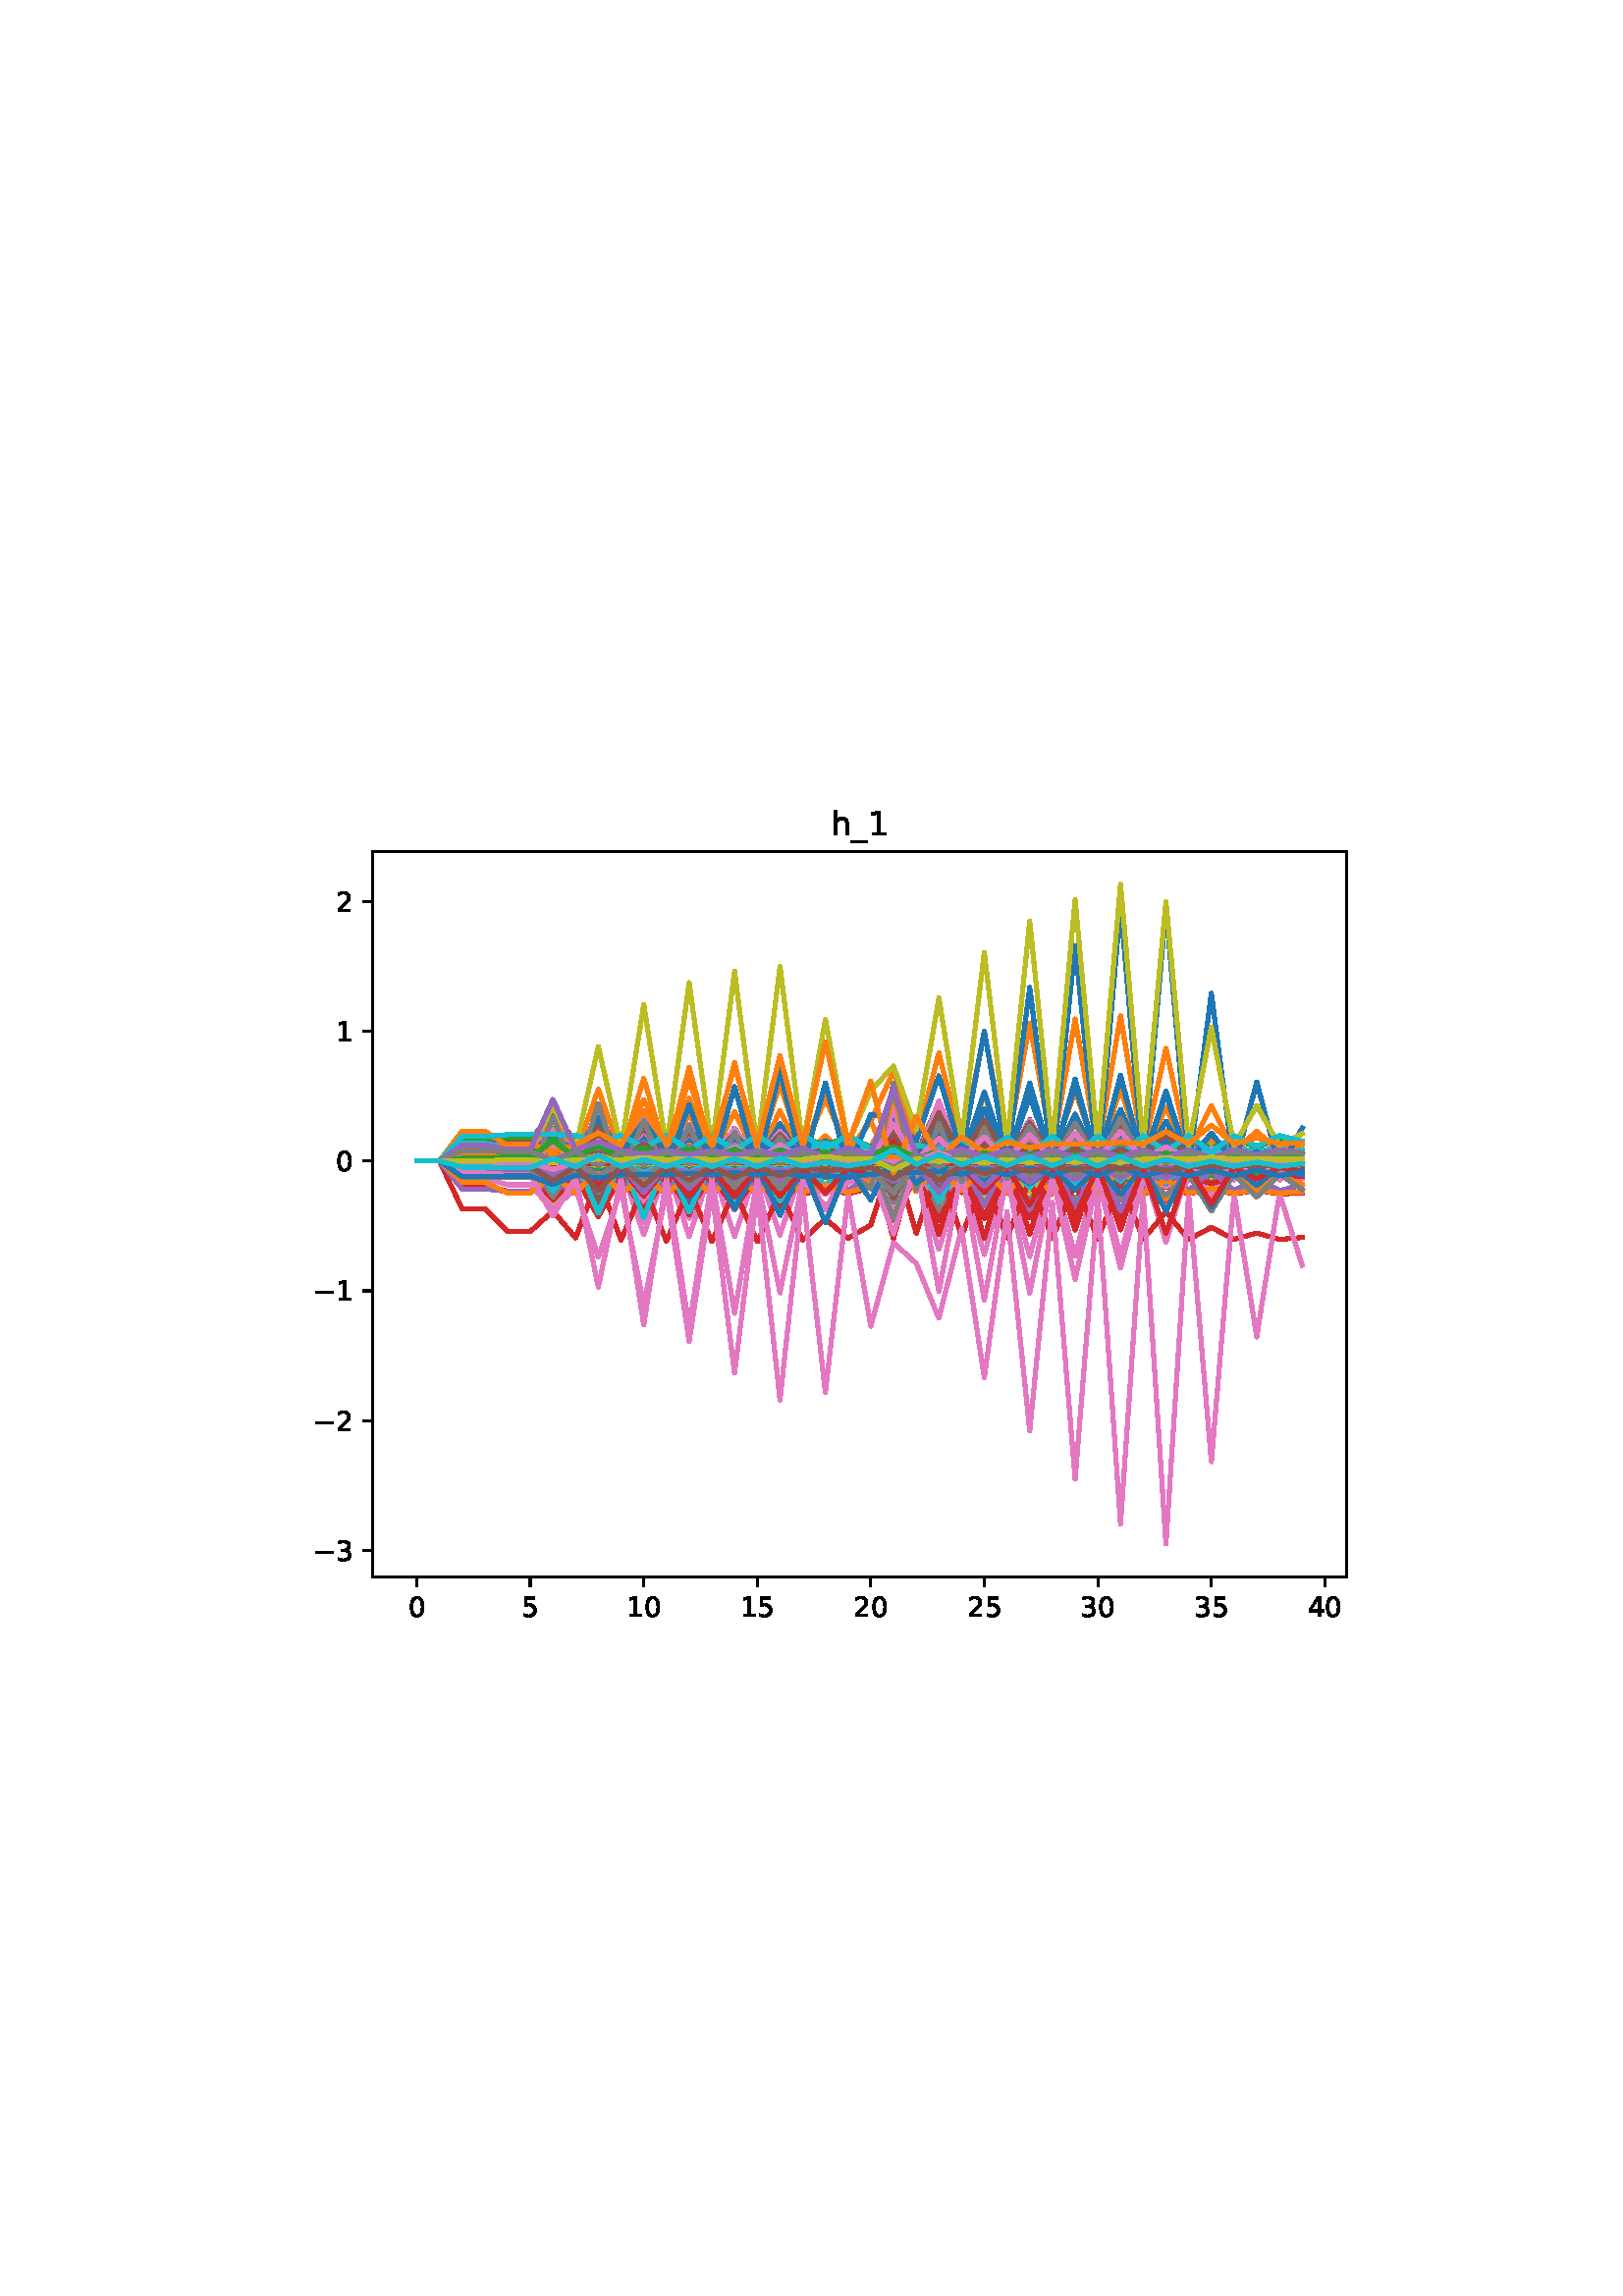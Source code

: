 %!PS-Adobe-3.0
%%Orientation: portrait
%%DocumentPaperSizes: letter
%%BoundingBox: 107 239 504 552
%%Pages: 1
%%EndComments
%%BeginProlog
/mpldict 8 dict def
mpldict begin
/m { moveto } bind def
/l { lineto } bind def
/r { rlineto } bind def
/c { curveto } bind def
/cl { closepath } bind def
/box {
m
1 index 0 r
0 exch r
neg 0 r
cl
} bind def
/clipbox {
box
clip
newpath
} bind def
%!PS-Adobe-3.0 Resource-Font
%%Copyright: Copyright (c) 2003 by Bitstream, Inc. All Rights Reserved. Copyright (c) 2006 by Tavmjong Bah. All Rights Reserved. DejaVu changes are in public domain 
25 dict begin
/_d{bind def}bind def
/_m{moveto}_d
/_l{lineto}_d
/_cl{closepath eofill}_d
/_c{curveto}_d
/_sc{7 -1 roll{setcachedevice}{pop pop pop pop pop pop}ifelse}_d
/_e{exec}_d
/FontName /DejaVuSans def
/PaintType 0 def
/FontMatrix[.001 0 0 .001 0 0]def
/FontBBox[-1021 -463 1793 1232]def
/FontType 3 def
/Encoding [ /zero /one /two /three /four /five /underscore /h /minus ] def
/FontInfo 10 dict dup begin
/FamilyName (DejaVu Sans) def
/FullName (DejaVu Sans) def
/Notice (Copyright (c) 2003 by Bitstream, Inc. All Rights Reserved. Copyright (c) 2006 by Tavmjong Bah. All Rights Reserved. DejaVu changes are in public domain ) def
/Weight (Book) def
/Version (Version 2.35) def
/ItalicAngle 0.0 def
/isFixedPitch false def
/UnderlinePosition -130 def
/UnderlineThickness 90 def
end readonly def
/CharStrings 10 dict dup begin
/.notdef 0 def
/zero{636 0 66 -13 570 742 _sc
318 664 _m
267 664 229 639 203 589 _c
177 539 165 464 165 364 _c
165 264 177 189 203 139 _c
229 89 267 64 318 64 _c
369 64 407 89 433 139 _c
458 189 471 264 471 364 _c
471 464 458 539 433 589 _c
407 639 369 664 318 664 _c
318 742 _m
399 742 461 709 505 645 _c
548 580 570 486 570 364 _c
570 241 548 147 505 83 _c
461 19 399 -13 318 -13 _c
236 -13 173 19 130 83 _c
87 147 66 241 66 364 _c
66 486 87 580 130 645 _c
173 709 236 742 318 742 _c
_cl}_d
/one{636 0 110 0 544 729 _sc
124 83 _m
285 83 _l
285 639 _l
110 604 _l
110 694 _l
284 729 _l
383 729 _l
383 83 _l
544 83 _l
544 0 _l
124 0 _l
124 83 _l
_cl}_d
/two{{636 0 73 0 536 742 _sc
192 83 _m
536 83 _l
536 0 _l
73 0 _l
73 83 _l
110 121 161 173 226 239 _c
290 304 331 346 348 365 _c
380 400 402 430 414 455 _c
426 479 433 504 433 528 _c
433 566 419 598 392 622 _c
365 646 330 659 286 659 _c
255 659 222 653 188 643 _c
154 632 117 616 78 594 _c
78 694 _l
118 710 155 722 189 730 _c
223 738 255 742 284 742 _c
}_e{359 742 419 723 464 685 _c
509 647 532 597 532 534 _c
532 504 526 475 515 449 _c
504 422 484 390 454 354 _c
446 344 420 317 376 272 _c
332 227 271 164 192 83 _c
_cl}_e}_d
/three{{636 0 76 -13 556 742 _sc
406 393 _m
453 383 490 362 516 330 _c
542 298 556 258 556 212 _c
556 140 531 84 482 45 _c
432 6 362 -13 271 -13 _c
240 -13 208 -10 176 -4 _c
144 1 110 10 76 22 _c
76 117 _l
103 101 133 89 166 81 _c
198 73 232 69 268 69 _c
330 69 377 81 409 105 _c
441 129 458 165 458 212 _c
458 254 443 288 413 312 _c
383 336 341 349 287 349 _c
}_e{202 349 _l
202 430 _l
291 430 _l
339 430 376 439 402 459 _c
428 478 441 506 441 543 _c
441 580 427 609 401 629 _c
374 649 336 659 287 659 _c
260 659 231 656 200 650 _c
169 644 135 635 98 623 _c
98 711 _l
135 721 170 729 203 734 _c
235 739 266 742 296 742 _c
370 742 429 725 473 691 _c
517 657 539 611 539 553 _c
539 513 527 479 504 451 _c
481 423 448 403 406 393 _c
_cl}_e}_d
/four{636 0 49 0 580 729 _sc
378 643 _m
129 254 _l
378 254 _l
378 643 _l
352 729 _m
476 729 _l
476 254 _l
580 254 _l
580 172 _l
476 172 _l
476 0 _l
378 0 _l
378 172 _l
49 172 _l
49 267 _l
352 729 _l
_cl}_d
/five{{636 0 77 -13 549 729 _sc
108 729 _m
495 729 _l
495 646 _l
198 646 _l
198 467 _l
212 472 227 476 241 478 _c
255 480 270 482 284 482 _c
365 482 429 459 477 415 _c
525 370 549 310 549 234 _c
549 155 524 94 475 51 _c
426 8 357 -13 269 -13 _c
238 -13 207 -10 175 -6 _c
143 -1 111 6 77 17 _c
77 116 _l
106 100 136 88 168 80 _c
199 72 232 69 267 69 _c
}_e{323 69 368 83 401 113 _c
433 143 450 183 450 234 _c
450 284 433 324 401 354 _c
368 384 323 399 267 399 _c
241 399 214 396 188 390 _c
162 384 135 375 108 363 _c
108 729 _l
_cl}_e}_d
/underscore{500 0 -9 -235 510 -165 _sc
510 -165 _m
510 -235 _l
-9 -235 _l
-9 -165 _l
510 -165 _l
_cl}_d
/h{634 0 91 0 549 760 _sc
549 330 _m
549 0 _l
459 0 _l
459 327 _l
459 379 448 417 428 443 _c
408 469 378 482 338 482 _c
289 482 251 466 223 435 _c
195 404 181 362 181 309 _c
181 0 _l
91 0 _l
91 760 _l
181 760 _l
181 462 _l
202 494 227 519 257 535 _c
286 551 320 560 358 560 _c
420 560 468 540 500 501 _c
532 462 549 405 549 330 _c
_cl}_d
/minus{838 0 106 272 732 355 _sc
106 355 _m
732 355 _l
732 272 _l
106 272 _l
106 355 _l
_cl}_d
end readonly def

/BuildGlyph
 {exch begin
 CharStrings exch
 2 copy known not{pop /.notdef}if
 true 3 1 roll get exec
 end}_d

/BuildChar {
 1 index /Encoding get exch get
 1 index /BuildGlyph get exec
}_d

FontName currentdict end definefont pop
end
%%EndProlog
%%Page: 1 1
mpldict begin
107.623 239.846 translate
396.754 312.309 0 0 clipbox
gsave
0 0 m
396.754 0 l
396.754 312.309 l
0 312.309 l
cl
1.000 setgray
fill
grestore
gsave
28.934 23.872 m
386.054 23.872 l
386.054 289.984 l
28.934 289.984 l
cl
1.000 setgray
fill
grestore
0.800 setlinewidth
1 setlinejoin
0 setlinecap
[] 0 setdash
0.000 setgray
gsave
/o {
gsave
newpath
translate
0.8 setlinewidth
1 setlinejoin
0 setlinecap
0 0 m
0 -3.5 l

gsave
0.000 setgray
fill
grestore
stroke
grestore
} bind def
45.167 23.872 o
grestore
/DejaVuSans findfont
10.000 scalefont
setfont
gsave
41.987 9.278 translate
0.0 rotate
0.0 0.0 m /zero glyphshow
grestore
gsave
/o {
gsave
newpath
translate
0.8 setlinewidth
1 setlinejoin
0 setlinecap
0 0 m
0 -3.5 l

gsave
0.000 setgray
fill
grestore
stroke
grestore
} bind def
86.79 23.872 o
grestore
gsave
83.61 9.278 translate
0.0 rotate
0.0 0.0 m /five glyphshow
grestore
gsave
/o {
gsave
newpath
translate
0.8 setlinewidth
1 setlinejoin
0 setlinecap
0 0 m
0 -3.5 l

gsave
0.000 setgray
fill
grestore
stroke
grestore
} bind def
128.412 23.872 o
grestore
gsave
122.052 9.278 translate
0.0 rotate
0.0 0.0 m /one glyphshow
6.362 0.0 m /zero glyphshow
grestore
gsave
/o {
gsave
newpath
translate
0.8 setlinewidth
1 setlinejoin
0 setlinecap
0 0 m
0 -3.5 l

gsave
0.000 setgray
fill
grestore
stroke
grestore
} bind def
170.034 23.872 o
grestore
gsave
163.675 9.278 translate
0.0 rotate
0.0 0.0 m /one glyphshow
6.362 0.0 m /five glyphshow
grestore
gsave
/o {
gsave
newpath
translate
0.8 setlinewidth
1 setlinejoin
0 setlinecap
0 0 m
0 -3.5 l

gsave
0.000 setgray
fill
grestore
stroke
grestore
} bind def
211.657 23.872 o
grestore
gsave
205.297 9.278 translate
0.0 rotate
0.0 0.0 m /two glyphshow
6.362 0.0 m /zero glyphshow
grestore
gsave
/o {
gsave
newpath
translate
0.8 setlinewidth
1 setlinejoin
0 setlinecap
0 0 m
0 -3.5 l

gsave
0.000 setgray
fill
grestore
stroke
grestore
} bind def
253.279 23.872 o
grestore
gsave
246.92 9.278 translate
0.0 rotate
0.0 0.0 m /two glyphshow
6.362 0.0 m /five glyphshow
grestore
gsave
/o {
gsave
newpath
translate
0.8 setlinewidth
1 setlinejoin
0 setlinecap
0 0 m
0 -3.5 l

gsave
0.000 setgray
fill
grestore
stroke
grestore
} bind def
294.901 23.872 o
grestore
gsave
288.542 9.278 translate
0.0 rotate
0.0 0.0 m /three glyphshow
6.362 0.0 m /zero glyphshow
grestore
gsave
/o {
gsave
newpath
translate
0.8 setlinewidth
1 setlinejoin
0 setlinecap
0 0 m
0 -3.5 l

gsave
0.000 setgray
fill
grestore
stroke
grestore
} bind def
336.524 23.872 o
grestore
gsave
330.164 9.278 translate
0.0 rotate
0.0 0.0 m /three glyphshow
6.362 0.0 m /five glyphshow
grestore
gsave
/o {
gsave
newpath
translate
0.8 setlinewidth
1 setlinejoin
0 setlinecap
0 0 m
0 -3.5 l

gsave
0.000 setgray
fill
grestore
stroke
grestore
} bind def
378.146 23.872 o
grestore
gsave
371.787 9.278 translate
0.0 rotate
0.0 0.0 m /four glyphshow
6.362 0.0 m /zero glyphshow
grestore
gsave
/o {
gsave
newpath
translate
0.8 setlinewidth
1 setlinejoin
0 setlinecap
0 0 m
-3.5 0 l

gsave
0.000 setgray
fill
grestore
stroke
grestore
} bind def
28.934 33.618 o
grestore
gsave
7.2 29.821 translate
0.0 rotate
0.0 0.0 m /minus glyphshow
8.379 0.0 m /three glyphshow
grestore
gsave
/o {
gsave
newpath
translate
0.8 setlinewidth
1 setlinejoin
0 setlinecap
0 0 m
-3.5 0 l

gsave
0.000 setgray
fill
grestore
stroke
grestore
} bind def
28.934 81.219 o
grestore
gsave
7.2 77.422 translate
0.0 rotate
0.0 0.0 m /minus glyphshow
8.379 0.0 m /two glyphshow
grestore
gsave
/o {
gsave
newpath
translate
0.8 setlinewidth
1 setlinejoin
0 setlinecap
0 0 m
-3.5 0 l

gsave
0.000 setgray
fill
grestore
stroke
grestore
} bind def
28.934 128.82 o
grestore
gsave
7.2 125.023 translate
0.0 rotate
0.0 0.0 m /minus glyphshow
8.379 0.0 m /one glyphshow
grestore
gsave
/o {
gsave
newpath
translate
0.8 setlinewidth
1 setlinejoin
0 setlinecap
0 0 m
-3.5 0 l

gsave
0.000 setgray
fill
grestore
stroke
grestore
} bind def
28.934 176.421 o
grestore
gsave
15.575 172.624 translate
0.0 rotate
0.0 0.0 m /zero glyphshow
grestore
gsave
/o {
gsave
newpath
translate
0.8 setlinewidth
1 setlinejoin
0 setlinecap
0 0 m
-3.5 0 l

gsave
0.000 setgray
fill
grestore
stroke
grestore
} bind def
28.934 224.022 o
grestore
gsave
15.575 220.225 translate
0.0 rotate
0.0 0.0 m /one glyphshow
grestore
gsave
/o {
gsave
newpath
translate
0.8 setlinewidth
1 setlinejoin
0 setlinecap
0 0 m
-3.5 0 l

gsave
0.000 setgray
fill
grestore
stroke
grestore
} bind def
28.934 271.622 o
grestore
gsave
15.575 267.826 translate
0.0 rotate
0.0 0.0 m /two glyphshow
grestore
1.500 setlinewidth
2 setlinecap
0.122 0.467 0.706 setrgbcolor
gsave
357.1 266.1 28.93 23.87 clipbox
45.167 176.421 m
53.492 176.421 l
61.816 176.726 l
70.141 176.726 l
78.465 176.508 l
86.789 176.508 l
95.114 177.108 l
103.438 176.434 l
111.763 176.906 l
120.087 176.414 l
128.412 176.714 l
136.736 176.411 l
145.061 176.666 l
153.385 176.41 l
161.71 176.642 l
170.034 176.411 l
178.359 176.63 l
186.683 176.433 l
195.008 176.64 l
203.332 176.455 l
211.657 176.56 l
219.981 176.7 l
228.306 176.475 l
236.63 176.586 l
244.955 176.493 l
253.279 176.545 l
261.603 176.472 l
269.928 176.527 l
278.252 176.452 l
286.577 176.514 l
294.901 176.44 l
303.226 176.503 l
311.55 176.432 l
319.875 176.624 l
328.199 176.428 l
336.524 176.57 l
344.848 176.425 l
353.173 176.544 l
361.497 176.424 l
369.822 176.504 l
stroke
grestore
1.000 0.498 0.055 setrgbcolor
gsave
357.1 266.1 28.93 23.87 clipbox
45.167 176.421 m
53.492 176.421 l
61.816 176.52 l
70.141 176.52 l
78.465 176.423 l
86.789 176.423 l
95.114 176.354 l
103.438 176.401 l
111.763 176.309 l
120.087 176.395 l
128.412 176.312 l
136.736 176.393 l
145.061 176.342 l
153.385 176.393 l
161.71 176.352 l
170.034 176.393 l
178.359 176.36 l
186.683 176.385 l
195.008 176.317 l
203.332 176.369 l
211.657 176.315 l
219.981 176.381 l
228.306 176.323 l
236.63 176.333 l
244.955 176.352 l
253.279 176.382 l
261.603 176.363 l
269.928 176.391 l
278.252 176.37 l
286.577 176.396 l
294.901 176.373 l
303.226 176.4 l
311.55 176.375 l
319.875 176.378 l
328.199 176.375 l
336.524 176.364 l
344.848 176.376 l
353.173 176.353 l
361.497 176.376 l
369.822 176.365 l
stroke
grestore
0.173 0.627 0.173 setrgbcolor
gsave
357.1 266.1 28.93 23.87 clipbox
45.167 176.421 m
53.492 176.421 l
61.816 175.931 l
70.141 175.931 l
78.465 176.133 l
86.789 176.133 l
95.114 175.475 l
103.438 176.138 l
111.763 175.785 l
120.087 176.141 l
128.412 176.081 l
136.736 176.14 l
145.061 176.236 l
153.385 176.14 l
161.71 176.289 l
170.034 176.139 l
178.359 176.318 l
186.683 176.049 l
195.008 176.303 l
203.332 175.999 l
211.657 176.302 l
219.981 176.087 l
228.306 176.32 l
236.63 176.232 l
244.955 176.184 l
253.279 176.362 l
261.603 176.148 l
269.928 176.385 l
278.252 176.119 l
286.577 176.396 l
294.901 176.101 l
303.226 176.401 l
311.55 176.093 l
319.875 176.381 l
328.199 176.089 l
336.524 176.395 l
344.848 176.087 l
353.173 176.357 l
361.497 176.086 l
369.822 176.307 l
stroke
grestore
0.839 0.153 0.157 setrgbcolor
gsave
357.1 266.1 28.93 23.87 clipbox
45.167 176.421 m
53.492 176.421 l
61.816 176.562 l
70.141 176.562 l
78.465 176.496 l
86.789 176.496 l
95.114 172.488 l
103.438 176.537 l
111.763 164.041 l
120.087 176.577 l
128.412 163.159 l
136.736 176.589 l
145.061 163.363 l
153.385 176.595 l
161.71 164.647 l
170.034 176.597 l
178.359 165.796 l
186.683 176.527 l
195.008 175.978 l
203.332 176.458 l
211.657 176.853 l
219.981 158.342 l
228.306 177.045 l
236.63 156.572 l
244.955 176.812 l
253.279 156.09 l
261.603 176.719 l
269.928 157.004 l
278.252 176.642 l
286.577 158.063 l
294.901 176.601 l
303.226 158.061 l
311.55 176.578 l
319.875 172.332 l
328.199 176.565 l
336.524 177.772 l
344.848 176.559 l
353.173 177.254 l
361.497 176.556 l
369.822 177.066 l
stroke
grestore
0.580 0.404 0.741 setrgbcolor
gsave
357.1 266.1 28.93 23.87 clipbox
45.167 176.421 m
53.492 176.421 l
61.816 176.321 l
70.141 176.321 l
78.465 176.421 l
86.789 176.421 l
95.114 176.833 l
103.438 176.434 l
111.763 176.587 l
120.087 176.439 l
128.412 176.47 l
136.736 176.442 l
145.061 176.467 l
153.385 176.443 l
161.71 176.464 l
170.034 176.443 l
178.359 176.463 l
186.683 176.467 l
195.008 176.466 l
203.332 176.48 l
211.657 176.496 l
219.981 176.573 l
228.306 176.455 l
236.63 176.417 l
244.955 176.478 l
253.279 176.422 l
261.603 176.467 l
269.928 176.424 l
278.252 176.466 l
286.577 176.424 l
294.901 176.464 l
303.226 176.424 l
311.55 176.463 l
319.875 176.444 l
328.199 176.462 l
336.524 176.455 l
344.848 176.462 l
353.173 176.473 l
361.497 176.462 l
369.822 176.454 l
stroke
grestore
0.549 0.337 0.294 setrgbcolor
gsave
357.1 266.1 28.93 23.87 clipbox
45.167 176.421 m
53.492 176.421 l
61.816 179.067 l
70.141 179.067 l
78.465 178.955 l
86.789 178.955 l
95.114 183.079 l
103.438 178.633 l
111.763 179.955 l
120.087 178.478 l
128.412 177.426 l
136.736 178.414 l
145.061 177.048 l
153.385 178.385 l
161.71 176.881 l
170.034 178.374 l
178.359 176.806 l
186.683 178.581 l
195.008 176.69 l
203.332 178.723 l
211.657 176.756 l
219.981 180.712 l
228.306 176.921 l
236.63 176.889 l
244.955 177.521 l
253.279 176.639 l
261.603 177.89 l
269.928 176.565 l
278.252 178.14 l
286.577 176.525 l
294.901 178.299 l
303.226 176.506 l
311.55 178.385 l
319.875 176.578 l
328.199 178.433 l
336.524 176.493 l
344.848 178.457 l
353.173 176.707 l
361.497 178.47 l
369.822 177.082 l
stroke
grestore
0.890 0.467 0.761 setrgbcolor
gsave
357.1 266.1 28.93 23.87 clipbox
45.167 176.421 m
53.492 176.421 l
61.816 176.568 l
70.141 176.568 l
78.465 176.754 l
86.789 176.754 l
95.114 180.542 l
103.438 176.735 l
111.763 185.951 l
120.087 176.715 l
128.412 183.416 l
136.736 176.716 l
145.061 182.283 l
153.385 176.716 l
161.71 181.481 l
170.034 176.718 l
178.359 180.963 l
186.683 176.86 l
195.008 176.715 l
203.332 176.95 l
211.657 176.439 l
219.981 184.654 l
228.306 176.18 l
236.63 185.62 l
244.955 176.569 l
253.279 182.311 l
261.603 176.662 l
269.928 181.677 l
278.252 176.732 l
286.577 181.144 l
294.901 176.765 l
303.226 181.049 l
311.55 176.778 l
319.875 177.3 l
328.199 176.784 l
336.524 175.165 l
344.848 176.786 l
353.173 175.957 l
361.497 176.786 l
369.822 176.262 l
stroke
grestore
0.498 setgray
gsave
357.1 266.1 28.93 23.87 clipbox
45.167 176.421 m
53.492 176.421 l
61.816 176.67 l
70.141 176.67 l
78.465 176.545 l
86.789 176.545 l
95.114 173.494 l
103.438 176.468 l
111.763 165.325 l
120.087 176.453 l
128.412 164.836 l
136.736 176.447 l
145.061 164.527 l
153.385 176.445 l
161.71 164.468 l
170.034 176.444 l
178.359 164.692 l
186.683 176.396 l
195.008 171.419 l
203.332 176.345 l
211.657 174.532 l
219.981 167.467 l
228.306 175.801 l
236.63 162.637 l
244.955 176.119 l
253.279 165.049 l
261.603 176.294 l
269.928 165.525 l
278.252 176.364 l
286.577 165.961 l
294.901 176.389 l
303.226 166.081 l
311.55 176.399 l
319.875 170.327 l
328.199 176.402 l
336.524 175.407 l
344.848 176.404 l
353.173 176.111 l
361.497 176.404 l
369.822 176.348 l
stroke
grestore
0.737 0.741 0.133 setrgbcolor
gsave
357.1 266.1 28.93 23.87 clipbox
45.167 176.421 m
53.492 176.421 l
61.816 176.38 l
70.141 176.38 l
78.465 176.144 l
86.789 176.144 l
95.114 168.456 l
103.438 176.164 l
111.763 166.808 l
120.087 176.213 l
128.412 169.652 l
136.736 176.208 l
145.061 170.6 l
153.385 176.212 l
161.71 171.508 l
170.034 176.211 l
178.359 171.935 l
186.683 175.898 l
195.008 177.372 l
203.332 175.758 l
211.657 176.945 l
219.981 166.486 l
228.306 177.175 l
236.63 170.91 l
244.955 176.354 l
253.279 171.694 l
261.603 176.273 l
269.928 172.406 l
278.252 176.148 l
286.577 172.919 l
294.901 176.106 l
303.226 173.044 l
311.55 176.089 l
319.875 175.65 l
328.199 176.083 l
336.524 178.215 l
344.848 176.081 l
353.173 177.068 l
361.497 176.08 l
369.822 176.775 l
stroke
grestore
0.090 0.745 0.812 setrgbcolor
gsave
357.1 266.1 28.93 23.87 clipbox
45.167 176.421 m
53.492 176.421 l
61.816 178.33 l
70.141 178.33 l
78.465 177.754 l
86.789 177.754 l
95.114 174.163 l
103.438 177.619 l
111.763 174.342 l
120.087 177.611 l
128.412 175.933 l
136.736 177.605 l
145.061 175.855 l
153.385 177.607 l
161.71 175.945 l
170.034 177.607 l
178.359 175.941 l
186.683 177.498 l
195.008 177.323 l
203.332 177.42 l
211.657 176.993 l
219.981 172.364 l
228.306 177.493 l
236.63 175.715 l
244.955 177.434 l
253.279 175.823 l
261.603 177.525 l
269.928 175.869 l
278.252 177.522 l
286.577 175.932 l
294.901 177.531 l
303.226 175.896 l
311.55 177.534 l
319.875 176.966 l
328.199 177.537 l
336.524 177.196 l
344.848 177.539 l
353.173 177.264 l
361.497 177.541 l
369.822 177.496 l
stroke
grestore
0.122 0.467 0.706 setrgbcolor
gsave
357.1 266.1 28.93 23.87 clipbox
45.167 176.421 m
53.492 176.421 l
61.816 176.001 l
70.141 176.001 l
78.465 176.379 l
86.789 176.379 l
95.114 176.443 l
103.438 176.454 l
111.763 176.485 l
120.087 176.478 l
128.412 176.473 l
136.736 176.486 l
145.061 176.45 l
153.385 176.488 l
161.71 176.442 l
170.034 176.489 l
178.359 176.438 l
186.683 176.494 l
195.008 176.437 l
203.332 176.518 l
211.657 176.449 l
219.981 176.48 l
228.306 176.445 l
236.63 176.502 l
244.955 176.448 l
253.279 176.462 l
261.603 176.487 l
269.928 176.448 l
278.252 176.503 l
286.577 176.442 l
294.901 176.508 l
303.226 176.439 l
311.55 176.511 l
319.875 176.434 l
328.199 176.512 l
336.524 176.456 l
344.848 176.512 l
353.173 176.467 l
361.497 176.512 l
369.822 176.465 l
stroke
grestore
1.000 0.498 0.055 setrgbcolor
gsave
357.1 266.1 28.93 23.87 clipbox
45.167 176.421 m
53.492 176.421 l
61.816 176.517 l
70.141 176.517 l
78.465 176.478 l
86.789 176.478 l
95.114 176.186 l
103.438 176.456 l
111.763 176.247 l
120.087 176.452 l
128.412 176.263 l
136.736 176.454 l
145.061 176.292 l
153.385 176.454 l
161.71 176.306 l
170.034 176.455 l
178.359 176.318 l
186.683 176.437 l
195.008 176.201 l
203.332 176.423 l
211.657 176.287 l
219.981 176.479 l
228.306 176.401 l
236.63 176.33 l
244.955 176.458 l
253.279 176.358 l
261.603 176.459 l
269.928 176.37 l
278.252 176.455 l
286.577 176.376 l
294.901 176.448 l
303.226 176.384 l
311.55 176.444 l
319.875 176.261 l
328.199 176.441 l
336.524 176.19 l
344.848 176.44 l
353.173 176.303 l
361.497 176.439 l
369.822 176.398 l
stroke
grestore
0.173 0.627 0.173 setrgbcolor
gsave
357.1 266.1 28.93 23.87 clipbox
45.167 176.421 m
53.492 176.421 l
61.816 178.744 l
70.141 178.744 l
78.465 178.352 l
86.789 178.352 l
95.114 179.218 l
103.438 178.246 l
111.763 177.803 l
120.087 178.21 l
128.412 177.249 l
136.736 178.198 l
145.061 177.109 l
153.385 178.193 l
161.71 177.026 l
170.034 178.192 l
178.359 176.973 l
186.683 178.35 l
195.008 177.122 l
203.332 178.426 l
211.657 177.249 l
219.981 177.669 l
228.306 177.441 l
236.63 176.976 l
244.955 177.915 l
253.279 176.805 l
261.603 178.119 l
269.928 176.725 l
278.252 178.209 l
286.577 176.673 l
294.901 178.255 l
303.226 176.635 l
311.55 178.272 l
319.875 176.848 l
328.199 178.28 l
336.524 176.932 l
344.848 178.283 l
353.173 177.342 l
361.497 178.284 l
369.822 177.676 l
stroke
grestore
0.839 0.153 0.157 setrgbcolor
gsave
357.1 266.1 28.93 23.87 clipbox
45.167 176.421 m
53.492 176.421 l
61.816 167.791 l
70.141 167.791 l
78.465 165.247 l
86.789 165.247 l
95.114 167.877 l
103.438 164.509 l
111.763 173.362 l
120.087 164.19 l
128.412 171.661 l
136.736 164.078 l
145.061 171.32 l
153.385 164.031 l
161.71 170.939 l
170.034 164.013 l
178.359 170.702 l
186.683 164.21 l
195.008 166.279 l
203.332 164.428 l
211.657 166.561 l
219.981 177.714 l
228.306 165.309 l
236.63 175.269 l
244.955 164.802 l
253.279 173.109 l
261.603 164.474 l
269.928 172.877 l
278.252 164.379 l
286.577 172.562 l
294.901 164.332 l
303.226 172.773 l
311.55 164.318 l
319.875 167.168 l
328.199 164.312 l
336.524 166.298 l
344.848 164.311 l
353.173 165.669 l
361.497 164.31 l
369.822 164.689 l
stroke
grestore
0.580 0.404 0.741 setrgbcolor
gsave
357.1 266.1 28.93 23.87 clipbox
45.167 176.421 m
53.492 176.421 l
61.816 175.824 l
70.141 175.824 l
78.465 176.083 l
86.789 176.083 l
95.114 174.681 l
103.438 176.102 l
111.763 175.159 l
120.087 176.114 l
128.412 175.66 l
136.736 176.117 l
145.061 175.718 l
153.385 176.118 l
161.71 175.798 l
170.034 176.118 l
178.359 175.854 l
186.683 176.043 l
195.008 175.936 l
203.332 175.998 l
211.657 176.011 l
219.981 175.283 l
228.306 176.163 l
236.63 176.033 l
244.955 176.065 l
253.279 176.101 l
261.603 176.07 l
269.928 176.153 l
278.252 176.066 l
286.577 176.198 l
294.901 176.066 l
303.226 176.227 l
311.55 176.067 l
319.875 176.109 l
328.199 176.068 l
336.524 176.209 l
344.848 176.068 l
353.173 176.19 l
361.497 176.068 l
369.822 176.172 l
stroke
grestore
0.549 0.337 0.294 setrgbcolor
gsave
357.1 266.1 28.93 23.87 clipbox
45.167 176.421 m
53.492 176.421 l
61.816 176.741 l
70.141 176.741 l
78.465 176.552 l
86.789 176.552 l
95.114 176.709 l
103.438 176.546 l
111.763 176.63 l
120.087 176.549 l
128.412 176.535 l
136.736 176.55 l
145.061 176.481 l
153.385 176.549 l
161.71 176.474 l
170.034 176.549 l
178.359 176.469 l
186.683 176.583 l
195.008 176.445 l
203.332 176.6 l
211.657 176.43 l
219.981 176.496 l
228.306 176.419 l
236.63 176.545 l
244.955 176.508 l
253.279 176.449 l
261.603 176.524 l
269.928 176.443 l
278.252 176.543 l
286.577 176.439 l
294.901 176.555 l
303.226 176.437 l
311.55 176.562 l
319.875 176.432 l
328.199 176.566 l
336.524 176.352 l
344.848 176.568 l
353.173 176.354 l
361.497 176.569 l
369.822 176.406 l
stroke
grestore
0.890 0.467 0.761 setrgbcolor
gsave
357.1 266.1 28.93 23.87 clipbox
45.167 176.421 m
53.492 176.421 l
61.816 176.601 l
70.141 176.601 l
78.465 176.758 l
86.789 176.758 l
95.114 180.57 l
103.438 176.827 l
111.763 178.365 l
120.087 176.811 l
128.412 177.896 l
136.736 176.815 l
145.061 178.56 l
153.385 176.812 l
161.71 178.585 l
170.034 176.812 l
178.359 178.694 l
186.683 176.925 l
195.008 176.88 l
203.332 176.938 l
211.657 177.091 l
219.981 182.474 l
228.306 176.662 l
236.63 176.961 l
244.955 176.898 l
253.279 177.827 l
261.603 176.809 l
269.928 177.905 l
278.252 176.842 l
286.577 177.92 l
294.901 176.847 l
303.226 178.006 l
311.55 176.852 l
319.875 177.494 l
328.199 176.855 l
336.524 176.645 l
344.848 176.857 l
353.173 176.818 l
361.497 176.858 l
369.822 176.734 l
stroke
grestore
0.498 setgray
gsave
357.1 266.1 28.93 23.87 clipbox
45.167 176.421 m
53.492 176.421 l
61.816 177.943 l
70.141 177.943 l
78.465 177.399 l
86.789 177.399 l
95.114 173.893 l
103.438 177.169 l
111.763 170.713 l
120.087 177.106 l
128.412 171.922 l
136.736 177.076 l
145.061 172.537 l
153.385 177.067 l
161.71 173.05 l
170.034 177.064 l
178.359 173.351 l
186.683 176.922 l
195.008 176.689 l
203.332 176.829 l
211.657 176.642 l
219.981 169.558 l
228.306 177.112 l
236.63 170.812 l
244.955 176.984 l
253.279 172.159 l
261.603 177.033 l
269.928 172.776 l
278.252 177.014 l
286.577 173.206 l
294.901 177.004 l
303.226 173.273 l
311.55 176.995 l
319.875 176.667 l
328.199 176.99 l
336.524 177.862 l
344.848 176.988 l
353.173 177.41 l
361.497 176.986 l
369.822 177.394 l
stroke
grestore
0.737 0.741 0.133 setrgbcolor
gsave
357.1 266.1 28.93 23.87 clipbox
45.167 176.421 m
53.492 176.421 l
61.816 176.811 l
70.141 176.811 l
78.465 176.54 l
86.789 176.54 l
95.114 177.034 l
103.438 176.555 l
111.763 177.061 l
120.087 176.554 l
128.412 176.755 l
136.736 176.552 l
145.061 176.634 l
153.385 176.551 l
161.71 176.608 l
170.034 176.55 l
178.359 176.588 l
186.683 176.591 l
195.008 176.664 l
203.332 176.631 l
211.657 176.643 l
219.981 176.641 l
228.306 176.6 l
236.63 176.686 l
244.955 176.603 l
253.279 176.491 l
261.603 176.588 l
269.928 176.474 l
278.252 176.577 l
286.577 176.464 l
294.901 176.578 l
303.226 176.457 l
311.55 176.579 l
319.875 176.505 l
328.199 176.579 l
336.524 176.499 l
344.848 176.58 l
353.173 176.541 l
361.497 176.58 l
369.822 176.546 l
stroke
grestore
0.090 0.745 0.812 setrgbcolor
gsave
357.1 266.1 28.93 23.87 clipbox
45.167 176.421 m
53.492 176.421 l
61.816 175.938 l
70.141 175.938 l
78.465 176.168 l
86.789 176.168 l
95.114 177.13 l
103.438 176.257 l
111.763 176.885 l
120.087 176.272 l
128.412 176.63 l
136.736 176.276 l
145.061 176.615 l
153.385 176.276 l
161.71 176.603 l
170.034 176.276 l
178.359 176.596 l
186.683 176.344 l
195.008 176.526 l
203.332 176.394 l
211.657 176.576 l
219.981 177.062 l
228.306 176.385 l
236.63 176.63 l
244.955 176.372 l
253.279 176.54 l
261.603 176.337 l
269.928 176.528 l
278.252 176.334 l
286.577 176.514 l
294.901 176.334 l
303.226 176.507 l
311.55 176.334 l
319.875 176.488 l
328.199 176.334 l
336.524 176.472 l
344.848 176.334 l
353.173 176.432 l
361.497 176.334 l
369.822 176.316 l
stroke
grestore
0.122 0.467 0.706 setrgbcolor
gsave
357.1 266.1 28.93 23.87 clipbox
45.167 176.421 m
53.492 176.421 l
61.816 177.398 l
70.141 177.398 l
78.465 177.134 l
86.789 177.134 l
95.114 179.589 l
103.438 177.079 l
111.763 179.483 l
120.087 177.062 l
128.412 178.186 l
136.736 177.057 l
145.061 177.903 l
153.385 177.054 l
161.71 177.757 l
170.034 177.054 l
178.359 177.689 l
186.683 177.207 l
195.008 177.548 l
203.332 177.338 l
211.657 177.319 l
219.981 178.907 l
228.306 176.964 l
236.63 177.796 l
244.955 177.092 l
253.279 177.356 l
261.603 177.134 l
269.928 177.261 l
278.252 177.155 l
286.577 177.188 l
294.901 177.17 l
303.226 177.138 l
311.55 177.174 l
319.875 177.466 l
328.199 177.176 l
336.524 177.172 l
344.848 177.177 l
353.173 176.951 l
361.497 177.177 l
369.822 176.909 l
stroke
grestore
1.000 0.498 0.055 setrgbcolor
gsave
357.1 266.1 28.93 23.87 clipbox
45.167 176.421 m
53.492 176.421 l
61.816 176.644 l
70.141 176.644 l
78.465 176.286 l
86.789 176.286 l
95.114 174.295 l
103.438 176.268 l
111.763 175.5 l
120.087 176.278 l
128.412 175.947 l
136.736 176.272 l
145.061 176.062 l
153.385 176.273 l
161.71 176.126 l
170.034 176.272 l
178.359 176.155 l
186.683 176.12 l
195.008 176.173 l
203.332 176.06 l
211.657 175.973 l
219.981 175.445 l
228.306 176.192 l
236.63 176.235 l
244.955 176.031 l
253.279 176.278 l
261.603 176.137 l
269.928 176.313 l
278.252 176.152 l
286.577 176.328 l
294.901 176.172 l
303.226 176.337 l
311.55 176.183 l
319.875 176.273 l
328.199 176.188 l
336.524 176.218 l
344.848 176.191 l
353.173 176.063 l
361.497 176.193 l
369.822 176.164 l
stroke
grestore
0.173 0.627 0.173 setrgbcolor
gsave
357.1 266.1 28.93 23.87 clipbox
45.167 176.421 m
53.492 176.421 l
61.816 175.502 l
70.141 175.502 l
78.465 175.787 l
86.789 175.787 l
95.114 175.383 l
103.438 175.724 l
111.763 175.934 l
120.087 175.705 l
128.412 176.029 l
136.736 175.699 l
145.061 176.067 l
153.385 175.697 l
161.71 176.096 l
170.034 175.696 l
178.359 176.114 l
186.683 175.589 l
195.008 175.705 l
203.332 175.493 l
211.657 175.48 l
219.981 176.197 l
228.306 175.583 l
236.63 176.246 l
244.955 175.538 l
253.279 176.286 l
261.603 175.547 l
269.928 176.309 l
278.252 175.568 l
286.577 176.321 l
294.901 175.577 l
303.226 176.334 l
311.55 175.585 l
319.875 176.151 l
328.199 175.59 l
336.524 175.761 l
344.848 175.593 l
353.173 175.563 l
361.497 175.594 l
369.822 175.587 l
stroke
grestore
0.839 0.153 0.157 setrgbcolor
gsave
357.1 266.1 28.93 23.87 clipbox
45.167 176.421 m
53.492 176.421 l
61.816 177.517 l
70.141 177.517 l
78.465 177.261 l
86.789 177.261 l
95.114 177.539 l
103.438 177.284 l
111.763 177.203 l
120.087 177.307 l
128.412 176.903 l
136.736 177.314 l
145.061 176.832 l
153.385 177.318 l
161.71 176.812 l
170.034 177.319 l
178.359 176.787 l
186.683 177.376 l
195.008 177.033 l
203.332 177.406 l
211.657 176.984 l
219.981 176.779 l
228.306 177.076 l
236.63 176.826 l
244.955 177.198 l
253.279 176.631 l
261.603 177.284 l
269.928 176.614 l
278.252 177.316 l
286.577 176.594 l
294.901 177.341 l
303.226 176.571 l
311.55 177.352 l
319.875 176.828 l
328.199 177.357 l
336.524 176.908 l
344.848 177.36 l
353.173 177.026 l
361.497 177.361 l
369.822 177.146 l
stroke
grestore
0.580 0.404 0.741 setrgbcolor
gsave
357.1 266.1 28.93 23.87 clipbox
45.167 176.421 m
53.492 176.421 l
61.816 176.705 l
70.141 176.705 l
78.465 176.477 l
86.789 176.477 l
95.114 176.868 l
103.438 176.492 l
111.763 176.545 l
120.087 176.49 l
128.412 176.454 l
136.736 176.489 l
145.061 176.442 l
153.385 176.489 l
161.71 176.44 l
170.034 176.489 l
178.359 176.439 l
186.683 176.543 l
195.008 176.463 l
203.332 176.594 l
211.657 176.557 l
219.981 176.529 l
228.306 176.582 l
236.63 176.441 l
244.955 176.613 l
253.279 176.427 l
261.603 176.582 l
269.928 176.426 l
278.252 176.562 l
286.577 176.425 l
294.901 176.551 l
303.226 176.424 l
311.55 176.544 l
319.875 176.431 l
328.199 176.54 l
336.524 176.46 l
344.848 176.538 l
353.173 176.566 l
361.497 176.537 l
369.822 176.571 l
stroke
grestore
0.549 0.337 0.294 setrgbcolor
gsave
357.1 266.1 28.93 23.87 clipbox
45.167 176.421 m
53.492 176.421 l
61.816 176.565 l
70.141 176.565 l
78.465 176.369 l
86.789 176.369 l
95.114 174.41 l
103.438 176.329 l
111.763 169.817 l
120.087 176.314 l
128.412 169.395 l
136.736 176.308 l
145.061 171.67 l
153.385 176.306 l
161.71 173.034 l
170.034 176.306 l
178.359 173.953 l
186.683 176.211 l
195.008 175.075 l
203.332 176.114 l
211.657 175.974 l
219.981 174.496 l
228.306 176.312 l
236.63 172.067 l
244.955 176.275 l
253.279 174.586 l
261.603 176.263 l
269.928 175.299 l
278.252 176.247 l
286.577 175.644 l
294.901 176.235 l
303.226 175.823 l
311.55 176.228 l
319.875 175.639 l
328.199 176.224 l
336.524 176.199 l
344.848 176.222 l
353.173 176.316 l
361.497 176.221 l
369.822 176.362 l
stroke
grestore
0.890 0.467 0.761 setrgbcolor
gsave
357.1 266.1 28.93 23.87 clipbox
45.167 176.421 m
53.492 176.421 l
61.816 175.23 l
70.141 175.23 l
78.465 175.038 l
86.789 175.038 l
95.114 171.919 l
103.438 174.857 l
111.763 171.359 l
120.087 174.829 l
128.412 173.217 l
136.736 174.827 l
145.061 174.018 l
153.385 174.828 l
161.71 174.295 l
170.034 174.829 l
178.359 174.451 l
186.683 174.618 l
195.008 174.25 l
203.332 174.439 l
211.657 174.407 l
219.981 173.805 l
228.306 174.623 l
236.63 174.404 l
244.955 174.559 l
253.279 175.35 l
261.603 174.597 l
269.928 175.579 l
278.252 174.623 l
286.577 175.702 l
294.901 174.624 l
303.226 175.797 l
311.55 174.627 l
319.875 175.052 l
328.199 174.628 l
336.524 175.136 l
344.848 174.628 l
353.173 174.722 l
361.497 174.628 l
369.822 174.738 l
stroke
grestore
0.498 setgray
gsave
357.1 266.1 28.93 23.87 clipbox
45.167 176.421 m
53.492 176.421 l
61.816 177.015 l
70.141 177.015 l
78.465 176.761 l
86.789 176.761 l
95.114 176.874 l
103.438 176.73 l
111.763 176.672 l
120.087 176.715 l
128.412 176.552 l
136.736 176.706 l
145.061 176.508 l
153.385 176.703 l
161.71 176.502 l
170.034 176.701 l
178.359 176.497 l
186.683 176.738 l
195.008 176.507 l
203.332 176.758 l
211.657 176.452 l
219.981 176.529 l
228.306 176.434 l
236.63 176.524 l
244.955 176.582 l
253.279 176.45 l
261.603 176.642 l
269.928 176.444 l
278.252 176.671 l
286.577 176.44 l
294.901 176.69 l
303.226 176.437 l
311.55 176.699 l
319.875 176.454 l
328.199 176.703 l
336.524 176.431 l
344.848 176.704 l
353.173 176.454 l
361.497 176.705 l
369.822 176.537 l
stroke
grestore
0.737 0.741 0.133 setrgbcolor
gsave
357.1 266.1 28.93 23.87 clipbox
45.167 176.421 m
53.492 176.421 l
61.816 176.369 l
70.141 176.369 l
78.465 176.469 l
86.789 176.469 l
95.114 177.004 l
103.438 176.47 l
111.763 177.045 l
120.087 176.469 l
128.412 176.844 l
136.736 176.47 l
145.061 176.761 l
153.385 176.47 l
161.71 176.741 l
170.034 176.471 l
178.359 176.722 l
186.683 176.506 l
195.008 176.576 l
203.332 176.522 l
211.657 176.507 l
219.981 176.759 l
228.306 176.411 l
236.63 176.821 l
244.955 176.476 l
253.279 176.642 l
261.603 176.472 l
269.928 176.618 l
278.252 176.481 l
286.577 176.596 l
294.901 176.485 l
303.226 176.579 l
311.55 176.487 l
319.875 176.617 l
328.199 176.488 l
336.524 176.419 l
344.848 176.488 l
353.173 176.421 l
361.497 176.488 l
369.822 176.428 l
stroke
grestore
0.090 0.745 0.812 setrgbcolor
gsave
357.1 266.1 28.93 23.87 clipbox
45.167 176.421 m
53.492 176.421 l
61.816 178.516 l
70.141 178.516 l
78.465 178.048 l
86.789 178.048 l
95.114 181.665 l
103.438 177.986 l
111.763 178.65 l
120.087 177.945 l
128.412 177.352 l
136.736 177.943 l
145.061 177.125 l
153.385 177.94 l
161.71 176.982 l
170.034 177.94 l
178.359 176.913 l
186.683 178.252 l
195.008 176.976 l
203.332 178.417 l
211.657 177.317 l
219.981 178.881 l
228.306 177.235 l
236.63 176.698 l
244.955 177.884 l
253.279 176.586 l
261.603 177.976 l
269.928 176.544 l
278.252 178.047 l
286.577 176.519 l
294.901 178.08 l
303.226 176.507 l
311.55 178.089 l
319.875 176.599 l
328.199 178.093 l
336.524 176.744 l
344.848 178.094 l
353.173 177.186 l
361.497 178.094 l
369.822 177.474 l
stroke
grestore
0.122 0.467 0.706 setrgbcolor
gsave
357.1 266.1 28.93 23.87 clipbox
45.167 176.421 m
53.492 176.421 l
61.816 176.667 l
70.141 176.667 l
78.465 177.796 l
86.789 177.796 l
95.114 186.077 l
103.438 177.874 l
111.763 177.67 l
120.087 177.877 l
128.412 175.977 l
136.736 177.89 l
145.061 176.286 l
153.385 177.89 l
161.71 176.229 l
170.034 177.891 l
178.359 176.229 l
186.683 178.145 l
195.008 176.499 l
203.332 178.289 l
211.657 177.086 l
219.981 178.702 l
228.306 176.973 l
236.63 173.302 l
244.955 177.593 l
253.279 175.104 l
261.603 177.735 l
269.928 175.12 l
278.252 177.885 l
286.577 175.205 l
294.901 177.956 l
303.226 175.238 l
311.55 177.996 l
319.875 175.664 l
328.199 178.016 l
336.524 176.319 l
344.848 178.026 l
353.173 176.879 l
361.497 178.031 l
369.822 177.125 l
stroke
grestore
1.000 0.498 0.055 setrgbcolor
gsave
357.1 266.1 28.93 23.87 clipbox
45.167 176.421 m
53.492 176.421 l
61.816 175.311 l
70.141 175.311 l
78.465 176.051 l
86.789 176.051 l
95.114 175.435 l
103.438 176.115 l
111.763 175.759 l
120.087 176.142 l
128.412 176.093 l
136.736 176.149 l
145.061 176.181 l
153.385 176.152 l
161.71 176.217 l
170.034 176.152 l
178.359 176.24 l
186.683 176.091 l
195.008 176.236 l
203.332 176.064 l
211.657 176.299 l
219.981 176.137 l
228.306 176.311 l
236.63 176.266 l
244.955 176.168 l
253.279 176.357 l
261.603 176.16 l
269.928 176.373 l
278.252 176.145 l
286.577 176.382 l
294.901 176.134 l
303.226 176.389 l
311.55 176.129 l
319.875 176.334 l
328.199 176.126 l
336.524 176.428 l
344.848 176.125 l
353.173 176.389 l
361.497 176.124 l
369.822 176.31 l
stroke
grestore
0.173 0.627 0.173 setrgbcolor
gsave
357.1 266.1 28.93 23.87 clipbox
45.167 176.421 m
53.492 176.421 l
61.816 175.723 l
70.141 175.723 l
78.465 176.322 l
86.789 176.322 l
95.114 176.243 l
103.438 176.358 l
111.763 176.32 l
120.087 176.365 l
128.412 176.363 l
136.736 176.367 l
145.061 176.381 l
153.385 176.367 l
161.71 176.383 l
170.034 176.366 l
178.359 176.386 l
186.683 176.343 l
195.008 176.359 l
203.332 176.328 l
211.657 176.378 l
219.981 176.379 l
228.306 176.384 l
236.63 176.368 l
244.955 176.341 l
253.279 176.406 l
261.603 176.342 l
269.928 176.408 l
278.252 176.348 l
286.577 176.41 l
294.901 176.35 l
303.226 176.412 l
311.55 176.352 l
319.875 176.4 l
328.199 176.354 l
336.524 176.429 l
344.848 176.354 l
353.173 176.443 l
361.497 176.354 l
369.822 176.405 l
stroke
grestore
0.839 0.153 0.157 setrgbcolor
gsave
357.1 266.1 28.93 23.87 clipbox
45.167 176.421 m
53.492 176.421 l
61.816 175.071 l
70.141 175.071 l
78.465 174.77 l
86.789 174.77 l
95.114 170.917 l
103.438 174.738 l
111.763 168.409 l
120.087 174.788 l
128.412 169.847 l
136.736 174.814 l
145.061 170.053 l
153.385 174.827 l
161.71 170.276 l
170.034 174.832 l
178.359 170.371 l
186.683 174.669 l
195.008 173.5 l
203.332 174.571 l
211.657 174.471 l
219.981 166.938 l
228.306 174.985 l
236.63 167.822 l
244.955 174.772 l
253.279 168.494 l
261.603 174.765 l
269.928 168.678 l
278.252 174.742 l
286.577 168.894 l
294.901 174.731 l
303.226 168.936 l
311.55 174.728 l
319.875 170.717 l
328.199 174.727 l
336.524 174.287 l
344.848 174.727 l
353.173 174.709 l
361.497 174.726 l
369.822 174.876 l
stroke
grestore
0.580 0.404 0.741 setrgbcolor
gsave
357.1 266.1 28.93 23.87 clipbox
45.167 176.421 m
53.492 176.421 l
61.816 176.657 l
70.141 176.657 l
78.465 176.473 l
86.789 176.473 l
95.114 174.514 l
103.438 176.473 l
111.763 172.144 l
120.087 176.487 l
128.412 173.559 l
136.736 176.488 l
145.061 172.879 l
153.385 176.49 l
161.71 172.669 l
170.034 176.49 l
178.359 172.628 l
186.683 176.452 l
195.008 176.372 l
203.332 176.439 l
211.657 176.347 l
219.981 166.479 l
228.306 176.533 l
236.63 168.354 l
244.955 176.452 l
253.279 168.705 l
261.603 176.481 l
269.928 168.316 l
278.252 176.477 l
286.577 168.623 l
294.901 176.479 l
303.226 168.53 l
311.55 176.48 l
319.875 174.918 l
328.199 176.479 l
336.524 176.613 l
344.848 176.479 l
353.173 176.522 l
361.497 176.479 l
369.822 176.56 l
stroke
grestore
0.549 0.337 0.294 setrgbcolor
gsave
357.1 266.1 28.93 23.87 clipbox
45.167 176.421 m
53.492 176.421 l
61.816 175.865 l
70.141 175.865 l
78.465 176.028 l
86.789 176.028 l
95.114 172.362 l
103.438 176.04 l
111.763 171.449 l
120.087 176.066 l
128.412 173.007 l
136.736 176.072 l
145.061 173.454 l
153.385 176.075 l
161.71 173.793 l
170.034 176.076 l
178.359 173.981 l
186.683 175.941 l
195.008 175.428 l
203.332 175.868 l
211.657 175.954 l
219.981 171.982 l
228.306 176.267 l
236.63 174.1 l
244.955 176.036 l
253.279 174.45 l
261.603 176.034 l
269.928 174.671 l
278.252 176.017 l
286.577 174.846 l
294.901 176.01 l
303.226 174.942 l
311.55 176.009 l
319.875 174.798 l
328.199 176.008 l
336.524 176.069 l
344.848 176.008 l
353.173 176.152 l
361.497 176.008 l
369.822 176.168 l
stroke
grestore
0.890 0.467 0.761 setrgbcolor
gsave
357.1 266.1 28.93 23.87 clipbox
45.167 176.421 m
53.492 176.421 l
61.816 175.956 l
70.141 175.956 l
78.465 176.25 l
86.789 176.25 l
95.114 175.45 l
103.438 176.275 l
111.763 175.894 l
120.087 176.28 l
128.412 176.097 l
136.736 176.28 l
145.061 176.159 l
153.385 176.279 l
161.71 176.194 l
170.034 176.279 l
178.359 176.218 l
186.683 176.204 l
195.008 176.13 l
203.332 176.156 l
211.657 176.18 l
219.981 176.109 l
228.306 176.294 l
236.63 176.246 l
244.955 176.219 l
253.279 176.311 l
261.603 176.226 l
269.928 176.334 l
278.252 176.228 l
286.577 176.349 l
294.901 176.229 l
303.226 176.361 l
311.55 176.231 l
319.875 176.264 l
328.199 176.233 l
336.524 176.27 l
344.848 176.233 l
353.173 176.263 l
361.497 176.234 l
369.822 176.269 l
stroke
grestore
0.498 setgray
gsave
357.1 266.1 28.93 23.87 clipbox
45.167 176.421 m
53.492 176.421 l
61.816 176.04 l
70.141 176.04 l
78.465 176.244 l
86.789 176.244 l
95.114 171.31 l
103.438 176.184 l
111.763 175.878 l
120.087 176.193 l
128.412 176.245 l
136.736 176.185 l
145.061 175.989 l
153.385 176.185 l
161.71 175.896 l
170.034 176.184 l
178.359 175.765 l
186.683 176.1 l
195.008 176.27 l
203.332 176.126 l
211.657 176.025 l
219.981 166.859 l
228.306 176.271 l
236.63 176.354 l
244.955 176.028 l
253.279 176.1 l
261.603 176.167 l
269.928 176.009 l
278.252 176.159 l
286.577 175.984 l
294.901 176.17 l
303.226 175.92 l
311.55 176.176 l
319.875 176.122 l
328.199 176.178 l
336.524 176.272 l
344.848 176.179 l
353.173 176.057 l
361.497 176.18 l
369.822 176.15 l
stroke
grestore
0.737 0.741 0.133 setrgbcolor
gsave
357.1 266.1 28.93 23.87 clipbox
45.167 176.421 m
53.492 176.421 l
61.816 176.19 l
70.141 176.19 l
78.465 176.223 l
86.789 176.223 l
95.114 175.494 l
103.438 176.195 l
111.763 175.54 l
120.087 176.191 l
128.412 175.799 l
136.736 176.19 l
145.061 176.044 l
153.385 176.191 l
161.71 176.131 l
170.034 176.191 l
178.359 176.183 l
186.683 176.113 l
195.008 176.187 l
203.332 176.063 l
211.657 176.24 l
219.981 176.029 l
228.306 176.29 l
236.63 176.087 l
244.955 176.189 l
253.279 176.28 l
261.603 176.172 l
269.928 176.326 l
278.252 176.154 l
286.577 176.347 l
294.901 176.143 l
303.226 176.361 l
311.55 176.138 l
319.875 176.305 l
328.199 176.135 l
336.524 176.355 l
344.848 176.134 l
353.173 176.309 l
361.497 176.133 l
369.822 176.282 l
stroke
grestore
0.090 0.745 0.812 setrgbcolor
gsave
357.1 266.1 28.93 23.87 clipbox
45.167 176.421 m
53.492 176.421 l
61.816 176.848 l
70.141 176.848 l
78.465 176.692 l
86.789 176.692 l
95.114 177.355 l
103.438 176.694 l
111.763 177.305 l
120.087 176.692 l
128.412 176.883 l
136.736 176.692 l
145.061 176.759 l
153.385 176.692 l
161.71 176.706 l
170.034 176.692 l
178.359 176.663 l
186.683 176.733 l
195.008 176.636 l
203.332 176.753 l
211.657 176.614 l
219.981 176.943 l
228.306 176.62 l
236.63 176.74 l
244.955 176.696 l
253.279 176.539 l
261.603 176.703 l
269.928 176.515 l
278.252 176.712 l
286.577 176.493 l
294.901 176.716 l
303.226 176.48 l
311.55 176.718 l
319.875 176.527 l
328.199 176.718 l
336.524 176.501 l
344.848 176.719 l
353.173 176.597 l
361.497 176.719 l
369.822 176.644 l
stroke
grestore
0.122 0.467 0.706 setrgbcolor
gsave
357.1 266.1 28.93 23.87 clipbox
45.167 176.421 m
53.492 176.421 l
61.816 176.254 l
70.141 176.254 l
78.465 176.407 l
86.789 176.407 l
95.114 177.902 l
103.438 176.42 l
111.763 178.719 l
120.087 176.414 l
128.412 178.385 l
136.736 176.414 l
145.061 178.544 l
153.385 176.413 l
161.71 178.534 l
170.034 176.413 l
178.359 178.541 l
186.683 176.451 l
195.008 177.239 l
203.332 176.47 l
211.657 176.842 l
219.981 180.202 l
228.306 176.512 l
236.63 178.82 l
244.955 176.509 l
253.279 178.982 l
261.603 176.466 l
269.928 178.953 l
278.252 176.455 l
286.577 178.906 l
294.901 176.445 l
303.226 178.91 l
311.55 176.44 l
319.875 178.172 l
328.199 176.437 l
336.524 176.879 l
344.848 176.436 l
353.173 176.594 l
361.497 176.435 l
369.822 176.462 l
stroke
grestore
1.000 0.498 0.055 setrgbcolor
gsave
357.1 266.1 28.93 23.87 clipbox
45.167 176.421 m
53.492 176.421 l
61.816 176.606 l
70.141 176.606 l
78.465 177.023 l
86.789 177.023 l
95.114 184.462 l
103.438 177.234 l
111.763 191.085 l
120.087 177.294 l
128.412 191.904 l
136.736 177.323 l
145.061 193.782 l
153.385 177.331 l
161.71 194.494 l
170.034 177.334 l
178.359 194.881 l
186.683 177.544 l
195.008 185.661 l
203.332 177.676 l
211.657 181.566 l
219.981 197.167 l
228.306 178.831 l
236.63 197.859 l
244.955 178.37 l
253.279 200.724 l
261.603 177.868 l
269.928 201.974 l
278.252 177.667 l
286.577 202.339 l
294.901 177.569 l
303.226 202.772 l
311.55 177.524 l
319.875 196.066 l
328.199 177.506 l
336.524 184.077 l
344.848 177.498 l
353.173 180.14 l
361.497 177.494 l
369.822 178.432 l
stroke
grestore
0.173 0.627 0.173 setrgbcolor
gsave
357.1 266.1 28.93 23.87 clipbox
45.167 176.421 m
53.492 176.421 l
61.816 176.643 l
70.141 176.643 l
78.465 176.439 l
86.789 176.439 l
95.114 174.041 l
103.438 176.352 l
111.763 174.79 l
120.087 176.34 l
128.412 176.027 l
136.736 176.336 l
145.061 176.163 l
153.385 176.336 l
161.71 176.212 l
170.034 176.336 l
178.359 176.239 l
186.683 176.259 l
195.008 176.252 l
203.332 176.188 l
211.657 176.198 l
219.981 175.065 l
228.306 176.247 l
236.63 176.176 l
244.955 176.222 l
253.279 176.369 l
261.603 176.259 l
269.928 176.385 l
278.252 176.27 l
286.577 176.395 l
294.901 176.272 l
303.226 176.4 l
311.55 176.273 l
319.875 176.373 l
328.199 176.272 l
336.524 176.375 l
344.848 176.272 l
353.173 176.273 l
361.497 176.272 l
369.822 176.282 l
stroke
grestore
0.839 0.153 0.157 setrgbcolor
gsave
357.1 266.1 28.93 23.87 clipbox
45.167 176.421 m
53.492 176.421 l
61.816 177.398 l
70.141 177.398 l
78.465 177.108 l
86.789 177.108 l
95.114 177.484 l
103.438 177.124 l
111.763 177.222 l
120.087 177.143 l
128.412 176.989 l
136.736 177.15 l
145.061 176.814 l
153.385 177.153 l
161.71 176.757 l
170.034 177.155 l
178.359 176.712 l
186.683 177.25 l
195.008 176.937 l
203.332 177.316 l
211.657 176.879 l
219.981 176.714 l
228.306 176.928 l
236.63 176.795 l
244.955 177.085 l
253.279 176.579 l
261.603 177.165 l
269.928 176.539 l
278.252 177.195 l
286.577 176.516 l
294.901 177.217 l
303.226 176.498 l
311.55 177.226 l
319.875 176.628 l
328.199 177.23 l
336.524 176.66 l
344.848 177.232 l
353.173 176.803 l
361.497 177.233 l
369.822 176.938 l
stroke
grestore
0.580 0.404 0.741 setrgbcolor
gsave
357.1 266.1 28.93 23.87 clipbox
45.167 176.421 m
53.492 176.421 l
61.816 172.763 l
70.141 172.763 l
78.465 172.947 l
86.789 172.947 l
95.114 174.373 l
103.438 172.982 l
111.763 176.138 l
120.087 172.978 l
128.412 176.227 l
136.736 172.979 l
145.061 176.27 l
153.385 172.978 l
161.71 176.249 l
170.034 172.978 l
178.359 176.244 l
186.683 173.004 l
195.008 175.622 l
203.332 173.15 l
211.657 175.167 l
219.981 176.711 l
228.306 174.129 l
236.63 176.551 l
244.955 173.517 l
253.279 176.536 l
261.603 173.288 l
269.928 176.518 l
278.252 173.178 l
286.577 176.503 l
294.901 173.122 l
303.226 176.498 l
311.55 173.099 l
319.875 176.21 l
328.199 173.087 l
336.524 175.844 l
344.848 173.081 l
353.173 174.824 l
361.497 173.078 l
369.822 173.962 l
stroke
grestore
0.549 0.337 0.294 setrgbcolor
gsave
357.1 266.1 28.93 23.87 clipbox
45.167 176.421 m
53.492 176.421 l
61.816 175.785 l
70.141 175.785 l
78.465 175.999 l
86.789 175.999 l
95.114 175.389 l
103.438 176.145 l
111.763 176.062 l
120.087 176.193 l
128.412 176.286 l
136.736 176.205 l
145.061 176.314 l
153.385 176.209 l
161.71 176.33 l
170.034 176.21 l
178.359 176.34 l
186.683 176.145 l
195.008 176.306 l
203.332 176.114 l
211.657 176.265 l
219.981 176.117 l
228.306 176.296 l
236.63 176.35 l
244.955 176.193 l
253.279 176.383 l
261.603 176.199 l
269.928 176.392 l
278.252 176.196 l
286.577 176.398 l
294.901 176.193 l
303.226 176.402 l
311.55 176.192 l
319.875 176.377 l
328.199 176.191 l
336.524 176.351 l
344.848 176.19 l
353.173 176.244 l
361.497 176.19 l
369.822 176.227 l
stroke
grestore
0.890 0.467 0.761 setrgbcolor
gsave
357.1 266.1 28.93 23.87 clipbox
45.167 176.421 m
53.492 176.421 l
61.816 174.745 l
70.141 174.745 l
78.465 174.695 l
86.789 174.695 l
95.114 169.484 l
103.438 174.449 l
111.763 156.654 l
120.087 174.317 l
128.412 149.38 l
136.736 174.263 l
145.061 148.798 l
153.385 174.237 l
161.71 148.688 l
170.034 174.225 l
178.359 149.291 l
186.683 173.989 l
195.008 158.634 l
203.332 173.728 l
211.657 168.151 l
219.981 159.008 l
228.306 170.633 l
236.63 143.98 l
244.955 171.793 l
253.279 142.13 l
261.603 172.662 l
269.928 141.421 l
278.252 173.275 l
286.577 141.541 l
294.901 173.585 l
303.226 141.674 l
311.55 173.751 l
319.875 146.662 l
328.199 173.837 l
336.524 163.986 l
344.848 173.88 l
353.173 168.647 l
361.497 173.902 l
369.822 170.254 l
stroke
grestore
0.498 setgray
gsave
357.1 266.1 28.93 23.87 clipbox
45.167 176.421 m
53.492 176.421 l
61.816 176.847 l
70.141 176.847 l
78.465 176.725 l
86.789 176.725 l
95.114 177.011 l
103.438 176.717 l
111.763 176.945 l
120.087 176.706 l
128.412 176.636 l
136.736 176.699 l
145.061 176.576 l
153.385 176.697 l
161.71 176.556 l
170.034 176.696 l
178.359 176.541 l
186.683 176.713 l
195.008 176.497 l
203.332 176.73 l
211.657 176.504 l
219.981 176.836 l
228.306 176.558 l
236.63 176.591 l
244.955 176.621 l
253.279 176.489 l
261.603 176.654 l
269.928 176.478 l
278.252 176.67 l
286.577 176.468 l
294.901 176.685 l
303.226 176.462 l
311.55 176.693 l
319.875 176.471 l
328.199 176.697 l
336.524 176.43 l
344.848 176.699 l
353.173 176.497 l
361.497 176.7 l
369.822 176.569 l
stroke
grestore
0.737 0.741 0.133 setrgbcolor
gsave
357.1 266.1 28.93 23.87 clipbox
45.167 176.421 m
53.492 176.421 l
61.816 176.254 l
70.141 176.254 l
78.465 176.404 l
86.789 176.404 l
95.114 176.253 l
103.438 176.405 l
111.763 176.368 l
120.087 176.409 l
128.412 176.387 l
136.736 176.41 l
145.061 176.391 l
153.385 176.411 l
161.71 176.392 l
170.034 176.411 l
178.359 176.393 l
186.683 176.388 l
195.008 176.364 l
203.332 176.375 l
211.657 176.325 l
219.981 176.373 l
228.306 176.35 l
236.63 176.4 l
244.955 176.351 l
253.279 176.409 l
261.603 176.383 l
269.928 176.41 l
278.252 176.391 l
286.577 176.412 l
294.901 176.394 l
303.226 176.413 l
311.55 176.395 l
319.875 176.403 l
328.199 176.395 l
336.524 176.396 l
344.848 176.395 l
353.173 176.393 l
361.497 176.395 l
369.822 176.41 l
stroke
grestore
0.090 0.745 0.812 setrgbcolor
gsave
357.1 266.1 28.93 23.87 clipbox
45.167 176.421 m
53.492 176.421 l
61.816 177.614 l
70.141 177.614 l
78.465 177.626 l
86.789 177.626 l
95.114 177.41 l
103.438 177.497 l
111.763 177.0 l
120.087 177.428 l
128.412 177.092 l
136.736 177.392 l
145.061 176.98 l
153.385 177.378 l
161.71 176.89 l
170.034 177.371 l
178.359 176.827 l
186.683 177.344 l
195.008 177.438 l
203.332 177.373 l
211.657 177.294 l
219.981 176.37 l
228.306 177.329 l
236.63 176.523 l
244.955 177.258 l
253.279 176.532 l
261.603 177.32 l
269.928 176.489 l
278.252 177.353 l
286.577 176.47 l
294.901 177.373 l
303.226 176.447 l
311.55 177.385 l
319.875 176.844 l
328.199 177.391 l
336.524 177.019 l
344.848 177.394 l
353.173 177.005 l
361.497 177.396 l
369.822 177.121 l
stroke
grestore
0.122 0.467 0.706 setrgbcolor
gsave
357.1 266.1 28.93 23.87 clipbox
45.167 176.421 m
53.492 176.421 l
61.816 175.831 l
70.141 175.831 l
78.465 175.814 l
86.789 175.814 l
95.114 177.063 l
103.438 175.821 l
111.763 181.239 l
120.087 175.801 l
128.412 184.381 l
136.736 175.795 l
145.061 186.441 l
153.385 175.791 l
161.71 188.541 l
170.034 175.789 l
178.359 190.023 l
186.683 175.765 l
195.008 183.869 l
203.332 175.739 l
211.657 179.325 l
219.981 186.445 l
228.306 177.723 l
236.63 198.217 l
244.955 176.941 l
253.279 201.718 l
261.603 176.363 l
269.928 204.973 l
278.252 176.058 l
286.577 206.401 l
294.901 175.9 l
303.226 207.248 l
311.55 175.825 l
319.875 200.837 l
328.199 175.789 l
336.524 186.313 l
344.848 175.772 l
353.173 181.474 l
361.497 175.765 l
369.822 178.83 l
stroke
grestore
1.000 0.498 0.055 setrgbcolor
gsave
357.1 266.1 28.93 23.87 clipbox
45.167 176.421 m
53.492 176.421 l
61.816 181.583 l
70.141 181.583 l
78.465 177.794 l
86.789 177.794 l
95.114 179.866 l
103.438 177.529 l
111.763 178.176 l
120.087 177.463 l
128.412 176.677 l
136.736 177.444 l
145.061 176.561 l
153.385 177.44 l
161.71 176.538 l
170.034 177.438 l
178.359 176.527 l
186.683 177.501 l
195.008 176.487 l
203.332 177.515 l
211.657 176.53 l
219.981 179.769 l
228.306 176.81 l
236.63 176.836 l
244.955 177.209 l
253.279 176.512 l
261.603 177.341 l
269.928 176.494 l
278.252 177.395 l
286.577 176.476 l
294.901 177.432 l
303.226 176.466 l
311.55 177.443 l
319.875 176.485 l
328.199 177.449 l
336.524 176.438 l
344.848 177.452 l
353.173 176.593 l
361.497 177.453 l
369.822 176.968 l
stroke
grestore
0.173 0.627 0.173 setrgbcolor
gsave
357.1 266.1 28.93 23.87 clipbox
45.167 176.421 m
53.492 176.421 l
61.816 177.416 l
70.141 177.416 l
78.465 177.141 l
86.789 177.141 l
95.114 176.414 l
103.438 177.107 l
111.763 176.327 l
120.087 177.108 l
128.412 176.363 l
136.736 177.11 l
145.061 176.38 l
153.385 177.113 l
161.71 176.386 l
170.034 177.114 l
178.359 176.39 l
186.683 177.055 l
195.008 176.365 l
203.332 176.952 l
211.657 176.418 l
219.981 176.381 l
228.306 176.715 l
236.63 176.356 l
244.955 176.9 l
253.279 176.395 l
261.603 176.969 l
269.928 176.401 l
278.252 176.997 l
286.577 176.404 l
294.901 177.011 l
303.226 176.407 l
311.55 177.016 l
319.875 176.393 l
328.199 177.018 l
336.524 176.373 l
344.848 177.019 l
353.173 176.583 l
361.497 177.019 l
369.822 176.838 l
stroke
grestore
0.839 0.153 0.157 setrgbcolor
gsave
357.1 266.1 28.93 23.87 clipbox
45.167 176.421 m
53.492 176.421 l
61.816 175.556 l
70.141 175.556 l
78.465 175.774 l
86.789 175.774 l
95.114 176.278 l
103.438 175.881 l
111.763 176.397 l
120.087 175.905 l
128.412 176.419 l
136.736 175.912 l
145.061 176.425 l
153.385 175.912 l
161.71 176.424 l
170.034 175.913 l
178.359 176.424 l
186.683 175.938 l
195.008 176.424 l
203.332 175.977 l
211.657 176.424 l
219.981 176.41 l
228.306 176.282 l
236.63 176.415 l
244.955 176.145 l
253.279 176.424 l
261.603 176.046 l
269.928 176.424 l
278.252 176.003 l
286.577 176.423 l
294.901 175.977 l
303.226 176.423 l
311.55 175.966 l
319.875 176.424 l
328.199 175.961 l
336.524 176.434 l
344.848 175.958 l
353.173 176.372 l
361.497 175.957 l
369.822 176.209 l
stroke
grestore
0.580 0.404 0.741 setrgbcolor
gsave
357.1 266.1 28.93 23.87 clipbox
45.167 176.421 m
53.492 176.421 l
61.816 175.193 l
70.141 175.193 l
78.465 175.742 l
86.789 175.742 l
95.114 173.945 l
103.438 175.784 l
111.763 174.125 l
120.087 175.81 l
128.412 174.974 l
136.736 175.817 l
145.061 175.342 l
153.385 175.821 l
161.71 175.563 l
170.034 175.822 l
178.359 175.699 l
186.683 175.686 l
195.008 175.651 l
203.332 175.584 l
211.657 175.762 l
219.981 175.343 l
228.306 175.858 l
236.63 175.813 l
244.955 175.706 l
253.279 176.097 l
261.603 175.719 l
269.928 176.198 l
278.252 175.724 l
286.577 176.25 l
294.901 175.72 l
303.226 176.284 l
311.55 175.72 l
319.875 176.103 l
328.199 175.719 l
336.524 176.221 l
344.848 175.718 l
353.173 176.092 l
361.497 175.717 l
369.822 175.997 l
stroke
grestore
0.549 0.337 0.294 setrgbcolor
gsave
357.1 266.1 28.93 23.87 clipbox
45.167 176.421 m
53.492 176.421 l
61.816 177.293 l
70.141 177.293 l
78.465 177.356 l
86.789 177.356 l
95.114 175.616 l
103.438 177.255 l
111.763 177.195 l
120.087 177.236 l
128.412 177.558 l
136.736 177.223 l
145.061 176.85 l
153.385 177.221 l
161.71 176.555 l
170.034 177.219 l
178.359 176.321 l
186.683 177.184 l
195.008 176.879 l
203.332 177.22 l
211.657 176.338 l
219.981 170.139 l
228.306 176.575 l
236.63 177.022 l
244.955 176.65 l
253.279 176.418 l
261.603 176.93 l
269.928 176.148 l
278.252 177.061 l
286.577 176.08 l
294.901 177.144 l
303.226 175.971 l
311.55 177.187 l
319.875 176.708 l
328.199 177.208 l
336.524 176.585 l
344.848 177.218 l
353.173 176.407 l
361.497 177.223 l
369.822 176.632 l
stroke
grestore
0.890 0.467 0.761 setrgbcolor
gsave
357.1 266.1 28.93 23.87 clipbox
45.167 176.421 m
53.492 176.421 l
61.816 176.571 l
70.141 176.571 l
78.465 177.049 l
86.789 177.049 l
95.114 181.253 l
103.438 176.988 l
111.763 183.203 l
120.087 176.939 l
128.412 180.278 l
136.736 176.93 l
145.061 179.942 l
153.385 176.925 l
161.71 179.8 l
170.034 176.925 l
178.359 179.867 l
186.683 177.093 l
195.008 176.977 l
203.332 177.171 l
211.657 176.887 l
219.981 184.116 l
228.306 176.546 l
236.63 182.051 l
244.955 176.948 l
253.279 180.797 l
261.603 176.988 l
269.928 180.698 l
278.252 177.021 l
286.577 180.733 l
294.901 177.022 l
303.226 180.892 l
311.55 177.017 l
319.875 179.673 l
328.199 177.012 l
336.524 177.253 l
344.848 177.009 l
353.173 177.165 l
361.497 177.007 l
369.822 176.979 l
stroke
grestore
0.498 setgray
gsave
357.1 266.1 28.93 23.87 clipbox
45.167 176.421 m
53.492 176.421 l
61.816 177.154 l
70.141 177.154 l
78.465 176.992 l
86.789 176.992 l
95.114 176.708 l
103.438 176.946 l
111.763 176.467 l
120.087 176.942 l
128.412 176.411 l
136.736 176.943 l
145.061 176.417 l
153.385 176.944 l
161.71 176.422 l
170.034 176.944 l
178.359 176.424 l
186.683 176.944 l
195.008 176.446 l
203.332 176.91 l
211.657 176.488 l
219.981 176.439 l
228.306 176.63 l
236.63 176.399 l
244.955 176.789 l
253.279 176.402 l
261.603 176.855 l
269.928 176.411 l
278.252 176.885 l
286.577 176.413 l
294.901 176.901 l
303.226 176.415 l
311.55 176.907 l
319.875 176.434 l
328.199 176.91 l
336.524 176.45 l
344.848 176.911 l
353.173 176.586 l
361.497 176.912 l
369.822 176.738 l
stroke
grestore
0.737 0.741 0.133 setrgbcolor
gsave
357.1 266.1 28.93 23.87 clipbox
45.167 176.421 m
53.492 176.421 l
61.816 176.401 l
70.141 176.401 l
78.465 176.499 l
86.789 176.499 l
95.114 177.439 l
103.438 176.586 l
111.763 176.813 l
120.087 176.602 l
128.412 176.669 l
136.736 176.609 l
145.061 176.608 l
153.385 176.61 l
161.71 176.584 l
170.034 176.61 l
178.359 176.569 l
186.683 176.732 l
195.008 176.702 l
203.332 176.826 l
211.657 176.899 l
219.981 176.71 l
228.306 176.807 l
236.63 176.533 l
244.955 176.845 l
253.279 176.48 l
261.603 176.764 l
269.928 176.466 l
278.252 176.734 l
286.577 176.458 l
294.901 176.719 l
303.226 176.452 l
311.55 176.712 l
319.875 176.491 l
328.199 176.708 l
336.524 176.567 l
344.848 176.707 l
353.173 176.72 l
361.497 176.706 l
369.822 176.683 l
stroke
grestore
0.090 0.745 0.812 setrgbcolor
gsave
357.1 266.1 28.93 23.87 clipbox
45.167 176.421 m
53.492 176.421 l
61.816 177.001 l
70.141 177.001 l
78.465 176.589 l
86.789 176.589 l
95.114 172.992 l
103.438 176.529 l
111.763 169.744 l
120.087 176.526 l
128.412 169.525 l
136.736 176.522 l
145.061 170.646 l
153.385 176.523 l
161.71 171.791 l
170.034 176.522 l
178.359 172.663 l
186.683 176.38 l
195.008 174.181 l
203.332 176.238 l
211.657 175.395 l
219.981 173.249 l
228.306 176.279 l
236.63 173.195 l
244.955 176.309 l
253.279 174.237 l
261.603 176.382 l
269.928 174.844 l
278.252 176.394 l
286.577 175.215 l
294.901 176.402 l
303.226 175.428 l
311.55 176.406 l
319.875 175.094 l
328.199 176.409 l
336.524 175.907 l
344.848 176.41 l
353.173 176.24 l
361.497 176.411 l
369.822 176.445 l
stroke
grestore
0.122 0.467 0.706 setrgbcolor
gsave
357.1 266.1 28.93 23.87 clipbox
45.167 176.421 m
53.492 176.421 l
61.816 176.65 l
70.141 176.65 l
78.465 176.458 l
86.789 176.458 l
95.114 177.881 l
103.438 176.411 l
111.763 177.473 l
120.087 176.392 l
128.412 176.437 l
136.736 176.392 l
145.061 176.315 l
153.385 176.392 l
161.71 176.501 l
170.034 176.393 l
178.359 176.874 l
186.683 176.405 l
195.008 176.092 l
203.332 176.366 l
211.657 176.236 l
219.981 182.849 l
228.306 176.291 l
236.63 186.937 l
244.955 176.456 l
253.279 189.32 l
261.603 176.432 l
269.928 191.653 l
278.252 176.41 l
286.577 193.628 l
294.901 176.383 l
303.226 195.365 l
311.55 176.364 l
319.875 190.947 l
328.199 176.353 l
336.524 180.184 l
344.848 176.347 l
353.173 177.397 l
361.497 176.344 l
369.822 176.78 l
stroke
grestore
1.000 0.498 0.055 setrgbcolor
gsave
357.1 266.1 28.93 23.87 clipbox
45.167 176.421 m
53.492 176.421 l
61.816 174.057 l
70.141 174.057 l
78.465 173.99 l
86.789 173.99 l
95.114 180.022 l
103.438 173.887 l
111.763 182.135 l
120.087 173.813 l
128.412 179.992 l
136.736 173.8 l
145.061 179.725 l
153.385 173.791 l
161.71 178.697 l
170.034 173.79 l
178.359 178.124 l
186.683 173.999 l
195.008 170.403 l
203.332 174.188 l
211.657 172.792 l
219.981 187.586 l
228.306 172.823 l
236.63 181.435 l
244.955 173.495 l
253.279 182.283 l
261.603 173.658 l
269.928 181.244 l
278.252 173.814 l
286.577 180.248 l
294.901 173.886 l
303.226 180.504 l
311.55 173.929 l
319.875 167.814 l
328.199 173.95 l
336.524 168.715 l
344.848 173.961 l
353.173 171.798 l
361.497 173.967 l
369.822 172.625 l
stroke
grestore
0.173 0.627 0.173 setrgbcolor
gsave
357.1 266.1 28.93 23.87 clipbox
45.167 176.421 m
53.492 176.421 l
61.816 176.452 l
70.141 176.452 l
78.465 176.314 l
86.789 176.314 l
95.114 176.861 l
103.438 176.351 l
111.763 176.721 l
120.087 176.365 l
128.412 176.528 l
136.736 176.373 l
145.061 176.503 l
153.385 176.375 l
161.71 176.5 l
170.034 176.377 l
178.359 176.499 l
186.683 176.405 l
195.008 176.433 l
203.332 176.424 l
211.657 176.418 l
219.981 176.661 l
228.306 176.348 l
236.63 176.54 l
244.955 176.4 l
253.279 176.477 l
261.603 176.384 l
269.928 176.472 l
278.252 176.379 l
286.577 176.466 l
294.901 176.379 l
303.226 176.462 l
311.55 176.378 l
319.875 176.46 l
328.199 176.378 l
336.524 176.376 l
344.848 176.378 l
353.173 176.368 l
361.497 176.378 l
369.822 176.366 l
stroke
grestore
0.839 0.153 0.157 setrgbcolor
gsave
357.1 266.1 28.93 23.87 clipbox
45.167 176.421 m
53.492 176.421 l
61.816 176.346 l
70.141 176.346 l
78.465 176.32 l
86.789 176.32 l
95.114 177.184 l
103.438 176.293 l
111.763 177.319 l
120.087 176.281 l
128.412 176.646 l
136.736 176.28 l
145.061 176.47 l
153.385 176.28 l
161.71 176.416 l
170.034 176.28 l
178.359 176.392 l
186.683 176.301 l
195.008 175.689 l
203.332 176.312 l
211.657 175.691 l
219.981 178.741 l
228.306 175.857 l
236.63 177.235 l
244.955 176.064 l
253.279 177.003 l
261.603 176.156 l
269.928 176.969 l
278.252 176.215 l
286.577 176.887 l
294.901 176.244 l
303.226 176.879 l
311.55 176.26 l
319.875 176.061 l
328.199 176.267 l
336.524 175.615 l
344.848 176.271 l
353.173 175.821 l
361.497 176.273 l
369.822 176.016 l
stroke
grestore
0.580 0.404 0.741 setrgbcolor
gsave
357.1 266.1 28.93 23.87 clipbox
45.167 176.421 m
53.492 176.421 l
61.816 177.129 l
70.141 177.129 l
78.465 176.742 l
86.789 176.742 l
95.114 178.159 l
103.438 176.728 l
111.763 178.619 l
120.087 176.714 l
128.412 177.591 l
136.736 176.708 l
145.061 177.12 l
153.385 176.704 l
161.71 176.949 l
170.034 176.703 l
178.359 176.847 l
186.683 176.794 l
195.008 176.9 l
203.332 176.871 l
211.657 176.805 l
219.981 177.178 l
228.306 176.708 l
236.63 177.068 l
244.955 176.767 l
253.279 176.606 l
261.603 176.758 l
269.928 176.545 l
278.252 176.763 l
286.577 176.515 l
294.901 176.772 l
303.226 176.496 l
311.55 176.776 l
319.875 176.608 l
328.199 176.778 l
336.524 176.565 l
344.848 176.78 l
353.173 176.616 l
361.497 176.78 l
369.822 176.637 l
stroke
grestore
0.549 0.337 0.294 setrgbcolor
gsave
357.1 266.1 28.93 23.87 clipbox
45.167 176.421 m
53.492 176.421 l
61.816 177.045 l
70.141 177.045 l
78.465 176.886 l
86.789 176.886 l
95.114 178.79 l
103.438 176.822 l
111.763 182.641 l
120.087 176.803 l
128.412 181.47 l
136.736 176.795 l
145.061 180.551 l
153.385 176.791 l
161.71 180.243 l
170.034 176.79 l
178.359 180.062 l
186.683 176.855 l
195.008 177.683 l
203.332 176.898 l
211.657 176.808 l
219.981 181.303 l
228.306 176.668 l
236.63 185.116 l
244.955 176.775 l
253.279 182.207 l
261.603 176.8 l
269.928 181.947 l
278.252 176.812 l
286.577 181.722 l
294.901 176.822 l
303.226 181.607 l
311.55 176.827 l
319.875 180.241 l
328.199 176.829 l
336.524 176.851 l
344.848 176.831 l
353.173 176.669 l
361.497 176.831 l
369.822 176.704 l
stroke
grestore
0.890 0.467 0.761 setrgbcolor
gsave
357.1 266.1 28.93 23.87 clipbox
45.167 176.421 m
53.492 176.421 l
61.816 175.909 l
70.141 175.909 l
78.465 175.905 l
86.789 175.905 l
95.114 175.119 l
103.438 175.828 l
111.763 175.185 l
120.087 175.814 l
128.412 175.571 l
136.736 175.811 l
145.061 175.857 l
153.385 175.81 l
161.71 175.983 l
170.034 175.81 l
178.359 176.061 l
186.683 175.72 l
195.008 176.01 l
203.332 175.656 l
211.657 176.022 l
219.981 175.936 l
228.306 176.045 l
236.63 176.008 l
244.955 175.888 l
253.279 176.255 l
261.603 175.826 l
269.928 176.311 l
278.252 175.788 l
286.577 176.337 l
294.901 175.764 l
303.226 176.353 l
311.55 175.753 l
319.875 176.267 l
328.199 175.748 l
336.524 176.249 l
344.848 175.746 l
353.173 176.108 l
361.497 175.745 l
369.822 176.018 l
stroke
grestore
0.498 setgray
gsave
357.1 266.1 28.93 23.87 clipbox
45.167 176.421 m
53.492 176.421 l
61.816 175.965 l
70.141 175.965 l
78.465 176.015 l
86.789 176.015 l
95.114 180.569 l
103.438 176.181 l
111.763 179.516 l
120.087 176.177 l
128.412 175.856 l
136.736 176.176 l
145.061 178.104 l
153.385 176.173 l
161.71 179.669 l
170.034 176.172 l
178.359 181.098 l
186.683 176.219 l
195.008 176.19 l
203.332 176.183 l
211.657 177.009 l
219.981 193.649 l
228.306 176.416 l
236.63 179.243 l
244.955 176.454 l
253.279 182.692 l
261.603 176.248 l
269.928 184.553 l
278.252 176.204 l
286.577 185.411 l
294.901 176.175 l
303.226 186.672 l
311.55 176.16 l
319.875 178.335 l
328.199 176.153 l
336.524 176.45 l
344.848 176.15 l
353.173 176.676 l
361.497 176.149 l
369.822 176.379 l
stroke
grestore
0.737 0.741 0.133 setrgbcolor
gsave
357.1 266.1 28.93 23.87 clipbox
45.167 176.421 m
53.492 176.421 l
61.816 177.224 l
70.141 177.224 l
78.465 177.66 l
86.789 177.66 l
95.114 183.231 l
103.438 177.776 l
111.763 188.773 l
120.087 177.793 l
128.412 186.977 l
136.736 177.793 l
145.061 186.397 l
153.385 177.789 l
161.71 185.959 l
170.034 177.787 l
178.359 185.708 l
186.683 178.034 l
195.008 183.442 l
203.332 178.275 l
211.657 181.379 l
219.981 187.8 l
228.306 179.082 l
236.63 187.094 l
244.955 178.469 l
253.279 186.203 l
261.603 178.198 l
269.928 186.212 l
278.252 178.098 l
286.577 186.065 l
294.901 178.064 l
303.226 186.036 l
311.55 178.051 l
319.875 186.216 l
328.199 178.045 l
336.524 183.754 l
344.848 178.042 l
353.173 181.115 l
361.497 178.041 l
369.822 178.99 l
stroke
grestore
0.090 0.745 0.812 setrgbcolor
gsave
357.1 266.1 28.93 23.87 clipbox
45.167 176.421 m
53.492 176.421 l
61.816 176.598 l
70.141 176.598 l
78.465 176.384 l
86.789 176.384 l
95.114 175.162 l
103.438 176.376 l
111.763 175.63 l
120.087 176.386 l
128.412 175.879 l
136.736 176.387 l
145.061 175.943 l
153.385 176.388 l
161.71 175.997 l
170.034 176.388 l
178.359 176.024 l
186.683 176.329 l
195.008 176.164 l
203.332 176.298 l
211.657 176.202 l
219.981 174.995 l
228.306 176.369 l
236.63 176.081 l
244.955 176.335 l
253.279 176.114 l
261.603 176.356 l
269.928 176.149 l
278.252 176.348 l
286.577 176.179 l
294.901 176.348 l
303.226 176.195 l
311.55 176.346 l
319.875 176.156 l
328.199 176.345 l
336.524 176.257 l
344.848 176.345 l
353.173 176.297 l
361.497 176.345 l
369.822 176.379 l
stroke
grestore
0.122 0.467 0.706 setrgbcolor
gsave
357.1 266.1 28.93 23.87 clipbox
45.167 176.421 m
53.492 176.421 l
61.816 176.824 l
70.141 176.824 l
78.465 177.063 l
86.789 177.063 l
95.114 179.67 l
103.438 177.115 l
111.763 182.906 l
120.087 177.116 l
128.412 182.842 l
136.736 177.112 l
145.061 181.338 l
153.385 177.108 l
161.71 180.04 l
170.034 177.106 l
178.359 179.232 l
186.683 177.255 l
195.008 177.105 l
203.332 177.406 l
211.657 176.714 l
219.981 180.625 l
228.306 176.643 l
236.63 180.053 l
244.955 176.897 l
253.279 178.97 l
261.603 177.063 l
269.928 178.184 l
278.252 177.151 l
286.577 177.783 l
294.901 177.204 l
303.226 177.591 l
311.55 177.23 l
319.875 177.148 l
328.199 177.243 l
336.524 176.394 l
344.848 177.25 l
353.173 176.557 l
361.497 177.253 l
369.822 176.701 l
stroke
grestore
1.000 0.498 0.055 setrgbcolor
gsave
357.1 266.1 28.93 23.87 clipbox
45.167 176.421 m
53.492 176.421 l
61.816 174.028 l
70.141 174.028 l
78.465 173.347 l
86.789 173.347 l
95.114 175.234 l
103.438 173.256 l
111.763 175.838 l
120.087 173.241 l
128.412 175.46 l
136.736 173.247 l
145.061 175.588 l
153.385 173.244 l
161.71 175.695 l
170.034 173.244 l
178.359 175.788 l
186.683 173.309 l
195.008 174.931 l
203.332 173.312 l
211.657 174.736 l
219.981 176.51 l
228.306 173.893 l
236.63 176.173 l
244.955 173.684 l
253.279 176.123 l
261.603 173.382 l
269.928 176.145 l
278.252 173.321 l
286.577 176.169 l
294.901 173.281 l
303.226 176.212 l
311.55 173.266 l
319.875 175.436 l
328.199 173.26 l
336.524 174.673 l
344.848 173.258 l
353.173 174.071 l
361.497 173.257 l
369.822 173.639 l
stroke
grestore
0.173 0.627 0.173 setrgbcolor
gsave
357.1 266.1 28.93 23.87 clipbox
45.167 176.421 m
53.492 176.421 l
61.816 177.077 l
70.141 177.077 l
78.465 176.76 l
86.789 176.76 l
95.114 178.596 l
103.438 176.721 l
111.763 177.988 l
120.087 176.702 l
128.412 177.124 l
136.736 176.697 l
145.061 176.967 l
153.385 176.695 l
161.71 176.886 l
170.034 176.694 l
178.359 176.846 l
186.683 176.762 l
195.008 176.673 l
203.332 176.793 l
211.657 176.606 l
219.981 178.048 l
228.306 176.55 l
236.63 176.701 l
244.955 176.673 l
253.279 176.608 l
261.603 176.683 l
269.928 176.572 l
278.252 176.705 l
286.577 176.545 l
294.901 176.718 l
303.226 176.53 l
311.55 176.725 l
319.875 176.641 l
328.199 176.729 l
336.524 176.465 l
344.848 176.731 l
353.173 176.506 l
361.497 176.732 l
369.822 176.561 l
stroke
grestore
0.839 0.153 0.157 setrgbcolor
gsave
357.1 266.1 28.93 23.87 clipbox
45.167 176.421 m
53.492 176.421 l
61.816 176.496 l
70.141 176.496 l
78.465 176.584 l
86.789 176.584 l
95.114 176.369 l
103.438 176.587 l
111.763 176.405 l
120.087 176.589 l
128.412 176.419 l
136.736 176.589 l
145.061 176.419 l
153.385 176.59 l
161.71 176.419 l
170.034 176.59 l
178.359 176.419 l
186.683 176.579 l
195.008 176.427 l
203.332 176.573 l
211.657 176.441 l
219.981 176.398 l
228.306 176.497 l
236.63 176.416 l
244.955 176.523 l
253.279 176.419 l
261.603 176.559 l
269.928 176.42 l
278.252 176.573 l
286.577 176.42 l
294.901 176.581 l
303.226 176.42 l
311.55 176.584 l
319.875 176.421 l
328.199 176.586 l
336.524 176.433 l
344.848 176.586 l
353.173 176.473 l
361.497 176.586 l
369.822 176.52 l
stroke
grestore
0.580 0.404 0.741 setrgbcolor
gsave
357.1 266.1 28.93 23.87 clipbox
45.167 176.421 m
53.492 176.421 l
61.816 175.31 l
70.141 175.31 l
78.465 175.879 l
86.789 175.879 l
95.114 174.861 l
103.438 175.868 l
111.763 175.414 l
120.087 175.881 l
128.412 175.885 l
136.736 175.882 l
145.061 176.025 l
153.385 175.883 l
161.71 176.096 l
170.034 175.883 l
178.359 176.143 l
186.683 175.776 l
195.008 176.034 l
203.332 175.705 l
211.657 175.945 l
219.981 175.858 l
228.306 175.981 l
236.63 176.192 l
244.955 175.824 l
253.279 176.323 l
261.603 175.828 l
269.928 176.351 l
278.252 175.821 l
286.577 176.368 l
294.901 175.816 l
303.226 176.377 l
311.55 175.815 l
319.875 176.322 l
328.199 175.815 l
336.524 176.267 l
344.848 175.815 l
353.173 176.065 l
361.497 175.815 l
369.822 175.981 l
stroke
grestore
0.549 0.337 0.294 setrgbcolor
gsave
357.1 266.1 28.93 23.87 clipbox
45.167 176.421 m
53.492 176.421 l
61.816 175.829 l
70.141 175.829 l
78.465 175.927 l
86.789 175.927 l
95.114 178.041 l
103.438 175.915 l
111.763 177.958 l
120.087 175.914 l
128.412 176.973 l
136.736 175.918 l
145.061 176.728 l
153.385 175.918 l
161.71 176.595 l
170.034 175.919 l
178.359 176.571 l
186.683 175.956 l
195.008 175.874 l
203.332 175.978 l
211.657 175.884 l
219.981 179.444 l
228.306 175.79 l
236.63 177.241 l
244.955 175.889 l
253.279 177.06 l
261.603 175.898 l
269.928 176.952 l
278.252 175.914 l
286.577 176.884 l
294.901 175.917 l
303.226 176.89 l
311.55 175.918 l
319.875 176.407 l
328.199 175.918 l
336.524 176.026 l
344.848 175.918 l
353.173 175.997 l
361.497 175.917 l
369.822 175.943 l
stroke
grestore
0.890 0.467 0.761 setrgbcolor
gsave
357.1 266.1 28.93 23.87 clipbox
45.167 176.421 m
53.492 176.421 l
61.816 174.964 l
70.141 174.964 l
78.465 174.634 l
86.789 174.634 l
95.114 167.732 l
103.438 174.224 l
111.763 156.054 l
120.087 174.123 l
128.412 153.724 l
136.736 174.095 l
145.061 155.387 l
153.385 174.088 l
161.71 158.317 l
170.034 174.088 l
178.359 160.946 l
186.683 173.744 l
195.008 170.309 l
203.332 173.336 l
211.657 174.944 l
219.981 165.901 l
228.306 175.902 l
236.63 164.957 l
244.955 175.221 l
253.279 164.15 l
261.603 174.68 l
269.928 165.947 l
278.252 174.293 l
286.577 167.344 l
294.901 174.038 l
303.226 168.314 l
311.55 173.894 l
319.875 171.497 l
328.199 173.818 l
336.524 177.856 l
344.848 173.779 l
353.173 177.195 l
361.497 173.76 l
369.822 176.28 l
stroke
grestore
0.498 setgray
gsave
357.1 266.1 28.93 23.87 clipbox
45.167 176.421 m
53.492 176.421 l
61.816 173.895 l
70.141 173.895 l
78.465 174.14 l
86.789 174.14 l
95.114 182.439 l
103.438 174.262 l
111.763 182.816 l
120.087 174.259 l
128.412 181.372 l
136.736 174.26 l
145.061 180.954 l
153.385 174.253 l
161.71 180.212 l
170.034 174.25 l
178.359 179.673 l
186.683 174.589 l
195.008 171.542 l
203.332 174.893 l
211.657 172.281 l
219.981 183.068 l
228.306 172.241 l
236.63 180.542 l
244.955 173.364 l
253.279 180.508 l
261.603 173.846 l
269.928 179.919 l
278.252 174.185 l
286.577 179.102 l
294.901 174.362 l
303.226 179.087 l
311.55 174.456 l
319.875 170.522 l
328.199 174.503 l
336.524 168.165 l
344.848 174.526 l
353.173 170.921 l
361.497 174.537 l
369.822 172.152 l
stroke
grestore
0.737 0.741 0.133 setrgbcolor
gsave
357.1 266.1 28.93 23.87 clipbox
45.167 176.421 m
53.492 176.421 l
61.816 176.391 l
70.141 176.391 l
78.465 176.346 l
86.789 176.346 l
95.114 176.531 l
103.438 176.407 l
111.763 176.503 l
120.087 176.429 l
128.412 176.436 l
136.736 176.438 l
145.061 176.434 l
153.385 176.441 l
161.71 176.435 l
170.034 176.442 l
178.359 176.435 l
186.683 176.446 l
195.008 176.417 l
203.332 176.444 l
211.657 176.42 l
219.981 176.54 l
228.306 176.4 l
236.63 176.452 l
244.955 176.425 l
253.279 176.431 l
261.603 176.428 l
269.928 176.431 l
278.252 176.429 l
286.577 176.43 l
294.901 176.431 l
303.226 176.429 l
311.55 176.432 l
319.875 176.426 l
328.199 176.432 l
336.524 176.426 l
344.848 176.432 l
353.173 176.441 l
361.497 176.432 l
369.822 176.445 l
stroke
grestore
0.090 0.745 0.812 setrgbcolor
gsave
357.1 266.1 28.93 23.87 clipbox
45.167 176.421 m
53.492 176.421 l
61.816 179.033 l
70.141 179.033 l
78.465 178.673 l
86.789 178.673 l
95.114 177.976 l
103.438 178.559 l
111.763 177.267 l
120.087 178.544 l
128.412 176.935 l
136.736 178.54 l
145.061 176.795 l
153.385 178.542 l
161.71 176.753 l
170.034 178.542 l
178.359 176.718 l
186.683 178.6 l
195.008 176.948 l
203.332 178.582 l
211.657 177.062 l
219.981 176.72 l
228.306 177.547 l
236.63 176.846 l
244.955 178.09 l
253.279 176.603 l
261.603 178.359 l
269.928 176.569 l
278.252 178.456 l
286.577 176.544 l
294.901 178.506 l
303.226 176.521 l
311.55 178.522 l
319.875 176.731 l
328.199 178.529 l
336.524 176.82 l
344.848 178.531 l
353.173 177.374 l
361.497 178.532 l
369.822 177.905 l
stroke
grestore
0.122 0.467 0.706 setrgbcolor
gsave
357.1 266.1 28.93 23.87 clipbox
45.167 176.421 m
53.492 176.421 l
61.816 176.183 l
70.141 176.183 l
78.465 176.023 l
86.789 176.023 l
95.114 176.432 l
103.438 176.002 l
111.763 175.432 l
120.087 175.973 l
128.412 174.088 l
136.736 175.961 l
145.061 173.149 l
153.385 175.955 l
161.71 172.39 l
170.034 175.953 l
178.359 171.828 l
186.683 175.951 l
195.008 171.708 l
203.332 175.881 l
211.657 173.048 l
219.981 177.635 l
228.306 174.367 l
236.63 175.786 l
244.955 175.217 l
253.279 175.136 l
261.603 175.546 l
269.928 174.535 l
278.252 175.72 l
286.577 174.04 l
294.901 175.798 l
303.226 173.693 l
311.55 175.832 l
319.875 172.052 l
328.199 175.847 l
336.524 172.673 l
344.848 175.854 l
353.173 174.078 l
361.497 175.857 l
369.822 175.047 l
stroke
grestore
1.000 0.498 0.055 setrgbcolor
gsave
357.1 266.1 28.93 23.87 clipbox
45.167 176.421 m
53.492 176.421 l
61.816 177.082 l
70.141 177.082 l
78.465 176.517 l
86.789 176.517 l
95.114 176.644 l
103.438 176.499 l
111.763 176.546 l
120.087 176.496 l
128.412 176.506 l
136.736 176.495 l
145.061 176.476 l
153.385 176.495 l
161.71 176.471 l
170.034 176.494 l
178.359 176.466 l
186.683 176.512 l
195.008 176.511 l
203.332 176.528 l
211.657 176.498 l
219.981 176.472 l
228.306 176.491 l
236.63 176.491 l
244.955 176.512 l
253.279 176.446 l
261.603 176.506 l
269.928 176.441 l
278.252 176.503 l
286.577 176.438 l
294.901 176.505 l
303.226 176.435 l
311.55 176.505 l
319.875 176.458 l
328.199 176.506 l
336.524 176.439 l
344.848 176.506 l
353.173 176.434 l
361.497 176.506 l
369.822 176.459 l
stroke
grestore
0.173 0.627 0.173 setrgbcolor
gsave
357.1 266.1 28.93 23.87 clipbox
45.167 176.421 m
53.492 176.421 l
61.816 176.503 l
70.141 176.503 l
78.465 176.754 l
86.789 176.754 l
95.114 176.198 l
103.438 176.687 l
111.763 176.323 l
120.087 176.656 l
128.412 176.379 l
136.736 176.646 l
145.061 176.391 l
153.385 176.643 l
161.71 176.394 l
170.034 176.642 l
178.359 176.396 l
186.683 176.569 l
195.008 176.363 l
203.332 176.495 l
211.657 176.308 l
219.981 176.347 l
228.306 176.386 l
236.63 176.384 l
244.955 176.453 l
253.279 176.408 l
261.603 176.501 l
269.928 176.411 l
278.252 176.534 l
286.577 176.413 l
294.901 176.548 l
303.226 176.415 l
311.55 176.555 l
319.875 176.407 l
328.199 176.558 l
336.524 176.37 l
344.848 176.56 l
353.173 176.356 l
361.497 176.56 l
369.822 176.434 l
stroke
grestore
0.839 0.153 0.157 setrgbcolor
gsave
357.1 266.1 28.93 23.87 clipbox
45.167 176.421 m
53.492 176.421 l
61.816 175.531 l
70.141 175.531 l
78.465 175.647 l
86.789 175.647 l
95.114 174.962 l
103.438 175.705 l
111.763 171.542 l
120.087 175.716 l
128.412 171.224 l
136.736 175.729 l
145.061 171.732 l
153.385 175.732 l
161.71 171.813 l
170.034 175.735 l
178.359 171.924 l
186.683 175.707 l
195.008 173.632 l
203.332 175.613 l
211.657 175.294 l
219.981 181.061 l
228.306 175.805 l
236.63 172.473 l
244.955 175.955 l
253.279 171.154 l
261.603 175.799 l
269.928 169.281 l
278.252 175.742 l
286.577 167.855 l
294.901 175.703 l
303.226 166.549 l
311.55 175.687 l
319.875 169.314 l
328.199 175.681 l
336.524 173.6 l
344.848 175.679 l
353.173 174.765 l
361.497 175.678 l
369.822 175.383 l
stroke
grestore
0.580 0.404 0.741 setrgbcolor
gsave
357.1 266.1 28.93 23.87 clipbox
45.167 176.421 m
53.492 176.421 l
61.816 176.199 l
70.141 176.199 l
78.465 176.254 l
86.789 176.254 l
95.114 175.503 l
103.438 176.252 l
111.763 173.948 l
120.087 176.249 l
128.412 174.272 l
136.736 176.249 l
145.061 174.733 l
153.385 176.249 l
161.71 175.047 l
170.034 176.249 l
178.359 175.279 l
186.683 176.214 l
195.008 175.811 l
203.332 176.179 l
211.657 176.182 l
219.981 175.076 l
228.306 176.277 l
236.63 174.358 l
244.955 176.247 l
253.279 175.112 l
261.603 176.223 l
269.928 175.376 l
278.252 176.218 l
286.577 175.565 l
294.901 176.214 l
303.226 175.685 l
311.55 176.213 l
319.875 175.602 l
328.199 176.213 l
336.524 176.151 l
344.848 176.213 l
353.173 176.252 l
361.497 176.213 l
369.822 176.266 l
stroke
grestore
0.549 0.337 0.294 setrgbcolor
gsave
357.1 266.1 28.93 23.87 clipbox
45.167 176.421 m
53.492 176.421 l
61.816 176.626 l
70.141 176.626 l
78.465 176.393 l
86.789 176.393 l
95.114 178.592 l
103.438 176.391 l
111.763 179.745 l
120.087 176.377 l
128.412 178.493 l
136.736 176.377 l
145.061 178.015 l
153.385 176.378 l
161.71 177.694 l
170.034 176.379 l
178.359 177.514 l
186.683 176.448 l
195.008 175.753 l
203.332 176.479 l
211.657 175.682 l
219.981 179.255 l
228.306 175.744 l
236.63 178.555 l
244.955 176.136 l
253.279 177.889 l
261.603 176.253 l
269.928 177.646 l
278.252 176.325 l
286.577 177.462 l
294.901 176.358 l
303.226 177.391 l
311.55 176.371 l
319.875 176.418 l
328.199 176.376 l
336.524 175.27 l
344.848 176.379 l
353.173 175.738 l
361.497 176.38 l
369.822 176.045 l
stroke
grestore
0.890 0.467 0.761 setrgbcolor
gsave
357.1 266.1 28.93 23.87 clipbox
45.167 176.421 m
53.492 176.421 l
61.816 176.479 l
70.141 176.479 l
78.465 176.498 l
86.789 176.498 l
95.114 178.602 l
103.438 176.491 l
111.763 179.584 l
120.087 176.475 l
128.412 178.013 l
136.736 176.472 l
145.061 178.269 l
153.385 176.471 l
161.71 178.475 l
170.034 176.47 l
178.359 178.736 l
186.683 176.508 l
195.008 176.57 l
203.332 176.512 l
211.657 176.649 l
219.981 181.642 l
228.306 176.444 l
236.63 179.799 l
244.955 176.545 l
253.279 179.89 l
261.603 176.497 l
269.928 180.254 l
278.252 176.485 l
286.577 180.479 l
294.901 176.475 l
303.226 180.764 l
311.55 176.468 l
319.875 178.611 l
328.199 176.464 l
336.524 176.722 l
344.848 176.462 l
353.173 176.663 l
361.497 176.461 l
369.822 176.563 l
stroke
grestore
0.498 setgray
gsave
357.1 266.1 28.93 23.87 clipbox
45.167 176.421 m
53.492 176.421 l
61.816 176.616 l
70.141 176.616 l
78.465 176.453 l
86.789 176.453 l
95.114 175.263 l
103.438 176.419 l
111.763 173.963 l
120.087 176.414 l
128.412 173.479 l
136.736 176.411 l
145.061 172.265 l
153.385 176.411 l
161.71 171.764 l
170.034 176.411 l
178.359 171.541 l
186.683 176.386 l
195.008 175.046 l
203.332 176.372 l
211.657 175.6 l
219.981 169.904 l
228.306 176.132 l
236.63 173.386 l
244.955 176.25 l
253.279 173.687 l
261.603 176.35 l
269.928 173.815 l
278.252 176.376 l
286.577 174.008 l
294.901 176.385 l
303.226 173.881 l
311.55 176.387 l
319.875 176.376 l
328.199 176.387 l
336.524 176.551 l
344.848 176.387 l
353.173 176.372 l
361.497 176.386 l
369.822 176.406 l
stroke
grestore
0.737 0.741 0.133 setrgbcolor
gsave
357.1 266.1 28.93 23.87 clipbox
45.167 176.421 m
53.492 176.421 l
61.816 176.535 l
70.141 176.535 l
78.465 176.416 l
86.789 176.416 l
95.114 176.26 l
103.438 176.422 l
111.763 176.286 l
120.087 176.427 l
128.412 176.326 l
136.736 176.428 l
145.061 176.35 l
153.385 176.428 l
161.71 176.359 l
170.034 176.429 l
178.359 176.366 l
186.683 176.413 l
195.008 176.355 l
203.332 176.405 l
211.657 176.355 l
219.981 176.362 l
228.306 176.393 l
236.63 176.36 l
244.955 176.388 l
253.279 176.389 l
261.603 176.411 l
269.928 176.395 l
278.252 176.413 l
286.577 176.399 l
294.901 176.416 l
303.226 176.402 l
311.55 176.418 l
319.875 176.387 l
328.199 176.418 l
336.524 176.399 l
344.848 176.418 l
353.173 176.398 l
361.497 176.418 l
369.822 176.415 l
stroke
grestore
0.090 0.745 0.812 setrgbcolor
gsave
357.1 266.1 28.93 23.87 clipbox
45.167 176.421 m
53.492 176.421 l
61.816 176.469 l
70.141 176.469 l
78.465 176.583 l
86.789 176.583 l
95.114 176.45 l
103.438 176.654 l
111.763 176.649 l
120.087 176.703 l
128.412 176.761 l
136.736 176.722 l
145.061 176.695 l
153.385 176.73 l
161.71 176.67 l
170.034 176.733 l
178.359 176.65 l
186.683 176.74 l
195.008 176.963 l
203.332 176.786 l
211.657 176.954 l
219.981 176.238 l
228.306 176.967 l
236.63 176.637 l
244.955 176.801 l
253.279 176.54 l
261.603 176.81 l
269.928 176.512 l
278.252 176.796 l
286.577 176.504 l
294.901 176.794 l
303.226 176.486 l
311.55 176.793 l
319.875 176.682 l
328.199 176.793 l
336.524 176.878 l
344.848 176.793 l
353.173 176.774 l
361.497 176.793 l
369.822 176.727 l
stroke
grestore
0.122 0.467 0.706 setrgbcolor
gsave
357.1 266.1 28.93 23.87 clipbox
45.167 176.421 m
53.492 176.421 l
61.816 174.787 l
70.141 174.787 l
78.465 175.227 l
86.789 175.227 l
95.114 174.921 l
103.438 175.316 l
111.763 175.596 l
120.087 175.333 l
128.412 175.813 l
136.736 175.34 l
145.061 175.929 l
153.385 175.342 l
161.71 175.97 l
170.034 175.343 l
178.359 176.01 l
186.683 175.224 l
195.008 175.708 l
203.332 175.132 l
211.657 175.687 l
219.981 175.997 l
228.306 175.62 l
236.63 176.042 l
244.955 175.427 l
253.279 176.22 l
261.603 175.332 l
269.928 176.257 l
278.252 175.294 l
286.577 176.283 l
294.901 175.264 l
303.226 176.305 l
311.55 175.25 l
319.875 176.114 l
328.199 175.243 l
336.524 176.048 l
344.848 175.24 l
353.173 175.862 l
361.497 175.238 l
369.822 175.696 l
stroke
grestore
1.000 0.498 0.055 setrgbcolor
gsave
357.1 266.1 28.93 23.87 clipbox
45.167 176.421 m
53.492 176.421 l
61.816 177.971 l
70.141 177.971 l
78.465 178.906 l
86.789 178.906 l
95.114 178.93 l
103.438 178.801 l
111.763 185.418 l
120.087 178.786 l
128.412 194.929 l
136.736 178.762 l
145.061 199.444 l
153.385 178.756 l
161.71 202.563 l
170.034 178.751 l
178.359 204.586 l
186.683 178.785 l
195.008 202.255 l
203.332 179.144 l
211.657 190.996 l
219.981 172.389 l
228.306 183.535 l
236.63 177.172 l
244.955 180.218 l
253.279 179.373 l
261.603 179.433 l
269.928 180.804 l
278.252 179.132 l
286.577 181.907 l
294.901 179.071 l
303.226 182.673 l
311.55 179.069 l
319.875 185.359 l
328.199 179.077 l
336.524 183.791 l
344.848 179.085 l
353.173 180.15 l
361.497 179.089 l
369.822 179.173 l
stroke
grestore
0.173 0.627 0.173 setrgbcolor
gsave
357.1 266.1 28.93 23.87 clipbox
45.167 176.421 m
53.492 176.421 l
61.816 176.717 l
70.141 176.717 l
78.465 176.646 l
86.789 176.646 l
95.114 177.945 l
103.438 176.691 l
111.763 177.26 l
120.087 176.707 l
128.412 177.187 l
136.736 176.716 l
145.061 177.094 l
153.385 176.718 l
161.71 177.021 l
170.034 176.719 l
178.359 176.964 l
186.683 176.807 l
195.008 176.986 l
203.332 176.856 l
211.657 176.902 l
219.981 177.006 l
228.306 176.703 l
236.63 176.705 l
244.955 176.811 l
253.279 176.645 l
261.603 176.773 l
269.928 176.603 l
278.252 176.773 l
286.577 176.573 l
294.901 176.772 l
303.226 176.551 l
311.55 176.771 l
319.875 176.68 l
328.199 176.771 l
336.524 176.527 l
344.848 176.771 l
353.173 176.585 l
361.497 176.771 l
369.822 176.621 l
stroke
grestore
0.839 0.153 0.157 setrgbcolor
gsave
357.1 266.1 28.93 23.87 clipbox
45.167 176.421 m
53.492 176.421 l
61.816 176.103 l
70.141 176.103 l
78.465 176.377 l
86.789 176.377 l
95.114 176.322 l
103.438 176.375 l
111.763 176.321 l
120.087 176.373 l
128.412 176.368 l
136.736 176.373 l
145.061 176.38 l
153.385 176.373 l
161.71 176.378 l
170.034 176.373 l
178.359 176.378 l
186.683 176.369 l
195.008 176.375 l
203.332 176.37 l
211.657 176.384 l
219.981 176.366 l
228.306 176.358 l
236.63 176.337 l
244.955 176.356 l
253.279 176.395 l
261.603 176.369 l
269.928 176.397 l
278.252 176.375 l
286.577 176.4 l
294.901 176.375 l
303.226 176.402 l
311.55 176.375 l
319.875 176.395 l
328.199 176.375 l
336.524 176.426 l
344.848 176.375 l
353.173 176.408 l
361.497 176.375 l
369.822 176.388 l
stroke
grestore
0.580 0.404 0.741 setrgbcolor
gsave
357.1 266.1 28.93 23.87 clipbox
45.167 176.421 m
53.492 176.421 l
61.816 178.635 l
70.141 178.635 l
78.465 177.899 l
86.789 177.899 l
95.114 187.458 l
103.438 177.816 l
111.763 177.365 l
120.087 177.748 l
128.412 176.534 l
136.736 177.762 l
145.061 176.547 l
153.385 177.756 l
161.71 176.527 l
170.034 177.76 l
178.359 176.521 l
186.683 178.093 l
195.008 176.462 l
203.332 178.049 l
211.657 176.678 l
219.981 189.419 l
228.306 176.781 l
236.63 176.471 l
244.955 177.684 l
253.279 176.466 l
261.603 177.632 l
269.928 176.463 l
278.252 177.768 l
286.577 176.453 l
294.901 177.79 l
303.226 176.451 l
311.55 177.797 l
319.875 176.445 l
328.199 177.8 l
336.524 176.461 l
344.848 177.8 l
353.173 176.868 l
361.497 177.801 l
369.822 177.19 l
stroke
grestore
0.549 0.337 0.294 setrgbcolor
gsave
357.1 266.1 28.93 23.87 clipbox
45.167 176.421 m
53.492 176.421 l
61.816 175.848 l
70.141 175.848 l
78.465 175.916 l
86.789 175.916 l
95.114 174.702 l
103.438 175.924 l
111.763 173.528 l
120.087 175.939 l
128.412 174.194 l
136.736 175.946 l
145.061 174.91 l
153.385 175.949 l
161.71 175.257 l
170.034 175.95 l
178.359 175.471 l
186.683 175.851 l
195.008 175.706 l
203.332 175.776 l
211.657 176.011 l
219.981 175.338 l
228.306 176.149 l
236.63 175.055 l
244.955 176.024 l
253.279 175.757 l
261.603 175.962 l
269.928 175.947 l
278.252 175.927 l
286.577 176.044 l
294.901 175.9 l
303.226 176.106 l
311.55 175.888 l
319.875 175.912 l
328.199 175.881 l
336.524 176.153 l
344.848 175.878 l
353.173 176.161 l
361.497 175.876 l
369.822 176.129 l
stroke
grestore
0.890 0.467 0.761 setrgbcolor
gsave
357.1 266.1 28.93 23.87 clipbox
45.167 176.421 m
53.492 176.421 l
61.816 176.074 l
70.141 176.074 l
78.465 176.327 l
86.789 176.327 l
95.114 175.832 l
103.438 176.344 l
111.763 176.468 l
120.087 176.355 l
128.412 176.495 l
136.736 176.359 l
145.061 176.44 l
153.385 176.361 l
161.71 176.424 l
170.034 176.361 l
178.359 176.411 l
186.683 176.343 l
195.008 176.396 l
203.332 176.353 l
211.657 176.402 l
219.981 176.391 l
228.306 176.387 l
236.63 176.745 l
244.955 176.326 l
253.279 176.514 l
261.603 176.344 l
269.928 176.49 l
278.252 176.351 l
286.577 176.474 l
294.901 176.356 l
303.226 176.467 l
311.55 176.361 l
319.875 176.387 l
328.199 176.363 l
336.524 176.42 l
344.848 176.364 l
353.173 176.366 l
361.497 176.365 l
369.822 176.335 l
stroke
grestore
0.498 setgray
gsave
357.1 266.1 28.93 23.87 clipbox
45.167 176.421 m
53.492 176.421 l
61.816 177.359 l
70.141 177.359 l
78.465 177.071 l
86.789 177.071 l
95.114 176.461 l
103.438 177.042 l
111.763 176.246 l
120.087 177.042 l
128.412 176.304 l
136.736 177.042 l
145.061 176.349 l
153.385 177.043 l
161.71 176.365 l
170.034 177.044 l
178.359 176.374 l
186.683 177.029 l
195.008 176.422 l
203.332 176.969 l
211.657 176.498 l
219.981 176.226 l
228.306 176.732 l
236.63 176.255 l
244.955 176.892 l
253.279 176.345 l
261.603 176.959 l
269.928 176.364 l
278.252 176.983 l
286.577 176.375 l
294.901 176.996 l
303.226 176.381 l
311.55 177.001 l
319.875 176.387 l
328.199 177.003 l
336.524 176.444 l
344.848 177.004 l
353.173 176.664 l
361.497 177.004 l
369.822 176.868 l
stroke
grestore
0.737 0.741 0.133 setrgbcolor
gsave
357.1 266.1 28.93 23.87 clipbox
45.167 176.421 m
53.492 176.421 l
61.816 176.431 l
70.141 176.431 l
78.465 176.484 l
86.789 176.484 l
95.114 176.279 l
103.438 176.49 l
111.763 176.551 l
120.087 176.499 l
128.412 176.613 l
136.736 176.502 l
145.061 176.541 l
153.385 176.503 l
161.71 176.528 l
170.034 176.503 l
178.359 176.514 l
186.683 176.512 l
195.008 176.662 l
203.332 176.525 l
211.657 176.547 l
219.981 175.776 l
228.306 176.527 l
236.63 176.399 l
244.955 176.498 l
253.279 176.324 l
261.603 176.512 l
269.928 176.329 l
278.252 176.514 l
286.577 176.348 l
294.901 176.517 l
303.226 176.347 l
311.55 176.518 l
319.875 176.579 l
328.199 176.519 l
336.524 176.593 l
344.848 176.519 l
353.173 176.528 l
361.497 176.519 l
369.822 176.508 l
stroke
grestore
0.090 0.745 0.812 setrgbcolor
gsave
357.1 266.1 28.93 23.87 clipbox
45.167 176.421 m
53.492 176.421 l
61.816 175.736 l
70.141 175.736 l
78.465 175.815 l
86.789 175.815 l
95.114 176.593 l
103.438 175.89 l
111.763 176.814 l
120.087 175.903 l
128.412 176.507 l
136.736 175.909 l
145.061 176.513 l
153.385 175.91 l
161.71 176.531 l
170.034 175.911 l
178.359 176.544 l
186.683 175.942 l
195.008 176.355 l
203.332 175.971 l
211.657 176.336 l
219.981 177.184 l
228.306 176.14 l
236.63 176.795 l
244.955 176.098 l
253.279 176.594 l
261.603 176.027 l
269.928 176.595 l
278.252 175.987 l
286.577 176.581 l
294.901 175.96 l
303.226 176.576 l
311.55 175.944 l
319.875 176.48 l
328.199 175.936 l
336.524 176.411 l
344.848 175.931 l
353.173 176.339 l
361.497 175.929 l
369.822 176.192 l
stroke
grestore
0.122 0.467 0.706 setrgbcolor
gsave
357.1 266.1 28.93 23.87 clipbox
45.167 176.421 m
53.492 176.421 l
61.816 177.726 l
70.141 177.726 l
78.465 176.896 l
86.789 176.896 l
95.114 179.747 l
103.438 176.491 l
111.763 179.435 l
120.087 176.386 l
128.412 178.681 l
136.736 176.368 l
145.061 178.391 l
153.385 176.365 l
161.71 178.259 l
170.034 176.366 l
178.359 178.2 l
186.683 176.485 l
195.008 178.074 l
203.332 176.598 l
211.657 177.371 l
219.981 178.368 l
228.306 176.743 l
236.63 178.008 l
244.955 176.81 l
253.279 177.785 l
261.603 176.692 l
269.928 177.653 l
278.252 176.589 l
286.577 177.563 l
294.901 176.521 l
303.226 177.479 l
311.55 176.479 l
319.875 178.276 l
328.199 176.457 l
336.524 177.677 l
344.848 176.446 l
353.173 177.19 l
361.497 176.441 l
369.822 176.904 l
stroke
grestore
1.000 0.498 0.055 setrgbcolor
gsave
357.1 266.1 28.93 23.87 clipbox
45.167 176.421 m
53.492 176.421 l
61.816 176.969 l
70.141 176.969 l
78.465 176.435 l
86.789 176.435 l
95.114 175.757 l
103.438 176.262 l
111.763 175.063 l
120.087 176.215 l
128.412 174.723 l
136.736 176.204 l
145.061 175.001 l
153.385 176.202 l
161.71 175.113 l
170.034 176.201 l
178.359 175.201 l
186.683 176.144 l
195.008 174.89 l
203.332 176.021 l
211.657 175.135 l
219.981 175.704 l
228.306 175.546 l
236.63 174.981 l
244.955 175.863 l
253.279 175.401 l
261.603 175.969 l
269.928 175.577 l
278.252 176.024 l
286.577 175.661 l
294.901 176.054 l
303.226 175.728 l
311.55 176.066 l
319.875 175.483 l
328.199 176.072 l
336.524 175.475 l
344.848 176.075 l
353.173 175.714 l
361.497 176.077 l
369.822 175.931 l
stroke
grestore
0.173 0.627 0.173 setrgbcolor
gsave
357.1 266.1 28.93 23.87 clipbox
45.167 176.421 m
53.492 176.421 l
61.816 174.406 l
70.141 174.406 l
78.465 174.826 l
86.789 174.826 l
95.114 170.491 l
103.438 174.798 l
111.763 171.297 l
120.087 174.809 l
128.412 173.129 l
136.736 174.796 l
145.061 174.123 l
153.385 174.794 l
161.71 174.541 l
170.034 174.79 l
178.359 174.781 l
186.683 174.338 l
195.008 174.848 l
203.332 174.074 l
211.657 175.119 l
219.981 173.034 l
228.306 175.664 l
236.63 173.978 l
244.955 174.905 l
253.279 175.236 l
261.603 174.794 l
269.928 175.583 l
278.252 174.67 l
286.577 175.742 l
294.901 174.596 l
303.226 175.832 l
311.55 174.562 l
319.875 175.579 l
328.199 174.544 l
336.524 175.988 l
344.848 174.536 l
353.173 175.847 l
361.497 174.532 l
369.822 175.612 l
stroke
grestore
0.839 0.153 0.157 setrgbcolor
gsave
357.1 266.1 28.93 23.87 clipbox
45.167 176.421 m
53.492 176.421 l
61.816 176.83 l
70.141 176.83 l
78.465 176.665 l
86.789 176.665 l
95.114 167.959 l
103.438 176.798 l
111.763 157.054 l
120.087 176.927 l
128.412 156.589 l
136.736 176.966 l
145.061 156.713 l
153.385 176.985 l
161.71 158.669 l
170.034 176.99 l
178.359 160.336 l
186.683 176.751 l
195.008 175.584 l
203.332 176.535 l
211.657 177.58 l
219.981 147.992 l
228.306 178.367 l
236.63 149.38 l
244.955 177.636 l
253.279 148.048 l
261.603 177.343 l
269.928 149.516 l
278.252 177.109 l
286.577 151.114 l
294.901 176.981 l
303.226 151.115 l
311.55 176.91 l
319.875 170.32 l
328.199 176.872 l
336.524 179.681 l
344.848 176.853 l
353.173 178.993 l
361.497 176.843 l
369.822 178.475 l
stroke
grestore
0.580 0.404 0.741 setrgbcolor
gsave
357.1 266.1 28.93 23.87 clipbox
45.167 176.421 m
53.492 176.421 l
61.816 175.874 l
70.141 175.874 l
78.465 176.42 l
86.789 176.42 l
95.114 179.194 l
103.438 176.519 l
111.763 178.092 l
120.087 176.559 l
128.412 177.227 l
136.736 176.579 l
145.061 177.252 l
153.385 176.582 l
161.71 177.233 l
170.034 176.585 l
178.359 177.244 l
186.683 176.747 l
195.008 177.185 l
203.332 176.837 l
211.657 177.271 l
219.981 177.953 l
228.306 176.727 l
236.63 176.349 l
244.955 176.849 l
253.279 176.45 l
261.603 176.758 l
269.928 176.499 l
278.252 176.747 l
286.577 176.513 l
294.901 176.73 l
303.226 176.515 l
311.55 176.721 l
319.875 176.943 l
328.199 176.717 l
336.524 176.961 l
344.848 176.714 l
353.173 176.897 l
361.497 176.713 l
369.822 176.695 l
stroke
grestore
0.549 0.337 0.294 setrgbcolor
gsave
357.1 266.1 28.93 23.87 clipbox
45.167 176.421 m
53.492 176.421 l
61.816 183.429 l
70.141 183.429 l
78.465 184.412 l
86.789 184.412 l
95.114 193.509 l
103.438 183.784 l
111.763 190.067 l
120.087 183.358 l
128.412 183.034 l
136.736 183.16 l
145.061 180.906 l
153.385 183.071 l
161.71 180.021 l
170.034 183.033 l
178.359 179.579 l
186.683 183.566 l
195.008 178.8 l
203.332 184.038 l
211.657 178.463 l
219.981 189.553 l
228.306 178.69 l
236.63 180.976 l
244.955 180.487 l
253.279 178.931 l
261.603 181.617 l
269.928 178.327 l
278.252 182.351 l
286.577 177.985 l
294.901 182.812 l
303.226 177.798 l
311.55 183.07 l
319.875 178.324 l
328.199 183.211 l
336.524 177.175 l
344.848 183.285 l
353.173 177.851 l
361.497 183.323 l
369.822 179.117 l
stroke
grestore
0.890 0.467 0.761 setrgbcolor
gsave
357.1 266.1 28.93 23.87 clipbox
45.167 176.421 m
53.492 176.421 l
61.816 176.829 l
70.141 176.829 l
78.465 177.271 l
86.789 177.271 l
95.114 185.919 l
103.438 177.229 l
111.763 194.46 l
120.087 177.177 l
128.412 191.716 l
136.736 177.18 l
145.061 189.769 l
153.385 177.18 l
161.71 188.274 l
170.034 177.184 l
178.359 187.333 l
186.683 177.532 l
195.008 177.151 l
203.332 177.734 l
211.657 176.469 l
219.981 196.323 l
228.306 175.761 l
236.63 198.386 l
244.955 176.819 l
253.279 193.274 l
261.603 177.046 l
269.928 191.424 l
278.252 177.218 l
286.577 190.109 l
294.901 177.295 l
303.226 190.01 l
311.55 177.326 l
319.875 178.78 l
328.199 177.337 l
336.524 172.781 l
344.848 177.342 l
353.173 175.065 l
361.497 177.343 l
369.822 175.976 l
stroke
grestore
0.498 setgray
gsave
357.1 266.1 28.93 23.87 clipbox
45.167 176.421 m
53.492 176.421 l
61.816 177.262 l
70.141 177.262 l
78.465 176.883 l
86.789 176.883 l
95.114 169.794 l
103.438 176.592 l
111.763 159.825 l
120.087 176.539 l
128.412 160.034 l
136.736 176.518 l
145.061 159.156 l
153.385 176.51 l
161.71 158.837 l
170.034 176.506 l
178.359 158.877 l
186.683 176.336 l
195.008 167.285 l
203.332 176.169 l
211.657 171.216 l
219.981 162.228 l
228.306 174.314 l
236.63 158.264 l
244.955 175.37 l
253.279 160.857 l
261.603 175.984 l
269.928 161.411 l
278.252 176.223 l
286.577 161.912 l
294.901 176.311 l
303.226 162.034 l
311.55 176.346 l
319.875 166.973 l
328.199 176.358 l
336.524 173.819 l
344.848 176.362 l
353.173 175.326 l
361.497 176.363 l
369.822 176.154 l
stroke
grestore
0.737 0.741 0.133 setrgbcolor
gsave
357.1 266.1 28.93 23.87 clipbox
45.167 176.421 m
53.492 176.421 l
61.816 176.294 l
70.141 176.294 l
78.465 175.675 l
86.789 175.675 l
95.114 158.979 l
103.438 175.723 l
111.763 155.935 l
120.087 175.855 l
128.412 162.068 l
136.736 175.842 l
145.061 164.003 l
153.385 175.852 l
161.71 165.425 l
170.034 175.848 l
178.359 165.938 l
186.683 175.038 l
195.008 178.877 l
203.332 174.699 l
211.657 177.922 l
219.981 154.015 l
228.306 178.753 l
236.63 161.227 l
244.955 176.229 l
253.279 163.608 l
261.603 176.011 l
269.928 165.135 l
278.252 175.68 l
286.577 166.141 l
294.901 175.575 l
303.226 166.189 l
311.55 175.534 l
319.875 174.295 l
328.199 175.521 l
336.524 181.987 l
344.848 175.516 l
353.173 178.466 l
361.497 175.515 l
369.822 177.501 l
stroke
grestore
0.090 0.745 0.812 setrgbcolor
gsave
357.1 266.1 28.93 23.87 clipbox
45.167 176.421 m
53.492 176.421 l
61.816 181.318 l
70.141 181.318 l
78.465 180.437 l
86.789 180.437 l
95.114 170.225 l
103.438 179.959 l
111.763 169.996 l
120.087 179.917 l
128.412 174.649 l
136.736 179.894 l
145.061 174.302 l
153.385 179.897 l
161.71 174.584 l
170.034 179.896 l
178.359 174.504 l
186.683 179.531 l
195.008 179.979 l
203.332 179.307 l
211.657 178.588 l
219.981 163.321 l
228.306 179.969 l
236.63 173.739 l
244.955 179.5 l
253.279 173.764 l
261.603 179.698 l
269.928 173.921 l
278.252 179.662 l
286.577 174.087 l
294.901 179.667 l
303.226 173.799 l
311.55 179.671 l
319.875 178.762 l
328.199 179.677 l
336.524 179.768 l
344.848 179.681 l
353.173 179.323 l
361.497 179.684 l
369.822 179.789 l
stroke
grestore
0.122 0.467 0.706 setrgbcolor
gsave
357.1 266.1 28.93 23.87 clipbox
45.167 176.421 m
53.492 176.421 l
61.816 174.757 l
70.141 174.757 l
78.465 176.209 l
86.789 176.209 l
95.114 176.637 l
103.438 176.598 l
111.763 177.331 l
120.087 176.729 l
128.412 177.264 l
136.736 176.769 l
145.061 176.999 l
153.385 176.783 l
161.71 176.873 l
170.034 176.787 l
178.359 176.807 l
186.683 176.816 l
195.008 176.679 l
203.332 176.955 l
211.657 176.717 l
219.981 177.33 l
228.306 176.578 l
236.63 177.513 l
244.955 176.578 l
253.279 177.203 l
261.603 176.789 l
269.928 177.028 l
278.252 176.869 l
286.577 176.946 l
294.901 176.897 l
303.226 176.897 l
311.55 176.909 l
319.875 176.73 l
328.199 176.912 l
336.524 176.909 l
344.848 176.912 l
353.173 176.757 l
361.497 176.911 l
369.822 176.685 l
stroke
grestore
1.000 0.498 0.055 setrgbcolor
gsave
357.1 266.1 28.93 23.87 clipbox
45.167 176.421 m
53.492 176.421 l
61.816 176.764 l
70.141 176.764 l
78.465 176.675 l
86.789 176.675 l
95.114 175.143 l
103.438 176.579 l
111.763 174.85 l
120.087 176.559 l
128.412 174.579 l
136.736 176.565 l
145.061 174.797 l
153.385 176.569 l
161.71 174.896 l
170.034 176.571 l
178.359 175.012 l
186.683 176.49 l
195.008 174.174 l
203.332 176.431 l
211.657 175.537 l
219.981 176.941 l
228.306 176.323 l
236.63 175.098 l
244.955 176.587 l
253.279 175.344 l
261.603 176.589 l
269.928 175.479 l
278.252 176.572 l
286.577 175.537 l
294.901 176.54 l
303.226 175.662 l
311.55 176.521 l
319.875 174.049 l
328.199 176.511 l
336.524 174.381 l
344.848 176.505 l
353.173 175.8 l
361.497 176.502 l
369.822 176.315 l
stroke
grestore
0.173 0.627 0.173 setrgbcolor
gsave
357.1 266.1 28.93 23.87 clipbox
45.167 176.421 m
53.492 176.421 l
61.816 184.708 l
70.141 184.708 l
78.465 185.003 l
86.789 185.003 l
95.114 188.458 l
103.438 184.587 l
111.763 185.612 l
120.087 184.436 l
128.412 183.254 l
136.736 184.379 l
145.061 182.165 l
153.385 184.36 l
161.71 181.73 l
170.034 184.354 l
178.359 181.452 l
186.683 184.802 l
195.008 182.377 l
203.332 185.179 l
211.657 181.645 l
219.981 183.464 l
228.306 181.673 l
236.63 182.498 l
244.955 183.206 l
253.279 180.858 l
261.603 184.032 l
269.928 180.314 l
278.252 184.362 l
286.577 179.961 l
294.901 184.529 l
303.226 179.647 l
311.55 184.593 l
319.875 181.516 l
328.199 184.619 l
336.524 181.135 l
344.848 184.629 l
353.173 181.499 l
361.497 184.633 l
369.822 182.58 l
stroke
grestore
0.839 0.153 0.157 setrgbcolor
gsave
357.1 266.1 28.93 23.87 clipbox
45.167 176.421 m
53.492 176.421 l
61.816 158.849 l
70.141 158.849 l
78.465 150.527 l
86.789 150.527 l
95.114 158.052 l
103.438 148.205 l
111.763 170.336 l
120.087 147.327 l
128.412 167.202 l
136.736 147.0 l
145.061 166.453 l
153.385 146.871 l
161.71 165.632 l
170.034 146.821 l
178.359 165.019 l
186.683 147.429 l
195.008 155.188 l
203.332 148.065 l
211.657 152.893 l
219.981 179.183 l
228.306 149.927 l
236.63 174.394 l
244.955 148.913 l
253.279 170.185 l
261.603 148.223 l
269.928 169.559 l
278.252 147.896 l
286.577 168.789 l
294.901 147.763 l
303.226 169.054 l
311.55 147.705 l
319.875 157.724 l
328.199 147.682 l
336.524 152.057 l
344.848 147.673 l
353.173 149.997 l
361.497 147.669 l
369.822 148.352 l
stroke
grestore
0.580 0.404 0.741 setrgbcolor
gsave
357.1 266.1 28.93 23.87 clipbox
45.167 176.421 m
53.492 176.421 l
61.816 174.032 l
70.141 174.032 l
78.465 174.826 l
86.789 174.826 l
95.114 169.311 l
103.438 174.907 l
111.763 169.573 l
120.087 174.961 l
128.412 170.769 l
136.736 174.971 l
145.061 170.888 l
153.385 174.976 l
161.71 171.146 l
170.034 174.977 l
178.359 171.374 l
186.683 174.685 l
195.008 172.203 l
203.332 174.489 l
211.657 173.673 l
219.981 170.511 l
228.306 174.954 l
236.63 172.219 l
244.955 174.655 l
253.279 172.541 l
261.603 174.734 l
269.928 172.84 l
278.252 174.746 l
286.577 173.143 l
294.901 174.76 l
303.226 173.385 l
311.55 174.772 l
319.875 172.578 l
328.199 174.779 l
336.524 174.389 l
344.848 174.782 l
353.173 175.018 l
361.497 174.784 l
369.822 175.072 l
stroke
grestore
0.549 0.337 0.294 setrgbcolor
gsave
357.1 266.1 28.93 23.87 clipbox
45.167 176.421 m
53.492 176.421 l
61.816 177.512 l
70.141 177.512 l
78.465 177.084 l
86.789 177.084 l
95.114 178.983 l
103.438 177.059 l
111.763 178.677 l
120.087 177.075 l
128.412 177.826 l
136.736 177.082 l
145.061 177.389 l
153.385 177.079 l
161.71 177.298 l
170.034 177.077 l
178.359 177.251 l
186.683 177.252 l
195.008 176.657 l
203.332 177.342 l
211.657 176.501 l
219.981 178.067 l
228.306 176.409 l
236.63 177.936 l
244.955 176.885 l
253.279 177.038 l
261.603 176.951 l
269.928 176.942 l
278.252 177.044 l
286.577 176.887 l
294.901 177.105 l
303.226 176.866 l
311.55 177.139 l
319.875 176.598 l
328.199 177.158 l
336.524 175.693 l
344.848 177.168 l
353.173 175.981 l
361.497 177.172 l
369.822 176.341 l
stroke
grestore
0.890 0.467 0.761 setrgbcolor
gsave
357.1 266.1 28.93 23.87 clipbox
45.167 176.421 m
53.492 176.421 l
61.816 177.197 l
70.141 177.197 l
78.465 177.797 l
86.789 177.797 l
95.114 187.293 l
103.438 178.097 l
111.763 183.134 l
120.087 178.045 l
128.412 181.577 l
136.736 178.058 l
145.061 182.975 l
153.385 178.049 l
161.71 182.978 l
170.034 178.05 l
178.359 183.201 l
186.683 178.399 l
195.008 178.037 l
203.332 178.433 l
211.657 178.776 l
219.981 191.671 l
228.306 177.446 l
236.63 179.436 l
244.955 178.306 l
253.279 181.73 l
261.603 177.998 l
269.928 181.883 l
278.252 178.113 l
286.577 181.888 l
294.901 178.132 l
303.226 182.135 l
311.55 178.15 l
319.875 180.026 l
328.199 178.161 l
336.524 177.292 l
344.848 178.167 l
353.173 178.013 l
361.497 178.17 l
369.822 177.766 l
stroke
grestore
0.498 setgray
gsave
357.1 266.1 28.93 23.87 clipbox
45.167 176.421 m
53.492 176.421 l
61.816 180.233 l
70.141 180.233 l
78.465 179.006 l
86.789 179.006 l
95.114 170.562 l
103.438 178.42 l
111.763 165.012 l
120.087 178.251 l
128.412 168.042 l
136.736 178.171 l
145.061 168.81 l
153.385 178.15 l
161.71 169.45 l
170.034 178.139 l
178.359 169.76 l
186.683 177.745 l
195.008 177.071 l
203.332 177.484 l
211.657 177.054 l
219.981 161.3 l
228.306 178.402 l
236.63 165.399 l
244.955 177.977 l
253.279 167.854 l
261.603 178.065 l
269.928 168.712 l
278.252 178.001 l
286.577 169.386 l
294.901 177.966 l
303.226 169.366 l
311.55 177.939 l
319.875 176.979 l
328.199 177.925 l
336.524 180.421 l
344.848 177.916 l
353.173 179.314 l
361.497 177.912 l
369.822 179.151 l
stroke
grestore
0.737 0.741 0.133 setrgbcolor
gsave
357.1 266.1 28.93 23.87 clipbox
45.167 176.421 m
53.492 176.421 l
61.816 178.1 l
70.141 178.1 l
78.465 177.166 l
86.789 177.166 l
95.114 180.912 l
103.438 177.249 l
111.763 181.527 l
120.087 177.235 l
128.412 179.835 l
136.736 177.223 l
145.061 179.114 l
153.385 177.216 l
161.71 178.955 l
170.034 177.213 l
178.359 178.847 l
186.683 177.431 l
195.008 178.999 l
203.332 177.662 l
211.657 178.5 l
219.981 179.435 l
228.306 177.662 l
236.63 179.566 l
244.955 177.589 l
253.279 177.972 l
261.603 177.442 l
269.928 177.757 l
278.252 177.369 l
286.577 177.637 l
294.901 177.363 l
303.226 177.539 l
311.55 177.361 l
319.875 178.055 l
328.199 177.363 l
336.524 177.557 l
344.848 177.366 l
353.173 177.447 l
361.497 177.367 l
369.822 177.306 l
stroke
grestore
0.090 0.745 0.812 setrgbcolor
gsave
357.1 266.1 28.93 23.87 clipbox
45.167 176.421 m
53.492 176.421 l
61.816 174.625 l
70.141 174.625 l
78.465 175.284 l
86.789 175.284 l
95.114 181.233 l
103.438 175.682 l
111.763 182.055 l
120.087 175.745 l
128.412 179.709 l
136.736 175.763 l
145.061 179.542 l
153.385 175.764 l
161.71 179.459 l
170.034 175.765 l
178.359 179.414 l
186.683 176.075 l
195.008 177.64 l
203.332 176.3 l
211.657 177.465 l
219.981 184.029 l
228.306 176.243 l
236.63 180.705 l
244.955 176.193 l
253.279 179.489 l
261.603 176.036 l
269.928 179.426 l
278.252 176.026 l
286.577 179.241 l
294.901 176.028 l
303.226 179.179 l
311.55 176.029 l
319.875 178.067 l
328.199 176.03 l
336.524 176.999 l
344.848 176.03 l
353.173 176.484 l
361.497 176.029 l
369.822 175.893 l
stroke
grestore
0.122 0.467 0.706 setrgbcolor
gsave
357.1 266.1 28.93 23.87 clipbox
45.167 176.421 m
53.492 176.421 l
61.816 180.243 l
70.141 180.243 l
78.465 179.627 l
86.789 179.627 l
95.114 188.051 l
103.438 179.419 l
111.763 189.792 l
120.087 179.34 l
128.412 186.359 l
136.736 179.317 l
145.061 185.1 l
153.385 179.306 l
161.71 184.482 l
170.034 179.303 l
178.359 184.203 l
186.683 179.851 l
195.008 183.544 l
203.332 180.378 l
211.657 181.431 l
219.981 186.678 l
228.306 179.189 l
236.63 184.782 l
244.955 179.483 l
253.279 183.131 l
261.603 179.615 l
269.928 182.58 l
278.252 179.683 l
286.577 182.246 l
294.901 179.732 l
303.226 182.021 l
311.55 179.748 l
319.875 183.268 l
328.199 179.754 l
336.524 181.284 l
344.848 179.757 l
353.173 179.104 l
361.497 179.757 l
369.822 178.77 l
stroke
grestore
1.000 0.498 0.055 setrgbcolor
gsave
357.1 266.1 28.93 23.87 clipbox
45.167 176.421 m
53.492 176.421 l
61.816 177.236 l
70.141 177.236 l
78.465 175.913 l
86.789 175.913 l
95.114 167.351 l
103.438 175.811 l
111.763 169.981 l
120.087 175.85 l
128.412 172.271 l
136.736 175.825 l
145.061 172.702 l
153.385 175.827 l
161.71 172.998 l
170.034 175.822 l
178.359 173.135 l
186.683 175.239 l
195.008 174.007 l
203.332 175.002 l
211.657 173.521 l
219.981 169.611 l
228.306 175.267 l
236.63 173.573 l
244.955 174.728 l
253.279 173.94 l
261.603 175.245 l
269.928 174.211 l
278.252 175.338 l
286.577 174.37 l
294.901 175.428 l
303.226 174.457 l
311.55 175.475 l
319.875 174.044 l
328.199 175.499 l
336.524 174.563 l
344.848 175.511 l
353.173 174.474 l
361.497 175.517 l
369.822 175.225 l
stroke
grestore
0.173 0.627 0.173 setrgbcolor
gsave
357.1 266.1 28.93 23.87 clipbox
45.167 176.421 m
53.492 176.421 l
61.816 173.257 l
70.141 173.257 l
78.465 173.585 l
86.789 173.585 l
95.114 169.869 l
103.438 173.294 l
111.763 171.215 l
120.087 173.214 l
128.412 171.828 l
136.736 173.188 l
145.061 172.096 l
153.385 173.18 l
161.71 172.213 l
170.034 173.177 l
178.359 172.276 l
186.683 172.719 l
195.008 170.329 l
203.332 172.258 l
211.657 170.623 l
219.981 173.16 l
228.306 172.397 l
236.63 173.189 l
244.955 172.418 l
253.279 173.728 l
261.603 172.515 l
269.928 173.951 l
278.252 172.619 l
286.577 174.07 l
294.901 172.669 l
303.226 174.216 l
311.55 172.707 l
319.875 172.549 l
328.199 172.728 l
336.524 171.114 l
344.848 172.74 l
353.173 171.886 l
361.497 172.746 l
369.822 172.479 l
stroke
grestore
0.839 0.153 0.157 setrgbcolor
gsave
357.1 266.1 28.93 23.87 clipbox
45.167 176.421 m
53.492 176.421 l
61.816 180.427 l
70.141 180.427 l
78.465 180.252 l
86.789 180.252 l
95.114 182.18 l
103.438 180.401 l
111.763 181.781 l
120.087 180.496 l
128.412 180.697 l
136.736 180.528 l
145.061 180.268 l
153.385 180.545 l
161.71 180.157 l
170.034 180.55 l
178.359 179.993 l
186.683 180.714 l
195.008 180.97 l
203.332 180.848 l
211.657 179.882 l
219.981 179.667 l
228.306 179.733 l
236.63 180.327 l
244.955 180.041 l
253.279 179.156 l
261.603 180.352 l
269.928 179.034 l
278.252 180.489 l
286.577 178.87 l
294.901 180.589 l
303.226 178.668 l
311.55 180.634 l
319.875 180.316 l
328.199 180.657 l
336.524 180.049 l
344.848 180.668 l
353.173 179.632 l
361.497 180.673 l
369.822 179.936 l
stroke
grestore
0.580 0.404 0.741 setrgbcolor
gsave
357.1 266.1 28.93 23.87 clipbox
45.167 176.421 m
53.492 176.421 l
61.816 177.601 l
70.141 177.601 l
78.465 176.713 l
86.789 176.713 l
95.114 180.705 l
103.438 176.804 l
111.763 179.205 l
120.087 176.793 l
128.412 177.815 l
136.736 176.791 l
145.061 177.474 l
153.385 176.79 l
161.71 177.408 l
170.034 176.79 l
178.359 177.384 l
186.683 177.084 l
195.008 177.647 l
203.332 177.387 l
211.657 178.068 l
219.981 178.952 l
228.306 177.53 l
236.63 177.564 l
244.955 177.556 l
253.279 177.002 l
261.603 177.341 l
269.928 176.933 l
278.252 177.209 l
286.577 176.892 l
294.901 177.138 l
303.226 176.863 l
311.55 177.096 l
319.875 177.125 l
328.199 177.074 l
336.524 177.359 l
344.848 177.063 l
353.173 177.609 l
361.497 177.057 l
369.822 177.389 l
stroke
grestore
0.549 0.337 0.294 setrgbcolor
gsave
357.1 266.1 28.93 23.87 clipbox
45.167 176.421 m
53.492 176.421 l
61.816 177.02 l
70.141 177.02 l
78.465 176.168 l
86.789 176.168 l
95.114 168.261 l
103.438 175.974 l
111.763 158.792 l
120.087 175.905 l
128.412 158.185 l
136.736 175.871 l
145.061 161.697 l
153.385 175.865 l
161.71 164.377 l
170.034 175.861 l
178.359 166.345 l
186.683 175.439 l
195.008 170.425 l
203.332 175.044 l
211.657 173.718 l
219.981 167.323 l
228.306 175.803 l
236.63 162.638 l
244.955 175.647 l
253.279 167.629 l
261.603 175.649 l
269.928 170.086 l
278.252 175.589 l
286.577 171.372 l
294.901 175.549 l
303.226 172.09 l
311.55 175.523 l
319.875 171.91 l
328.199 175.509 l
336.524 174.783 l
344.848 175.501 l
353.173 175.712 l
361.497 175.497 l
369.822 176.079 l
stroke
grestore
0.890 0.467 0.761 setrgbcolor
gsave
357.1 266.1 28.93 23.87 clipbox
45.167 176.421 m
53.492 176.421 l
61.816 173.109 l
70.141 173.109 l
78.465 171.591 l
86.789 171.591 l
95.114 161.743 l
103.438 171.007 l
111.763 158.331 l
120.087 170.912 l
128.412 161.05 l
136.736 170.896 l
145.061 162.668 l
153.385 170.901 l
161.71 163.378 l
170.034 170.903 l
178.359 163.756 l
186.683 170.279 l
195.008 164.143 l
203.332 169.728 l
211.657 166.237 l
219.981 163.702 l
228.306 169.244 l
236.63 164.866 l
244.955 169.645 l
253.279 167.592 l
261.603 170.039 l
269.928 168.71 l
278.252 170.191 l
286.577 169.343 l
294.901 170.249 l
303.226 169.828 l
311.55 170.276 l
319.875 167.104 l
328.199 170.288 l
336.524 168.04 l
344.848 170.293 l
353.173 168.953 l
361.497 170.295 l
369.822 170.022 l
stroke
grestore
0.498 setgray
gsave
357.1 266.1 28.93 23.87 clipbox
45.167 176.421 m
53.492 176.421 l
61.816 178.615 l
70.141 178.615 l
78.465 177.926 l
86.789 177.926 l
95.114 180.015 l
103.438 177.788 l
111.763 179.239 l
120.087 177.716 l
128.412 178.038 l
136.736 177.68 l
145.061 177.613 l
153.385 177.663 l
161.71 177.583 l
170.034 177.657 l
178.359 177.571 l
186.683 177.816 l
195.008 177.163 l
203.332 177.913 l
211.657 176.617 l
219.981 178.458 l
228.306 176.482 l
236.63 178.041 l
244.955 177.162 l
253.279 177.158 l
261.603 177.402 l
269.928 177.066 l
278.252 177.527 l
286.577 177.008 l
294.901 177.606 l
303.226 176.966 l
311.55 177.639 l
319.875 177.097 l
328.199 177.655 l
336.524 176.522 l
344.848 177.662 l
353.173 176.609 l
361.497 177.665 l
369.822 176.994 l
stroke
grestore
0.737 0.741 0.133 setrgbcolor
gsave
357.1 266.1 28.93 23.87 clipbox
45.167 176.421 m
53.492 176.421 l
61.816 176.229 l
70.141 176.229 l
78.465 176.662 l
86.789 176.662 l
95.114 180.008 l
103.438 176.673 l
111.763 180.465 l
120.087 176.666 l
128.412 179.147 l
136.736 176.674 l
145.061 178.98 l
153.385 176.676 l
161.71 178.982 l
170.034 176.678 l
178.359 178.991 l
186.683 176.849 l
195.008 177.427 l
203.332 176.925 l
211.657 176.984 l
219.981 180.031 l
228.306 176.366 l
236.63 179.337 l
244.955 176.71 l
253.279 178.637 l
261.603 176.68 l
269.928 178.579 l
278.252 176.724 l
286.577 178.492 l
294.901 176.742 l
303.226 178.437 l
311.55 176.75 l
319.875 178.117 l
328.199 176.755 l
336.524 176.405 l
344.848 176.757 l
353.173 176.425 l
361.497 176.758 l
369.822 176.46 l
stroke
grestore
0.090 0.745 0.812 setrgbcolor
gsave
357.1 266.1 28.93 23.87 clipbox
45.167 176.421 m
53.492 176.421 l
61.816 182.832 l
70.141 182.832 l
78.465 181.446 l
86.789 181.446 l
95.114 191.88 l
103.438 181.341 l
111.763 186.032 l
120.087 181.245 l
128.412 182.39 l
136.736 181.246 l
145.061 181.657 l
153.385 181.237 l
161.71 181.105 l
170.034 181.238 l
178.359 180.793 l
186.683 182.118 l
195.008 180.793 l
203.332 182.615 l
211.657 181.066 l
219.981 186.54 l
228.306 179.779 l
236.63 179.355 l
244.955 181.532 l
253.279 178.489 l
261.603 181.558 l
269.928 178.228 l
278.252 181.655 l
286.577 178.018 l
294.901 181.692 l
303.226 177.903 l
311.55 181.693 l
319.875 178.625 l
328.199 181.691 l
336.524 178.797 l
344.848 181.689 l
353.173 179.742 l
361.497 181.688 l
369.822 180.345 l
stroke
grestore
0.122 0.467 0.706 setrgbcolor
gsave
357.1 266.1 28.93 23.87 clipbox
45.167 176.421 m
53.492 176.421 l
61.816 176.994 l
70.141 176.994 l
78.465 179.504 l
86.789 179.504 l
95.114 192.822 l
103.438 179.87 l
111.763 178.9 l
120.087 179.9 l
128.412 174.753 l
136.736 179.937 l
145.061 175.839 l
153.385 179.938 l
161.71 175.553 l
170.034 179.942 l
178.359 175.543 l
186.683 180.456 l
195.008 176.827 l
203.332 180.771 l
211.657 179.086 l
219.981 180.36 l
228.306 178.232 l
236.63 164.862 l
244.955 179.525 l
253.279 169.025 l
261.603 179.711 l
269.928 168.968 l
278.252 179.995 l
286.577 169.124 l
294.901 180.122 l
303.226 169.182 l
311.55 180.198 l
319.875 172.639 l
328.199 180.238 l
336.524 175.905 l
344.848 180.259 l
353.173 177.922 l
361.497 180.269 l
369.822 178.4 l
stroke
grestore
1.000 0.498 0.055 setrgbcolor
gsave
357.1 266.1 28.93 23.87 clipbox
45.167 176.421 m
53.492 176.421 l
61.816 172.391 l
70.141 172.391 l
78.465 174.697 l
86.789 174.697 l
95.114 171.017 l
103.438 174.944 l
111.763 172.085 l
120.087 175.064 l
128.412 173.671 l
136.736 175.092 l
145.061 174.03 l
153.385 175.103 l
161.71 174.212 l
170.034 175.106 l
178.359 174.34 l
186.683 174.839 l
195.008 174.83 l
203.332 174.719 l
211.657 175.531 l
219.981 173.426 l
228.306 175.799 l
236.63 174.605 l
244.955 175.114 l
253.279 175.335 l
261.603 175.126 l
269.928 175.48 l
278.252 175.074 l
286.577 175.595 l
294.901 175.034 l
303.226 175.669 l
311.55 175.018 l
319.875 175.218 l
328.199 175.007 l
336.524 176.493 l
344.848 175.001 l
353.173 176.211 l
361.497 174.998 l
369.822 175.803 l
stroke
grestore
0.173 0.627 0.173 setrgbcolor
gsave
357.1 266.1 28.93 23.87 clipbox
45.167 176.421 m
53.492 176.421 l
61.816 173.864 l
70.141 173.864 l
78.465 175.841 l
86.789 175.841 l
95.114 174.531 l
103.438 176.041 l
111.763 174.98 l
120.087 176.089 l
128.412 175.403 l
136.736 176.095 l
145.061 175.568 l
153.385 176.094 l
161.71 175.596 l
170.034 176.092 l
178.359 175.635 l
186.683 175.952 l
195.008 175.657 l
203.332 175.86 l
211.657 176.024 l
219.981 175.322 l
228.306 176.19 l
236.63 175.387 l
244.955 175.93 l
253.279 175.872 l
261.603 175.949 l
269.928 175.928 l
278.252 175.986 l
286.577 175.983 l
294.901 175.999 l
303.226 176.025 l
311.55 176.014 l
319.875 175.897 l
328.199 176.021 l
336.524 176.553 l
344.848 176.025 l
353.173 176.594 l
361.497 176.027 l
369.822 176.318 l
stroke
grestore
0.839 0.153 0.157 setrgbcolor
gsave
357.1 266.1 28.93 23.87 clipbox
45.167 176.421 m
53.492 176.421 l
61.816 172.217 l
70.141 172.217 l
78.465 170.524 l
86.789 170.524 l
95.114 162.2 l
103.438 170.504 l
111.763 156.042 l
120.087 170.67 l
128.412 158.46 l
136.736 170.758 l
145.061 158.978 l
153.385 170.802 l
161.71 159.249 l
170.034 170.818 l
178.359 159.253 l
186.683 170.476 l
195.008 166.509 l
203.332 170.219 l
211.657 169.134 l
219.981 154.82 l
228.306 170.966 l
236.63 154.427 l
244.955 170.669 l
253.279 155.29 l
261.603 170.68 l
269.928 155.484 l
278.252 170.633 l
286.577 155.652 l
294.901 170.611 l
303.226 155.499 l
311.55 170.604 l
319.875 159.818 l
328.199 170.603 l
336.524 168.115 l
344.848 170.603 l
353.173 170.066 l
361.497 170.603 l
369.822 170.806 l
stroke
grestore
0.580 0.404 0.741 setrgbcolor
gsave
357.1 266.1 28.93 23.87 clipbox
45.167 176.421 m
53.492 176.421 l
61.816 177.152 l
70.141 177.152 l
78.465 176.61 l
86.789 176.61 l
95.114 171.449 l
103.438 176.612 l
111.763 167.878 l
120.087 176.664 l
128.412 170.368 l
136.736 176.67 l
145.061 168.586 l
153.385 176.677 l
161.71 167.837 l
170.034 176.678 l
178.359 167.436 l
186.683 176.532 l
195.008 176.274 l
203.332 176.486 l
211.657 176.144 l
219.981 155.214 l
228.306 176.859 l
236.63 161.453 l
244.955 176.535 l
253.279 160.023 l
261.603 176.639 l
269.928 158.628 l
278.252 176.624 l
286.577 158.775 l
294.901 176.631 l
303.226 158.214 l
311.55 176.632 l
319.875 172.597 l
328.199 176.631 l
336.524 177.159 l
344.848 176.63 l
353.173 176.821 l
361.497 176.629 l
369.822 176.958 l
stroke
grestore
0.549 0.337 0.294 setrgbcolor
gsave
357.1 266.1 28.93 23.87 clipbox
45.167 176.421 m
53.492 176.421 l
61.816 173.844 l
70.141 173.844 l
78.465 174.6 l
86.789 174.6 l
95.114 164.472 l
103.438 174.66 l
111.763 162.08 l
120.087 174.775 l
128.412 164.702 l
136.736 174.8 l
145.061 165.796 l
153.385 174.816 l
161.71 166.589 l
170.034 174.819 l
178.359 167.0 l
186.683 174.325 l
195.008 171.818 l
203.332 174.08 l
211.657 174.142 l
219.981 163.912 l
228.306 175.621 l
236.63 166.277 l
244.955 174.616 l
253.279 166.883 l
261.603 174.658 l
269.928 167.436 l
278.252 174.606 l
286.577 167.875 l
294.901 174.594 l
303.226 168.152 l
311.55 174.596 l
319.875 168.134 l
328.199 174.597 l
336.524 174.29 l
344.848 174.597 l
353.173 174.97 l
361.497 174.597 l
369.822 175.099 l
stroke
grestore
0.890 0.467 0.761 setrgbcolor
gsave
357.1 266.1 28.93 23.87 clipbox
45.167 176.421 m
53.492 176.421 l
61.816 174.54 l
70.141 174.54 l
78.465 175.535 l
86.789 175.535 l
95.114 170.727 l
103.438 175.649 l
111.763 172.118 l
120.087 175.677 l
128.412 173.267 l
136.736 175.674 l
145.061 173.537 l
153.385 175.673 l
161.71 173.668 l
170.034 175.671 l
178.359 173.764 l
186.683 175.302 l
195.008 173.364 l
203.332 175.052 l
211.657 174.368 l
219.981 173.315 l
228.306 175.605 l
236.63 174.208 l
244.955 175.286 l
253.279 174.73 l
261.603 175.378 l
269.928 174.922 l
278.252 175.404 l
286.577 175.058 l
294.901 175.418 l
303.226 175.18 l
311.55 175.433 l
319.875 174.243 l
328.199 175.441 l
336.524 174.806 l
344.848 175.446 l
353.173 175.33 l
361.497 175.448 l
369.822 175.523 l
stroke
grestore
0.498 setgray
gsave
357.1 266.1 28.93 23.87 clipbox
45.167 176.421 m
53.492 176.421 l
61.816 174.719 l
70.141 174.719 l
78.465 175.536 l
86.789 175.536 l
95.114 163.29 l
103.438 175.243 l
111.763 173.088 l
120.087 175.272 l
128.412 174.629 l
136.736 175.234 l
145.061 173.016 l
153.385 175.235 l
161.71 172.571 l
170.034 175.229 l
178.359 172.005 l
186.683 174.917 l
195.008 174.966 l
203.332 175.012 l
211.657 174.163 l
219.981 155.844 l
228.306 175.541 l
236.63 175.392 l
244.955 174.564 l
253.279 173.181 l
261.603 175.146 l
269.928 172.598 l
278.252 175.13 l
286.577 172.432 l
294.901 175.187 l
303.226 172.078 l
311.55 175.214 l
319.875 173.401 l
328.199 175.226 l
336.524 175.05 l
344.848 175.232 l
353.173 174.48 l
361.497 175.235 l
369.822 174.964 l
stroke
grestore
0.737 0.741 0.133 setrgbcolor
gsave
357.1 266.1 28.93 23.87 clipbox
45.167 176.421 m
53.492 176.421 l
61.816 175.532 l
70.141 175.532 l
78.465 175.273 l
86.789 175.273 l
95.114 170.087 l
103.438 175.121 l
111.763 169.151 l
120.087 175.103 l
128.412 170.815 l
136.736 175.096 l
145.061 172.269 l
153.385 175.1 l
161.71 172.863 l
170.034 175.101 l
178.359 173.239 l
186.683 174.69 l
195.008 174.02 l
203.332 174.421 l
211.657 174.788 l
219.981 171.668 l
228.306 175.554 l
236.63 172.205 l
244.955 175.028 l
253.279 174.062 l
261.603 174.985 l
269.928 174.564 l
278.252 174.902 l
286.577 174.836 l
294.901 174.853 l
303.226 175.009 l
311.55 174.831 l
319.875 174.654 l
328.199 174.819 l
336.524 175.601 l
344.848 174.813 l
353.173 175.546 l
361.497 174.811 l
369.822 175.516 l
stroke
grestore
0.090 0.745 0.812 setrgbcolor
gsave
357.1 266.1 28.93 23.87 clipbox
45.167 176.421 m
53.492 176.421 l
61.816 178.448 l
70.141 178.448 l
78.465 178.363 l
86.789 178.363 l
95.114 181.888 l
103.438 178.352 l
111.763 181.674 l
120.087 178.333 l
128.412 179.908 l
136.736 178.338 l
145.061 179.404 l
153.385 178.338 l
161.71 179.118 l
170.034 178.339 l
178.359 178.896 l
186.683 178.523 l
195.008 178.48 l
203.332 178.615 l
211.657 178.303 l
219.981 180.621 l
228.306 178.007 l
236.63 179.271 l
244.955 178.411 l
253.279 178.304 l
261.603 178.394 l
269.928 178.057 l
278.252 178.431 l
286.577 177.845 l
294.901 178.438 l
303.226 177.7 l
311.55 178.437 l
319.875 178.091 l
328.199 178.436 l
336.524 177.744 l
344.848 178.435 l
353.173 178.171 l
361.497 178.434 l
369.822 178.27 l
stroke
grestore
0.122 0.467 0.706 setrgbcolor
gsave
357.1 266.1 28.93 23.87 clipbox
45.167 176.421 m
53.492 176.421 l
61.816 175.673 l
70.141 175.673 l
78.465 176.351 l
86.789 176.351 l
95.114 181.836 l
103.438 176.419 l
111.763 184.333 l
120.087 176.387 l
128.412 183.767 l
136.736 176.384 l
145.061 184.889 l
153.385 176.379 l
161.71 185.08 l
170.034 176.38 l
178.359 185.188 l
186.683 176.574 l
195.008 180.55 l
203.332 176.664 l
211.657 178.757 l
219.981 188.188 l
228.306 176.945 l
236.63 185.195 l
244.955 176.886 l
253.279 186.226 l
261.603 176.656 l
269.928 186.459 l
278.252 176.598 l
286.577 186.376 l
294.901 176.547 l
303.226 186.442 l
311.55 176.52 l
319.875 183.818 l
328.199 176.505 l
336.524 179.024 l
344.848 176.497 l
353.173 177.376 l
361.497 176.493 l
369.822 176.647 l
stroke
grestore
1.000 0.498 0.055 setrgbcolor
gsave
357.1 266.1 28.93 23.87 clipbox
45.167 176.421 m
53.492 176.421 l
61.816 176.969 l
70.141 176.969 l
78.465 178.273 l
86.789 178.273 l
95.114 191.892 l
103.438 178.911 l
111.763 202.751 l
120.087 179.099 l
128.412 206.656 l
136.736 179.188 l
145.061 210.634 l
153.385 179.213 l
161.71 212.495 l
170.034 179.224 l
178.359 213.514 l
186.683 179.708 l
195.008 199.258 l
203.332 180.023 l
211.657 190.954 l
219.981 209.441 l
228.306 184.135 l
236.63 216.017 l
244.955 182.189 l
253.279 223.471 l
261.603 180.71 l
269.928 227.008 l
278.252 180.111 l
286.577 228.484 l
294.901 179.822 l
303.226 229.634 l
311.55 179.694 l
319.875 217.704 l
328.199 179.639 l
336.524 196.748 l
344.848 179.616 l
353.173 187.383 l
361.497 179.607 l
369.822 182.562 l
stroke
grestore
0.173 0.627 0.173 setrgbcolor
gsave
357.1 266.1 28.93 23.87 clipbox
45.167 176.421 m
53.492 176.421 l
61.816 177.183 l
70.141 177.183 l
78.465 176.519 l
86.789 176.519 l
95.114 166.743 l
103.438 176.02 l
111.763 168.144 l
120.087 175.95 l
128.412 172.1 l
136.736 175.926 l
145.061 172.887 l
153.385 175.923 l
161.71 173.179 l
170.034 175.922 l
178.359 173.351 l
186.683 175.502 l
195.008 173.458 l
203.332 175.112 l
211.657 173.627 l
219.981 168.899 l
228.306 175.037 l
236.63 173.07 l
244.955 175.147 l
253.279 174.72 l
261.603 175.447 l
269.928 174.97 l
278.252 175.531 l
286.577 175.16 l
294.901 175.556 l
303.226 175.28 l
311.55 175.565 l
319.875 174.65 l
328.199 175.565 l
336.524 174.895 l
344.848 175.565 l
353.173 174.8 l
361.497 175.564 l
369.822 175.363 l
stroke
grestore
0.839 0.153 0.157 setrgbcolor
gsave
357.1 266.1 28.93 23.87 clipbox
45.167 176.421 m
53.492 176.421 l
61.816 180.027 l
70.141 180.027 l
78.465 179.729 l
86.789 179.729 l
95.114 183.314 l
103.438 179.846 l
111.763 182.853 l
120.087 179.931 l
128.412 181.571 l
136.736 179.97 l
145.061 180.682 l
153.385 179.985 l
161.71 180.305 l
170.034 179.992 l
178.359 180.006 l
186.683 180.394 l
195.008 181.014 l
203.332 180.721 l
211.657 179.93 l
219.981 179.966 l
228.306 179.263 l
236.63 180.519 l
244.955 179.855 l
253.279 179.006 l
261.603 180.099 l
269.928 178.626 l
278.252 180.2 l
286.577 178.387 l
294.901 180.268 l
303.226 178.177 l
311.55 180.293 l
319.875 179.43 l
328.199 180.305 l
336.524 179.115 l
344.848 180.309 l
353.173 179.013 l
361.497 180.312 l
369.822 179.318 l
stroke
grestore
0.580 0.404 0.741 setrgbcolor
gsave
357.1 266.1 28.93 23.87 clipbox
45.167 176.421 m
53.492 176.421 l
61.816 166.158 l
70.141 166.158 l
78.465 165.279 l
86.789 165.279 l
95.114 168.985 l
103.438 165.178 l
111.763 174.912 l
120.087 165.168 l
128.412 175.223 l
136.736 165.173 l
145.061 175.425 l
153.385 165.175 l
161.71 175.244 l
170.034 165.175 l
178.359 175.17 l
186.683 165.378 l
195.008 171.918 l
203.332 165.771 l
211.657 170.638 l
219.981 178.175 l
228.306 167.917 l
236.63 177.45 l
244.955 166.607 l
253.279 177.492 l
261.603 166.079 l
269.928 177.415 l
278.252 165.806 l
286.577 177.336 l
294.901 165.665 l
303.226 177.36 l
311.55 165.602 l
319.875 174.752 l
328.199 165.569 l
336.524 172.905 l
344.848 165.554 l
353.173 169.967 l
361.497 165.546 l
369.822 167.669 l
stroke
grestore
0.549 0.337 0.294 setrgbcolor
gsave
357.1 266.1 28.93 23.87 clipbox
45.167 176.421 m
53.492 176.421 l
61.816 174.187 l
70.141 174.187 l
78.465 174.656 l
86.789 174.656 l
95.114 170.728 l
103.438 175.201 l
111.763 172.851 l
120.087 175.404 l
128.412 174.324 l
136.736 175.456 l
145.061 174.486 l
153.385 175.472 l
161.71 174.588 l
170.034 175.476 l
178.359 174.661 l
186.683 175.2 l
195.008 174.678 l
203.332 175.042 l
211.657 174.976 l
219.981 173.037 l
228.306 175.667 l
236.63 174.902 l
244.955 175.266 l
253.279 175.3 l
261.603 175.366 l
269.928 175.428 l
278.252 175.38 l
286.577 175.529 l
294.901 175.382 l
303.226 175.602 l
311.55 175.385 l
319.875 175.206 l
328.199 175.385 l
336.524 175.373 l
344.848 175.384 l
353.173 175.186 l
361.497 175.383 l
369.822 175.346 l
stroke
grestore
0.890 0.467 0.761 setrgbcolor
gsave
357.1 266.1 28.93 23.87 clipbox
45.167 176.421 m
53.492 176.421 l
61.816 170.248 l
70.141 170.248 l
78.465 167.659 l
86.789 167.659 l
95.114 158.512 l
103.438 166.524 l
111.763 141.088 l
120.087 165.947 l
128.412 123.682 l
136.736 165.673 l
145.061 110.223 l
153.385 165.54 l
161.71 98.591 l
170.034 165.477 l
178.359 88.807 l
186.683 165.018 l
195.008 91.428 l
203.332 164.331 l
211.657 115.858 l
219.981 146.413 l
228.306 138.896 l
236.63 118.747 l
244.955 151.57 l
253.279 96.95 l
261.603 157.892 l
269.928 77.459 l
278.252 161.222 l
286.577 59.726 l
294.901 162.907 l
303.226 43.3 l
311.55 163.763 l
319.875 35.968 l
328.199 164.197 l
336.524 66.15 l
344.848 164.417 l
353.173 111.881 l
361.497 164.528 l
369.822 138.18 l
stroke
grestore
0.498 setgray
gsave
357.1 266.1 28.93 23.87 clipbox
45.167 176.421 m
53.492 176.421 l
61.816 178.071 l
70.141 178.071 l
78.465 177.906 l
86.789 177.906 l
95.114 179.451 l
103.438 177.87 l
111.763 180.014 l
120.087 177.81 l
128.412 178.507 l
136.736 177.776 l
145.061 178.078 l
153.385 177.765 l
161.71 177.953 l
170.034 177.759 l
178.359 177.861 l
186.683 177.806 l
195.008 177.179 l
203.332 177.888 l
211.657 177.047 l
219.981 179.827 l
228.306 177.209 l
236.63 178.601 l
244.955 177.44 l
253.279 177.66 l
261.603 177.569 l
269.928 177.521 l
278.252 177.633 l
286.577 177.412 l
294.901 177.692 l
303.226 177.351 l
311.55 177.723 l
319.875 177.175 l
328.199 177.741 l
336.524 176.522 l
344.848 177.75 l
353.173 176.908 l
361.497 177.755 l
369.822 177.234 l
stroke
grestore
0.737 0.741 0.133 setrgbcolor
gsave
357.1 266.1 28.93 23.87 clipbox
45.167 176.421 m
53.492 176.421 l
61.816 175.614 l
70.141 175.614 l
78.465 176.296 l
86.789 176.296 l
95.114 174.294 l
103.438 176.31 l
111.763 175.077 l
120.087 176.337 l
128.412 175.291 l
136.736 176.342 l
145.061 175.282 l
153.385 176.347 l
161.71 175.296 l
170.034 176.348 l
178.359 175.322 l
186.683 176.183 l
195.008 175.088 l
203.332 176.083 l
211.657 175.095 l
219.981 175.072 l
228.306 175.82 l
236.63 175.6 l
244.955 175.89 l
253.279 175.722 l
261.603 176.141 l
269.928 175.762 l
278.252 176.202 l
286.577 175.815 l
294.901 176.225 l
303.226 175.859 l
311.55 176.233 l
319.875 175.629 l
328.199 176.234 l
336.524 175.812 l
344.848 176.234 l
353.173 176.128 l
361.497 176.234 l
369.822 176.327 l
stroke
grestore
0.090 0.745 0.812 setrgbcolor
gsave
357.1 266.1 28.93 23.87 clipbox
45.167 176.421 m
53.492 176.421 l
61.816 179.942 l
70.141 179.942 l
78.465 180.935 l
86.789 180.935 l
95.114 181.514 l
103.438 180.478 l
111.763 181.165 l
120.087 180.226 l
128.412 181.942 l
136.736 180.096 l
145.061 181.271 l
153.385 180.042 l
161.71 180.724 l
170.034 180.018 l
178.359 180.317 l
186.683 179.912 l
195.008 183.083 l
203.332 180.063 l
211.657 180.833 l
219.981 175.865 l
228.306 180.08 l
236.63 177.84 l
244.955 179.645 l
253.279 178.059 l
261.603 179.847 l
269.928 177.515 l
278.252 179.955 l
286.577 177.252 l
294.901 180.02 l
303.226 176.904 l
311.55 180.06 l
319.875 180.817 l
328.199 180.081 l
336.524 180.353 l
344.848 180.092 l
353.173 178.998 l
361.497 180.097 l
369.822 179.206 l
stroke
grestore
0.122 0.467 0.706 setrgbcolor
gsave
357.1 266.1 28.93 23.87 clipbox
45.167 176.421 m
53.492 176.421 l
61.816 174.299 l
70.141 174.299 l
78.465 173.677 l
86.789 173.677 l
95.114 178.034 l
103.438 173.597 l
111.763 184.075 l
120.087 173.513 l
128.412 190.247 l
136.736 173.479 l
145.061 197.003 l
153.385 173.459 l
161.71 203.666 l
170.034 173.451 l
178.359 209.94 l
186.683 173.524 l
195.008 205.043 l
203.332 173.53 l
211.657 193.427 l
219.981 192.342 l
228.306 183.764 l
236.63 207.612 l
244.955 178.929 l
253.279 224.035 l
261.603 176.162 l
269.928 240.047 l
278.252 174.79 l
286.577 255.258 l
294.901 174.095 l
303.226 270.221 l
311.55 173.758 l
319.875 269.072 l
328.199 173.598 l
336.524 237.898 l
344.848 173.523 l
353.173 205.409 l
361.497 173.489 l
369.822 188.424 l
stroke
grestore
1.000 0.498 0.055 setrgbcolor
gsave
357.1 266.1 28.93 23.87 clipbox
45.167 176.421 m
53.492 176.421 l
61.816 187.363 l
70.141 187.363 l
78.465 182.05 l
86.789 182.05 l
95.114 186.326 l
103.438 180.963 l
111.763 184.021 l
120.087 180.713 l
128.412 179.234 l
136.736 180.649 l
145.061 178.409 l
153.385 180.636 l
161.71 178.214 l
170.034 180.63 l
178.359 178.113 l
186.683 180.794 l
195.008 177.637 l
203.332 180.886 l
211.657 177.635 l
219.981 187.006 l
228.306 178.652 l
236.63 180.231 l
244.955 179.85 l
253.279 178.133 l
261.603 180.3 l
269.928 177.936 l
278.252 180.485 l
286.577 177.717 l
294.901 180.607 l
303.226 177.591 l
311.55 180.653 l
319.875 177.753 l
328.199 180.677 l
336.524 176.846 l
344.848 180.688 l
353.173 177.609 l
361.497 180.694 l
369.822 179.023 l
stroke
grestore
0.173 0.627 0.173 setrgbcolor
gsave
357.1 266.1 28.93 23.87 clipbox
45.167 176.421 m
53.492 176.421 l
61.816 179.954 l
70.141 179.954 l
78.465 179.709 l
86.789 179.709 l
95.114 176.353 l
103.438 179.604 l
111.763 174.813 l
120.087 179.597 l
128.412 175.134 l
136.736 179.61 l
145.061 175.373 l
153.385 179.62 l
161.71 175.488 l
170.034 179.625 l
178.359 175.563 l
186.683 179.386 l
195.008 175.592 l
203.332 178.973 l
211.657 176.392 l
219.981 175.444 l
228.306 178.042 l
236.63 175.201 l
244.955 178.822 l
253.279 175.614 l
261.603 179.042 l
269.928 175.746 l
278.252 179.154 l
286.577 175.816 l
294.901 179.2 l
303.226 175.867 l
311.55 179.215 l
319.875 175.711 l
328.199 179.222 l
336.524 175.863 l
344.848 179.224 l
353.173 177.437 l
361.497 179.226 l
369.822 178.574 l
stroke
grestore
0.839 0.153 0.157 setrgbcolor
gsave
357.1 266.1 28.93 23.87 clipbox
45.167 176.421 m
53.492 176.421 l
61.816 173.087 l
70.141 173.087 l
78.465 172.94 l
86.789 172.94 l
95.114 174.862 l
103.438 173.429 l
111.763 175.9 l
120.087 173.549 l
128.412 176.379 l
136.736 173.582 l
145.061 176.562 l
153.385 173.586 l
161.71 176.558 l
170.034 173.587 l
178.359 176.55 l
186.683 173.703 l
195.008 176.496 l
203.332 173.847 l
211.657 176.46 l
219.981 176.149 l
228.306 175.446 l
236.63 176.262 l
244.955 174.726 l
253.279 176.568 l
261.603 174.23 l
269.928 176.572 l
278.252 174.012 l
286.577 176.564 l
294.901 173.893 l
303.226 176.556 l
311.55 173.839 l
319.875 176.549 l
328.199 173.814 l
336.524 176.669 l
344.848 173.802 l
353.173 176.023 l
361.497 173.796 l
369.822 175.052 l
stroke
grestore
0.580 0.404 0.741 setrgbcolor
gsave
357.1 266.1 28.93 23.87 clipbox
45.167 176.421 m
53.492 176.421 l
61.816 172.245 l
70.141 172.245 l
78.465 173.356 l
86.789 173.356 l
95.114 166.909 l
103.438 173.563 l
111.763 166.66 l
120.087 173.675 l
128.412 169.131 l
136.736 173.705 l
145.061 170.259 l
153.385 173.719 l
161.71 170.969 l
170.034 173.723 l
178.359 171.448 l
186.683 173.206 l
195.008 171.337 l
203.332 172.811 l
211.657 172.296 l
219.981 170.618 l
228.306 173.472 l
236.63 171.886 l
244.955 173.039 l
253.279 173.217 l
261.603 173.226 l
269.928 173.781 l
278.252 173.297 l
286.577 174.125 l
294.901 173.318 l
303.226 174.373 l
311.55 173.332 l
319.875 173.159 l
328.199 173.335 l
336.524 174.426 l
344.848 173.336 l
353.173 174.384 l
361.497 173.335 l
369.822 174.214 l
stroke
grestore
0.549 0.337 0.294 setrgbcolor
gsave
357.1 266.1 28.93 23.87 clipbox
45.167 176.421 m
53.492 176.421 l
61.816 178.832 l
70.141 178.832 l
78.465 179.266 l
86.789 179.266 l
95.114 174.519 l
103.438 178.897 l
111.763 178.452 l
120.087 178.833 l
128.412 180.399 l
136.736 178.792 l
145.061 177.875 l
153.385 178.783 l
161.71 176.894 l
170.034 178.777 l
178.359 176.061 l
186.683 178.624 l
195.008 178.416 l
203.332 178.722 l
211.657 176.116 l
219.981 162.888 l
228.306 176.947 l
236.63 178.869 l
244.955 177.123 l
253.279 176.409 l
261.603 177.953 l
269.928 175.181 l
278.252 178.318 l
286.577 174.782 l
294.901 178.544 l
303.226 174.209 l
311.55 178.663 l
319.875 177.954 l
328.199 178.722 l
336.524 177.277 l
344.848 178.75 l
353.173 176.372 l
361.497 178.763 l
369.822 177.119 l
stroke
grestore
0.890 0.467 0.761 setrgbcolor
gsave
357.1 266.1 28.93 23.87 clipbox
45.167 176.421 m
53.492 176.421 l
61.816 176.931 l
70.141 176.931 l
78.465 178.325 l
86.789 178.325 l
95.114 188.119 l
103.438 178.188 l
111.763 192.159 l
120.087 178.044 l
128.412 187.451 l
136.736 178.018 l
145.061 186.64 l
153.385 178.003 l
161.71 186.362 l
170.034 178.002 l
178.359 186.603 l
186.683 178.453 l
195.008 178.249 l
203.332 178.653 l
211.657 177.94 l
219.981 194.688 l
228.306 176.849 l
236.63 192.188 l
244.955 178.088 l
253.279 189.933 l
261.603 178.176 l
269.928 189.765 l
278.252 178.263 l
286.577 189.958 l
294.901 178.259 l
303.226 190.481 l
311.55 178.242 l
319.875 186.138 l
328.199 178.226 l
336.524 179.146 l
344.848 178.216 l
353.173 178.871 l
361.497 178.21 l
369.822 178.267 l
stroke
grestore
0.498 setgray
gsave
357.1 266.1 28.93 23.87 clipbox
45.167 176.421 m
53.492 176.421 l
61.816 179.107 l
70.141 179.107 l
78.465 179.011 l
86.789 179.011 l
95.114 178.735 l
103.438 178.901 l
111.763 177.03 l
120.087 178.886 l
128.412 176.266 l
136.736 178.89 l
145.061 176.353 l
153.385 178.894 l
161.71 176.447 l
170.034 178.896 l
178.359 176.496 l
186.683 178.892 l
195.008 176.76 l
203.332 178.775 l
211.657 177.014 l
219.981 176.693 l
228.306 177.634 l
236.63 176.099 l
244.955 178.314 l
253.279 176.05 l
261.603 178.546 l
269.928 176.185 l
278.252 178.659 l
286.577 176.231 l
294.901 178.714 l
303.226 176.248 l
311.55 178.734 l
319.875 176.689 l
328.199 178.743 l
336.524 176.784 l
344.848 178.747 l
353.173 177.517 l
361.497 178.749 l
369.822 178.148 l
stroke
grestore
0.737 0.741 0.133 setrgbcolor
gsave
357.1 266.1 28.93 23.87 clipbox
45.167 176.421 m
53.492 176.421 l
61.816 176.357 l
70.141 176.357 l
78.465 176.753 l
86.789 176.753 l
95.114 183.221 l
103.438 177.135 l
111.763 180.694 l
120.087 177.208 l
128.412 179.775 l
136.736 177.24 l
145.061 179.499 l
153.385 177.244 l
161.71 179.328 l
170.034 177.246 l
178.359 179.209 l
186.683 177.772 l
195.008 179.845 l
203.332 178.197 l
211.657 180.144 l
219.981 180.211 l
228.306 178.404 l
236.63 178.356 l
244.955 178.384 l
253.279 177.939 l
261.603 177.951 l
269.928 177.763 l
278.252 177.798 l
286.577 177.629 l
294.901 177.723 l
303.226 177.533 l
311.55 177.686 l
319.875 178.117 l
328.199 177.668 l
336.524 178.33 l
344.848 177.66 l
353.173 178.285 l
361.497 177.656 l
369.822 177.731 l
stroke
grestore
0.090 0.745 0.812 setrgbcolor
gsave
357.1 266.1 28.93 23.87 clipbox
45.167 176.421 m
53.492 176.421 l
61.816 178.565 l
70.141 178.565 l
78.465 177.078 l
86.789 177.078 l
95.114 165.431 l
103.438 176.843 l
111.763 157.246 l
120.087 176.834 l
128.412 155.751 l
136.736 176.818 l
145.061 157.624 l
153.385 176.82 l
161.71 159.823 l
170.034 176.818 l
178.359 161.743 l
186.683 176.266 l
195.008 167.024 l
203.332 175.746 l
211.657 171.729 l
219.981 164.911 l
228.306 175.785 l
236.63 161.741 l
244.955 175.956 l
253.279 164.704 l
261.603 176.265 l
269.928 166.743 l
278.252 176.318 l
286.577 168.143 l
294.901 176.351 l
303.226 169.057 l
311.55 176.366 l
319.875 168.391 l
328.199 176.376 l
336.524 173.184 l
344.848 176.381 l
353.173 175.486 l
361.497 176.384 l
369.822 176.534 l
stroke
grestore
0.122 0.467 0.706 setrgbcolor
gsave
357.1 266.1 28.93 23.87 clipbox
45.167 176.421 m
53.492 176.421 l
61.816 177.198 l
70.141 177.198 l
78.465 176.553 l
86.789 176.553 l
95.114 179.622 l
103.438 176.385 l
111.763 178.087 l
120.087 176.314 l
128.412 176.447 l
136.736 176.311 l
145.061 176.238 l
153.385 176.312 l
161.71 176.564 l
170.034 176.316 l
178.359 177.253 l
186.683 176.367 l
195.008 175.6 l
203.332 176.235 l
211.657 175.748 l
219.981 186.938 l
228.306 175.891 l
236.63 190.71 l
244.955 176.549 l
253.279 195.588 l
261.603 176.46 l
269.928 200.107 l
278.252 176.382 l
286.577 204.09 l
294.901 176.287 l
303.226 207.88 l
311.55 176.22 l
319.875 202.001 l
328.199 176.181 l
336.524 186.672 l
344.848 176.159 l
353.173 179.915 l
361.497 176.148 l
369.822 177.748 l
stroke
grestore
1.000 0.498 0.055 setrgbcolor
gsave
357.1 266.1 28.93 23.87 clipbox
45.167 176.421 m
53.492 176.421 l
61.816 171.481 l
70.141 171.481 l
78.465 171.028 l
86.789 171.028 l
95.114 183.711 l
103.438 170.756 l
111.763 187.514 l
120.087 170.585 l
128.412 182.827 l
136.736 170.554 l
145.061 182.374 l
153.385 170.535 l
161.71 180.541 l
170.034 170.531 l
178.359 179.526 l
186.683 171.041 l
195.008 164.866 l
203.332 171.482 l
211.657 168.362 l
219.981 201.146 l
228.306 168.185 l
236.63 185.437 l
244.955 169.844 l
253.279 186.269 l
261.603 170.26 l
269.928 184.464 l
278.252 170.612 l
286.577 182.747 l
294.901 170.775 l
303.226 183.186 l
311.55 170.868 l
319.875 162.432 l
328.199 170.915 l
336.524 161.412 l
344.848 170.939 l
353.173 166.188 l
361.497 170.95 l
369.822 167.968 l
stroke
grestore
0.173 0.627 0.173 setrgbcolor
gsave
357.1 266.1 28.93 23.87 clipbox
45.167 176.421 m
53.492 176.421 l
61.816 176.541 l
70.141 176.541 l
78.465 175.947 l
86.789 175.947 l
95.114 179.447 l
103.438 176.113 l
111.763 179.581 l
120.087 176.174 l
128.412 177.83 l
136.736 176.208 l
145.061 177.592 l
153.385 176.221 l
161.71 177.598 l
170.034 176.226 l
178.359 177.625 l
186.683 176.353 l
195.008 176.545 l
203.332 176.436 l
211.657 176.405 l
219.981 179.757 l
228.306 176.06 l
236.63 178.388 l
244.955 176.324 l
253.279 177.636 l
261.603 176.254 l
269.928 177.597 l
278.252 176.237 l
286.577 177.524 l
294.901 176.235 l
303.226 177.496 l
311.55 176.232 l
319.875 177.102 l
328.199 176.232 l
336.524 176.033 l
344.848 176.232 l
353.173 176.135 l
361.497 176.233 l
369.822 176.158 l
stroke
grestore
0.839 0.153 0.157 setrgbcolor
gsave
357.1 266.1 28.93 23.87 clipbox
45.167 176.421 m
53.492 176.421 l
61.816 176.135 l
70.141 176.135 l
78.465 176.008 l
86.789 176.008 l
95.114 179.117 l
103.438 175.908 l
111.763 179.723 l
120.087 175.862 l
128.412 177.309 l
136.736 175.859 l
145.061 176.613 l
153.385 175.857 l
161.71 176.4 l
170.034 175.858 l
178.359 176.305 l
186.683 175.961 l
195.008 173.305 l
203.332 176.004 l
211.657 173.443 l
219.981 184.902 l
228.306 174.059 l
236.63 180.404 l
244.955 174.998 l
253.279 179.258 l
261.603 175.376 l
269.928 179.112 l
278.252 175.614 l
286.577 178.77 l
294.901 175.734 l
303.226 178.768 l
311.55 175.795 l
319.875 174.661 l
328.199 175.825 l
336.524 172.759 l
344.848 175.84 l
353.173 173.9 l
361.497 175.848 l
369.822 174.726 l
stroke
grestore
0.580 0.404 0.741 setrgbcolor
gsave
357.1 266.1 28.93 23.87 clipbox
45.167 176.421 m
53.492 176.421 l
61.816 178.937 l
70.141 178.937 l
78.465 177.954 l
86.789 177.954 l
95.114 184.432 l
103.438 177.908 l
111.763 186.409 l
120.087 177.84 l
128.412 183.218 l
136.736 177.815 l
145.061 181.504 l
153.385 177.8 l
161.71 180.815 l
170.034 177.795 l
178.359 180.358 l
186.683 178.186 l
195.008 180.265 l
203.332 178.511 l
211.657 179.269 l
219.981 182.084 l
228.306 178.094 l
236.63 181.936 l
244.955 178.231 l
253.279 179.089 l
261.603 178.087 l
269.928 178.541 l
278.252 178.079 l
286.577 178.239 l
294.901 178.094 l
303.226 178.038 l
311.55 178.102 l
319.875 178.917 l
328.199 178.109 l
336.524 178.137 l
344.848 178.113 l
353.173 177.82 l
361.497 178.115 l
369.822 177.673 l
stroke
grestore
0.549 0.337 0.294 setrgbcolor
gsave
357.1 266.1 28.93 23.87 clipbox
45.167 176.421 m
53.492 176.421 l
61.816 178.847 l
70.141 178.847 l
78.465 178.411 l
86.789 178.411 l
95.114 183.589 l
103.438 178.185 l
111.763 189.877 l
120.087 178.098 l
128.412 188.466 l
136.736 178.067 l
145.061 186.968 l
153.385 178.051 l
161.71 186.356 l
170.034 178.045 l
178.359 186.124 l
186.683 178.231 l
195.008 180.367 l
203.332 178.344 l
211.657 178.033 l
219.981 189.814 l
228.306 177.541 l
236.63 194.174 l
244.955 177.956 l
253.279 191.169 l
261.603 178.015 l
269.928 190.441 l
278.252 178.065 l
286.577 190.088 l
294.901 178.101 l
303.226 190.049 l
311.55 178.118 l
319.875 186.105 l
328.199 178.128 l
336.524 178.04 l
344.848 178.133 l
353.173 177.535 l
361.497 178.136 l
369.822 177.71 l
stroke
grestore
0.890 0.467 0.761 setrgbcolor
gsave
357.1 266.1 28.93 23.87 clipbox
45.167 176.421 m
53.492 176.421 l
61.816 174.665 l
70.141 174.665 l
78.465 174.049 l
86.789 174.049 l
95.114 168.892 l
103.438 173.617 l
111.763 167.911 l
120.087 173.535 l
128.412 169.739 l
136.736 173.511 l
145.061 171.31 l
153.385 173.507 l
161.71 172.089 l
170.034 173.504 l
178.359 172.574 l
186.683 173.127 l
195.008 173.143 l
203.332 172.843 l
211.657 173.703 l
219.981 171.187 l
228.306 174.427 l
236.63 171.766 l
244.955 173.756 l
253.279 173.635 l
261.603 173.546 l
269.928 174.298 l
278.252 173.405 l
286.577 174.618 l
294.901 173.322 l
303.226 174.813 l
311.55 173.287 l
319.875 174.161 l
328.199 173.271 l
336.524 174.599 l
344.848 173.265 l
353.173 174.399 l
361.497 173.262 l
369.822 174.224 l
stroke
grestore
0.498 setgray
gsave
357.1 266.1 28.93 23.87 clipbox
45.167 176.421 m
53.492 176.421 l
61.816 174.706 l
70.141 174.706 l
78.465 175.04 l
86.789 175.04 l
95.114 184.235 l
103.438 175.601 l
111.763 181.53 l
120.087 175.587 l
128.412 175.441 l
136.736 175.585 l
145.061 179.303 l
153.385 175.573 l
161.71 181.922 l
170.034 175.572 l
178.359 184.262 l
186.683 175.772 l
195.008 175.891 l
203.332 175.676 l
211.657 178.058 l
219.981 201.536 l
228.306 176.403 l
236.63 180.795 l
244.955 176.531 l
253.279 186.104 l
261.603 175.853 l
269.928 188.946 l
278.252 175.711 l
286.577 190.255 l
294.901 175.614 l
303.226 192.096 l
311.55 175.567 l
319.875 179.886 l
328.199 175.545 l
336.524 176.499 l
344.848 175.534 l
353.173 177.238 l
361.497 175.53 l
369.822 176.275 l
stroke
grestore
0.737 0.741 0.133 setrgbcolor
gsave
357.1 266.1 28.93 23.87 clipbox
45.167 176.421 m
53.492 176.421 l
61.816 179.058 l
70.141 179.058 l
78.465 180.855 l
86.789 180.855 l
95.114 196.389 l
103.438 181.248 l
111.763 218.374 l
120.087 181.31 l
128.412 233.778 l
136.736 181.314 l
145.061 241.801 l
153.385 181.301 l
161.71 245.919 l
170.034 181.296 l
178.359 247.671 l
186.683 182.003 l
195.008 228.311 l
203.332 182.752 l
211.657 202.179 l
219.981 211.236 l
228.306 187.827 l
236.63 236.249 l
244.955 184.084 l
253.279 252.918 l
261.603 182.791 l
269.928 264.349 l
278.252 182.348 l
286.577 272.221 l
294.901 182.185 l
303.226 277.888 l
311.55 182.121 l
319.875 271.453 l
328.199 182.095 l
336.524 225.448 l
344.848 182.083 l
353.173 196.705 l
361.497 182.078 l
369.822 186.385 l
stroke
grestore
0.090 0.745 0.812 setrgbcolor
gsave
357.1 266.1 28.93 23.87 clipbox
45.167 176.421 m
53.492 176.421 l
61.816 177.209 l
70.141 177.209 l
78.465 176.222 l
86.789 176.222 l
95.114 171.092 l
103.438 176.178 l
111.763 171.803 l
120.087 176.231 l
128.412 172.103 l
136.736 176.236 l
145.061 172.386 l
153.385 176.245 l
161.71 172.665 l
170.034 176.246 l
178.359 172.827 l
186.683 175.947 l
195.008 173.983 l
203.332 175.793 l
211.657 174.803 l
219.981 169.71 l
228.306 176.092 l
236.63 173.214 l
244.955 175.955 l
253.279 173.207 l
261.603 176.075 l
269.928 173.444 l
278.252 176.036 l
286.577 173.657 l
294.901 176.036 l
303.226 173.779 l
311.55 176.03 l
319.875 173.728 l
328.199 176.025 l
336.524 174.902 l
344.848 176.023 l
353.173 175.645 l
361.497 176.022 l
369.822 176.178 l
stroke
grestore
0.122 0.467 0.706 setrgbcolor
gsave
357.1 266.1 28.93 23.87 clipbox
45.167 176.421 m
53.492 176.421 l
61.816 178.012 l
70.141 178.012 l
78.465 179.327 l
86.789 179.327 l
95.114 186.234 l
103.438 179.437 l
111.763 192.331 l
120.087 179.417 l
128.412 190.914 l
136.736 179.395 l
145.061 187.978 l
153.385 179.378 l
161.71 185.634 l
170.034 179.371 l
178.359 184.08 l
186.683 179.842 l
195.008 178.692 l
203.332 180.333 l
211.657 177.621 l
219.981 188.004 l
228.306 177.414 l
236.63 187.175 l
244.955 178.462 l
253.279 183.802 l
261.603 179.108 l
269.928 182.138 l
278.252 179.454 l
286.577 181.175 l
294.901 179.648 l
303.226 180.71 l
311.55 179.748 l
319.875 178.974 l
328.199 179.795 l
336.524 176.297 l
344.848 179.818 l
353.173 177.066 l
361.497 179.829 l
369.822 177.71 l
stroke
grestore
1.000 0.498 0.055 setrgbcolor
gsave
357.1 266.1 28.93 23.87 clipbox
45.167 176.421 m
53.492 176.421 l
61.816 168.689 l
70.141 168.689 l
78.465 164.695 l
86.789 164.695 l
95.114 171.417 l
103.438 164.537 l
111.763 173.239 l
120.087 164.501 l
128.412 170.491 l
136.736 164.525 l
145.061 170.788 l
153.385 164.519 l
161.71 171.094 l
170.034 164.52 l
178.359 171.42 l
186.683 164.876 l
195.008 167.669 l
203.332 164.874 l
211.657 167.379 l
219.981 177.184 l
228.306 165.485 l
236.63 174.363 l
244.955 165.506 l
253.279 173.348 l
261.603 164.808 l
269.928 173.438 l
278.252 164.718 l
286.577 173.509 l
294.901 164.663 l
303.226 173.804 l
311.55 164.641 l
319.875 169.524 l
328.199 164.635 l
336.524 166.395 l
344.848 164.633 l
353.173 165.878 l
361.497 164.632 l
369.822 165.158 l
stroke
grestore
0.173 0.627 0.173 setrgbcolor
gsave
357.1 266.1 28.93 23.87 clipbox
45.167 176.421 m
53.492 176.421 l
61.816 179.232 l
70.141 179.232 l
78.465 178.209 l
86.789 178.209 l
95.114 184.508 l
103.438 178.055 l
111.763 183.62 l
120.087 177.965 l
128.412 181.204 l
136.736 177.944 l
145.061 180.499 l
153.385 177.931 l
161.71 180.157 l
170.034 177.927 l
178.359 179.961 l
186.683 178.208 l
195.008 178.727 l
203.332 178.343 l
211.657 177.803 l
219.981 183.514 l
228.306 177.26 l
236.63 178.997 l
244.955 177.823 l
253.279 178.498 l
261.603 177.843 l
269.928 178.31 l
278.252 177.946 l
286.577 178.113 l
294.901 178.008 l
303.226 177.986 l
311.55 178.042 l
319.875 178.834 l
328.199 178.062 l
336.524 176.886 l
344.848 178.072 l
353.173 177.001 l
361.497 178.077 l
369.822 177.272 l
stroke
grestore
0.839 0.153 0.157 setrgbcolor
gsave
357.1 266.1 28.93 23.87 clipbox
45.167 176.421 m
53.492 176.421 l
61.816 176.822 l
70.141 176.822 l
78.465 177.714 l
86.789 177.714 l
95.114 175.774 l
103.438 177.775 l
111.763 176.112 l
120.087 177.799 l
128.412 176.386 l
136.736 177.802 l
145.061 176.371 l
153.385 177.807 l
161.71 176.354 l
170.034 177.809 l
178.359 176.341 l
186.683 177.705 l
195.008 176.606 l
203.332 177.664 l
211.657 176.841 l
219.981 175.775 l
228.306 177.319 l
236.63 176.276 l
244.955 177.392 l
253.279 176.348 l
261.603 177.623 l
269.928 176.356 l
278.252 177.703 l
286.577 176.365 l
294.901 177.742 l
303.226 176.366 l
311.55 177.76 l
319.875 176.427 l
328.199 177.767 l
336.524 176.829 l
344.848 177.77 l
353.173 177.166 l
361.497 177.771 l
369.822 177.456 l
stroke
grestore
0.580 0.404 0.741 setrgbcolor
gsave
357.1 266.1 28.93 23.87 clipbox
45.167 176.421 m
53.492 176.421 l
61.816 172.404 l
70.141 172.404 l
78.465 173.769 l
86.789 173.769 l
95.114 168.043 l
103.438 173.688 l
111.763 169.419 l
120.087 173.74 l
128.412 171.479 l
136.736 173.744 l
145.061 172.233 l
153.385 173.748 l
161.71 172.64 l
170.034 173.747 l
178.359 172.91 l
186.683 173.265 l
195.008 172.575 l
203.332 172.939 l
211.657 172.767 l
219.981 171.228 l
228.306 173.846 l
236.63 173.037 l
244.955 173.258 l
253.279 174.205 l
261.603 173.401 l
269.928 174.552 l
278.252 173.422 l
286.577 174.775 l
294.901 173.434 l
303.226 174.931 l
311.55 173.449 l
319.875 174.172 l
328.199 173.455 l
336.524 174.105 l
344.848 173.459 l
353.173 173.763 l
361.497 173.461 l
369.822 173.806 l
stroke
grestore
0.549 0.337 0.294 setrgbcolor
gsave
357.1 266.1 28.93 23.87 clipbox
45.167 176.421 m
53.492 176.421 l
61.816 173.976 l
70.141 173.976 l
78.465 174.256 l
86.789 174.256 l
95.114 181.836 l
103.438 174.21 l
111.763 182.369 l
120.087 174.202 l
128.412 178.754 l
136.736 174.221 l
145.061 177.719 l
153.385 174.222 l
161.71 177.195 l
170.034 174.225 l
178.359 177.109 l
186.683 174.474 l
195.008 173.613 l
203.332 174.586 l
211.657 173.799 l
219.981 186.743 l
228.306 173.349 l
236.63 180.771 l
244.955 174.091 l
253.279 179.59 l
261.603 174.17 l
269.928 179.176 l
278.252 174.259 l
286.577 178.943 l
294.901 174.281 l
303.226 179.05 l
311.55 174.287 l
319.875 176.347 l
328.199 174.287 l
336.524 174.251 l
344.848 174.286 l
353.173 174.393 l
361.497 174.285 l
369.822 174.197 l
stroke
grestore
0.890 0.467 0.761 setrgbcolor
gsave
357.1 266.1 28.93 23.87 clipbox
45.167 176.421 m
53.492 176.421 l
61.816 171.974 l
70.141 171.974 l
78.465 171.434 l
86.789 171.434 l
95.114 156.212 l
103.438 170.431 l
111.763 130.155 l
120.087 170.169 l
128.412 116.331 l
136.736 170.089 l
145.061 115.235 l
153.385 170.072 l
161.71 120.539 l
170.034 170.069 l
178.359 128.06 l
186.683 169.288 l
195.008 159.898 l
203.332 168.458 l
211.657 172.279 l
219.981 149.628 l
228.306 174.896 l
236.63 128.525 l
244.955 172.957 l
253.279 125.356 l
261.603 171.635 l
269.928 127.957 l
278.252 170.683 l
286.577 133.024 l
294.901 170.074 l
303.226 137.151 l
311.55 169.732 l
319.875 159.135 l
328.199 169.55 l
336.524 181.239 l
344.848 169.457 l
353.173 178.922 l
361.497 169.411 l
369.822 175.992 l
stroke
grestore
0.498 setgray
gsave
357.1 266.1 28.93 23.87 clipbox
45.167 176.421 m
53.492 176.421 l
61.816 170.541 l
70.141 170.541 l
78.465 170.479 l
86.789 170.479 l
95.114 192.689 l
103.438 170.846 l
111.763 197.474 l
120.087 170.855 l
128.412 191.273 l
136.736 170.865 l
145.061 189.425 l
153.385 170.848 l
161.71 186.897 l
170.034 170.842 l
178.359 185.195 l
186.683 171.746 l
195.008 165.2 l
203.332 172.511 l
211.657 166.233 l
219.981 205.017 l
228.306 165.98 l
236.63 190.213 l
244.955 168.785 l
253.279 188.714 l
261.603 169.915 l
269.928 186.54 l
278.252 170.736 l
286.577 183.93 l
294.901 171.169 l
303.226 183.917 l
311.55 171.4 l
319.875 163.76 l
328.199 171.515 l
336.524 158.039 l
344.848 171.571 l
353.173 163.267 l
361.497 171.599 l
369.822 165.965 l
stroke
grestore
0.737 0.741 0.133 setrgbcolor
gsave
357.1 266.1 28.93 23.87 clipbox
45.167 176.421 m
53.492 176.421 l
61.816 176.305 l
70.141 176.305 l
78.465 176.056 l
86.789 176.056 l
95.114 177.199 l
103.438 176.354 l
111.763 177.488 l
120.087 176.463 l
128.412 176.714 l
136.736 176.504 l
145.061 176.714 l
153.385 176.521 l
161.71 176.747 l
170.034 176.527 l
178.359 176.758 l
186.683 176.542 l
195.008 176.358 l
203.332 176.535 l
211.657 176.414 l
219.981 178.057 l
228.306 176.296 l
236.63 177.245 l
244.955 176.441 l
253.279 176.817 l
261.603 176.459 l
269.928 176.866 l
278.252 176.464 l
286.577 176.849 l
294.901 176.474 l
303.226 176.842 l
311.55 176.475 l
319.875 176.6 l
328.199 176.476 l
336.524 176.505 l
344.848 176.476 l
353.173 176.563 l
361.497 176.477 l
369.822 176.557 l
stroke
grestore
0.090 0.745 0.812 setrgbcolor
gsave
357.1 266.1 28.93 23.87 clipbox
45.167 176.421 m
53.492 176.421 l
61.816 185.389 l
70.141 185.389 l
78.465 186.085 l
86.789 186.085 l
95.114 186.119 l
103.438 185.875 l
111.763 183.325 l
120.087 185.812 l
128.412 181.324 l
136.736 185.808 l
145.061 180.561 l
153.385 185.811 l
161.71 180.338 l
170.034 185.816 l
178.359 180.147 l
186.683 185.997 l
195.008 180.778 l
203.332 185.958 l
211.657 180.94 l
219.981 180.525 l
228.306 182.235 l
236.63 180.6 l
244.955 184.309 l
253.279 179.119 l
261.603 185.127 l
269.928 178.844 l
278.252 185.485 l
286.577 178.614 l
294.901 185.634 l
303.226 178.388 l
311.55 185.683 l
319.875 179.944 l
328.199 185.7 l
336.524 179.728 l
344.848 185.705 l
353.173 181.823 l
361.497 185.706 l
369.822 183.642 l
stroke
grestore
0.122 0.467 0.706 setrgbcolor
gsave
357.1 266.1 28.93 23.87 clipbox
45.167 176.421 m
53.492 176.421 l
61.816 175.651 l
70.141 175.651 l
78.465 174.924 l
86.789 174.924 l
95.114 176.454 l
103.438 174.855 l
111.763 173.613 l
120.087 174.742 l
128.412 167.023 l
136.736 174.696 l
145.061 162.537 l
153.385 174.673 l
161.71 158.975 l
170.034 174.665 l
178.359 156.505 l
186.683 174.715 l
195.008 153.71 l
203.332 174.483 l
211.657 162.072 l
219.981 179.897 l
228.306 168.261 l
236.63 174.243 l
244.955 171.972 l
253.279 170.755 l
261.603 173.223 l
269.928 168.121 l
278.252 173.855 l
286.577 165.865 l
294.901 174.14 l
303.226 164.301 l
311.55 174.263 l
319.875 157.873 l
328.199 174.318 l
336.524 159.527 l
344.848 174.341 l
353.173 167.424 l
361.497 174.352 l
369.822 171.24 l
stroke
grestore
1.000 0.498 0.055 setrgbcolor
gsave
357.1 266.1 28.93 23.87 clipbox
45.167 176.421 m
53.492 176.421 l
61.816 178.908 l
70.141 178.908 l
78.465 177.021 l
86.789 177.021 l
95.114 178.866 l
103.438 176.922 l
111.763 178.376 l
120.087 176.899 l
128.412 178.039 l
136.736 176.895 l
145.061 177.779 l
153.385 176.894 l
161.71 177.718 l
170.034 176.893 l
178.359 177.665 l
186.683 177.004 l
195.008 177.84 l
203.332 177.11 l
211.657 177.289 l
219.981 177.786 l
228.306 176.911 l
236.63 177.9 l
244.955 177.022 l
253.279 177.41 l
261.603 176.967 l
269.928 177.297 l
278.252 176.947 l
286.577 177.222 l
294.901 176.954 l
303.226 177.152 l
311.55 176.955 l
319.875 177.507 l
328.199 176.957 l
336.524 176.753 l
344.848 176.958 l
353.173 176.538 l
361.497 176.959 l
369.822 176.69 l
stroke
grestore
0.173 0.627 0.173 setrgbcolor
gsave
357.1 266.1 28.93 23.87 clipbox
45.167 176.421 m
53.492 176.421 l
61.816 176.706 l
70.141 176.706 l
78.465 177.859 l
86.789 177.859 l
95.114 174.06 l
103.438 177.58 l
111.763 174.014 l
120.087 177.448 l
128.412 174.73 l
136.736 177.404 l
145.061 175.008 l
153.385 177.39 l
161.71 175.104 l
170.034 177.387 l
178.359 175.187 l
186.683 177.081 l
195.008 174.959 l
203.332 176.767 l
211.657 175.249 l
219.981 174.312 l
228.306 176.232 l
236.63 174.701 l
244.955 176.581 l
253.279 175.418 l
261.603 176.797 l
269.928 175.587 l
278.252 176.94 l
286.577 175.692 l
294.901 176.996 l
303.226 175.768 l
311.55 177.025 l
319.875 175.537 l
328.199 177.038 l
336.524 175.403 l
344.848 177.044 l
353.173 175.98 l
361.497 177.047 l
369.822 176.492 l
stroke
grestore
0.839 0.153 0.157 setrgbcolor
gsave
357.1 266.1 28.93 23.87 clipbox
45.167 176.421 m
53.492 176.421 l
61.816 174.187 l
70.141 174.187 l
78.465 173.87 l
86.789 173.87 l
95.114 172.867 l
103.438 174.054 l
111.763 167.402 l
120.087 174.091 l
128.412 163.552 l
136.736 174.132 l
145.061 163.412 l
153.385 174.144 l
161.71 163.332 l
170.034 174.151 l
178.359 163.433 l
186.683 174.105 l
195.008 164.717 l
203.332 173.838 l
211.657 171.575 l
219.981 183.76 l
228.306 174.171 l
236.63 170.078 l
244.955 174.856 l
253.279 164.898 l
261.603 174.388 l
269.928 160.35 l
278.252 174.201 l
286.577 156.033 l
294.901 174.083 l
303.226 152.344 l
311.55 174.03 l
319.875 149.884 l
328.199 174.01 l
336.524 160.709 l
344.848 174.003 l
353.173 169.817 l
361.497 174.001 l
369.822 172.785 l
stroke
grestore
0.580 0.404 0.741 setrgbcolor
gsave
357.1 266.1 28.93 23.87 clipbox
45.167 176.421 m
53.492 176.421 l
61.816 175.109 l
70.141 175.109 l
78.465 174.901 l
86.789 174.901 l
95.114 171.019 l
103.438 174.914 l
111.763 165.089 l
120.087 174.897 l
128.412 164.804 l
136.736 174.892 l
145.061 166.491 l
153.385 174.89 l
161.71 167.832 l
170.034 174.889 l
178.359 168.862 l
186.683 174.693 l
195.008 171.573 l
203.332 174.476 l
211.657 174.127 l
219.981 168.876 l
228.306 175.085 l
236.63 164.938 l
244.955 174.929 l
253.279 167.143 l
261.603 174.754 l
269.928 168.551 l
278.252 174.714 l
286.577 169.511 l
294.901 174.692 l
303.226 170.155 l
311.55 174.687 l
319.875 170.052 l
328.199 174.686 l
336.524 173.359 l
344.848 174.686 l
353.173 174.739 l
361.497 174.686 l
369.822 174.975 l
stroke
grestore
0.549 0.337 0.294 setrgbcolor
gsave
357.1 266.1 28.93 23.87 clipbox
45.167 176.421 m
53.492 176.421 l
61.816 177.076 l
70.141 177.076 l
78.465 176.333 l
86.789 176.333 l
95.114 183.173 l
103.438 176.325 l
111.763 186.535 l
120.087 176.279 l
128.412 182.799 l
136.736 176.28 l
145.061 181.574 l
153.385 176.282 l
161.71 180.755 l
170.034 176.285 l
178.359 180.279 l
186.683 176.507 l
195.008 174.155 l
203.332 176.603 l
211.657 173.976 l
219.981 187.103 l
228.306 174.157 l
236.63 184.805 l
244.955 175.492 l
253.279 182.47 l
261.603 175.885 l
269.928 181.87 l
278.252 176.117 l
286.577 181.198 l
294.901 176.222 l
303.226 180.985 l
311.55 176.263 l
319.875 176.412 l
328.199 176.281 l
336.524 172.462 l
344.848 176.288 l
353.173 174.125 l
361.497 176.291 l
369.822 175.165 l
stroke
grestore
0.890 0.467 0.761 setrgbcolor
gsave
357.1 266.1 28.93 23.87 clipbox
45.167 176.421 m
53.492 176.421 l
61.816 176.645 l
70.141 176.645 l
78.465 176.717 l
86.789 176.717 l
95.114 182.302 l
103.438 176.697 l
111.763 183.794 l
120.087 176.636 l
128.412 180.376 l
136.736 176.623 l
145.061 181.086 l
153.385 176.617 l
161.71 181.64 l
170.034 176.616 l
178.359 182.335 l
186.683 176.746 l
195.008 176.858 l
203.332 176.755 l
211.657 177.239 l
219.981 189.896 l
228.306 176.517 l
236.63 184.653 l
244.955 176.895 l
253.279 185.179 l
261.603 176.708 l
269.928 186.061 l
278.252 176.662 l
286.577 186.601 l
294.901 176.625 l
303.226 187.361 l
311.55 176.599 l
319.875 181.594 l
328.199 176.584 l
336.524 177.37 l
344.848 176.577 l
353.173 177.337 l
361.497 176.573 l
369.822 176.982 l
stroke
grestore
0.498 setgray
gsave
357.1 266.1 28.93 23.87 clipbox
45.167 176.421 m
53.492 176.421 l
61.816 177.35 l
70.141 177.35 l
78.465 176.601 l
86.789 176.601 l
95.114 172.978 l
103.438 176.412 l
111.763 170.759 l
120.087 176.384 l
128.412 170.23 l
136.736 176.368 l
145.061 167.793 l
153.385 176.367 l
161.71 166.758 l
170.034 176.365 l
178.359 166.252 l
186.683 176.24 l
195.008 172.287 l
203.332 176.176 l
211.657 173.105 l
219.981 164.647 l
228.306 174.963 l
236.63 170.297 l
244.955 175.559 l
253.279 170.974 l
261.603 176.054 l
269.928 171.135 l
278.252 176.184 l
286.577 171.42 l
294.901 176.234 l
303.226 171.162 l
311.55 176.244 l
319.875 176.294 l
328.199 176.244 l
336.524 177.087 l
344.848 176.242 l
353.173 176.153 l
361.497 176.24 l
369.822 176.339 l
stroke
grestore
0.737 0.741 0.133 setrgbcolor
gsave
357.1 266.1 28.93 23.87 clipbox
45.167 176.421 m
53.492 176.421 l
61.816 176.96 l
70.141 176.96 l
78.465 176.388 l
86.789 176.388 l
95.114 174.595 l
103.438 176.431 l
111.763 174.63 l
120.087 176.466 l
128.412 175.024 l
136.736 176.471 l
145.061 175.199 l
153.385 176.477 l
161.71 175.274 l
170.034 176.477 l
178.359 175.321 l
186.683 176.368 l
195.008 175.561 l
203.332 176.312 l
211.657 175.693 l
219.981 175.015 l
228.306 176.204 l
236.63 175.311 l
244.955 176.178 l
253.279 175.568 l
261.603 176.349 l
269.928 175.653 l
278.252 176.37 l
286.577 175.72 l
294.901 176.391 l
303.226 175.772 l
311.55 176.399 l
319.875 175.677 l
328.199 176.402 l
336.524 176.089 l
344.848 176.404 l
353.173 176.207 l
361.497 176.405 l
369.822 176.375 l
stroke
grestore
0.090 0.745 0.812 setrgbcolor
gsave
357.1 266.1 28.93 23.87 clipbox
45.167 176.421 m
53.492 176.421 l
61.816 176.564 l
70.141 176.564 l
78.465 176.988 l
86.789 176.988 l
95.114 176.577 l
103.438 177.238 l
111.763 177.821 l
120.087 177.41 l
128.412 178.762 l
136.736 177.475 l
145.061 178.503 l
153.385 177.504 l
161.71 178.379 l
170.034 177.514 l
178.359 178.276 l
186.683 177.539 l
195.008 179.807 l
203.332 177.707 l
211.657 178.946 l
219.981 175.177 l
228.306 178.472 l
236.63 177.771 l
244.955 177.798 l
253.279 177.362 l
261.603 177.794 l
269.928 177.186 l
278.252 177.742 l
286.577 177.145 l
294.901 177.726 l
303.226 177.013 l
311.55 177.723 l
319.875 178.685 l
328.199 177.722 l
336.524 179.005 l
344.848 177.721 l
353.173 177.849 l
361.497 177.721 l
369.822 177.556 l
stroke
grestore
0.122 0.467 0.706 setrgbcolor
gsave
357.1 266.1 28.93 23.87 clipbox
45.167 176.421 m
53.492 176.421 l
61.816 170.608 l
70.141 170.608 l
78.465 170.927 l
86.789 170.927 l
95.114 167.763 l
103.438 171.242 l
111.763 170.141 l
120.087 171.323 l
128.412 171.394 l
136.736 171.349 l
145.061 171.965 l
153.385 171.356 l
161.71 172.138 l
170.034 171.358 l
178.359 172.306 l
186.683 170.904 l
195.008 170.999 l
203.332 170.465 l
211.657 171.554 l
219.981 172.021 l
228.306 172.25 l
236.63 172.605 l
244.955 171.608 l
253.279 173.724 l
261.603 171.29 l
269.928 173.981 l
278.252 171.152 l
286.577 174.186 l
294.901 171.051 l
303.226 174.38 l
311.55 171.004 l
319.875 172.924 l
328.199 170.979 l
336.524 173.036 l
344.848 170.967 l
353.173 173.092 l
361.497 170.961 l
369.822 172.663 l
stroke
grestore
1.000 0.498 0.055 setrgbcolor
gsave
357.1 266.1 28.93 23.87 clipbox
45.167 176.421 m
53.492 176.421 l
61.816 179.991 l
70.141 179.991 l
78.465 182.654 l
86.789 182.654 l
95.114 179.982 l
103.438 182.264 l
111.763 186.721 l
120.087 182.205 l
128.412 198.932 l
136.736 182.147 l
145.061 205.845 l
153.385 182.132 l
161.71 211.197 l
170.034 182.122 l
178.359 215.103 l
186.683 181.999 l
195.008 220.133 l
203.332 182.622 l
211.657 205.625 l
219.981 171.941 l
228.306 192.795 l
236.63 177.23 l
244.955 185.204 l
253.279 179.666 l
261.603 183.442 l
269.928 181.244 l
278.252 182.799 l
286.577 182.468 l
294.901 182.664 l
303.226 183.3 l
311.55 182.669 l
319.875 187.2 l
328.199 182.692 l
336.524 189.537 l
344.848 182.711 l
353.173 184.885 l
361.497 182.723 l
369.822 182.967 l
stroke
grestore
0.173 0.627 0.173 setrgbcolor
gsave
357.1 266.1 28.93 23.87 clipbox
45.167 176.421 m
53.492 176.421 l
61.816 177.418 l
70.141 177.418 l
78.465 177.381 l
86.789 177.381 l
95.114 183.96 l
103.438 177.583 l
111.763 182.085 l
120.087 177.652 l
128.412 181.267 l
136.736 177.693 l
145.061 180.909 l
153.385 177.703 l
161.71 180.671 l
170.034 177.709 l
178.359 180.49 l
186.683 178.058 l
195.008 179.65 l
203.332 178.264 l
211.657 178.861 l
219.981 181.637 l
228.306 177.698 l
236.63 179.753 l
244.955 178.13 l
253.279 179.31 l
261.603 177.951 l
269.928 179.045 l
278.252 177.933 l
286.577 178.836 l
294.901 177.919 l
303.226 178.673 l
311.55 177.91 l
319.875 179.262 l
328.199 177.905 l
336.524 177.25 l
344.848 177.903 l
353.173 177.303 l
361.497 177.902 l
369.822 177.379 l
stroke
grestore
0.839 0.153 0.157 setrgbcolor
gsave
357.1 266.1 28.93 23.87 clipbox
45.167 176.421 m
53.492 176.421 l
61.816 174.808 l
70.141 174.808 l
78.465 176.071 l
86.789 176.071 l
95.114 175.342 l
103.438 176.044 l
111.763 175.167 l
120.087 176.031 l
128.412 175.673 l
136.736 176.027 l
145.061 175.745 l
153.385 176.025 l
161.71 175.681 l
170.034 176.024 l
178.359 175.662 l
186.683 176.008 l
195.008 175.875 l
203.332 176.018 l
211.657 176.014 l
219.981 175.2 l
228.306 175.896 l
236.63 175.205 l
244.955 175.899 l
253.279 175.826 l
261.603 176.009 l
269.928 175.835 l
278.252 176.054 l
286.577 175.87 l
294.901 176.058 l
303.226 175.889 l
311.55 176.06 l
319.875 175.967 l
328.199 176.059 l
336.524 176.495 l
344.848 176.059 l
353.173 176.297 l
361.497 176.058 l
369.822 176.141 l
stroke
grestore
0.580 0.404 0.741 setrgbcolor
gsave
357.1 266.1 28.93 23.87 clipbox
45.167 176.421 m
53.492 176.421 l
61.816 182.267 l
70.141 182.267 l
78.465 180.633 l
86.789 180.633 l
95.114 198.991 l
103.438 180.459 l
111.763 183.432 l
120.087 180.309 l
128.412 178.757 l
136.736 180.333 l
145.061 178.749 l
153.385 180.318 l
161.71 178.543 l
170.034 180.324 l
178.359 178.49 l
186.683 181.191 l
195.008 177.553 l
203.332 181.267 l
211.657 178.654 l
219.981 203.261 l
228.306 178.289 l
236.63 178.364 l
244.955 180.668 l
253.279 178.016 l
261.603 180.358 l
269.928 177.941 l
278.252 180.58 l
286.577 177.751 l
294.901 180.583 l
303.226 177.722 l
311.55 180.577 l
319.875 177.51 l
328.199 180.573 l
336.524 177.344 l
344.848 180.57 l
353.173 178.806 l
361.497 180.569 l
369.822 179.391 l
stroke
grestore
0.549 0.337 0.294 setrgbcolor
gsave
357.1 266.1 28.93 23.87 clipbox
45.167 176.421 m
53.492 176.421 l
61.816 174.429 l
70.141 174.429 l
78.465 174.353 l
86.789 174.353 l
95.114 169.164 l
103.438 174.363 l
111.763 165.554 l
120.087 174.43 l
128.412 167.432 l
136.736 174.457 l
145.061 169.22 l
153.385 174.469 l
161.71 170.247 l
170.034 174.474 l
178.359 170.917 l
186.683 174.124 l
195.008 172.69 l
203.332 173.872 l
211.657 174.185 l
219.981 169.821 l
228.306 175.14 l
236.63 169.282 l
244.955 174.675 l
253.279 171.761 l
261.603 174.511 l
269.928 172.633 l
278.252 174.395 l
286.577 173.107 l
294.901 174.312 l
303.226 173.399 l
311.55 174.271 l
319.875 172.961 l
328.199 174.25 l
336.524 174.694 l
344.848 174.24 l
353.173 175.047 l
361.497 174.235 l
369.822 175.058 l
stroke
grestore
0.890 0.467 0.761 setrgbcolor
gsave
357.1 266.1 28.93 23.87 clipbox
45.167 176.421 m
53.492 176.421 l
61.816 174.873 l
70.141 174.873 l
78.465 175.88 l
86.789 175.88 l
95.114 173.278 l
103.438 175.968 l
111.763 176.714 l
120.087 176.034 l
128.412 177.097 l
136.736 176.054 l
145.061 176.62 l
153.385 176.064 l
161.71 176.452 l
170.034 176.068 l
178.359 176.312 l
186.683 175.976 l
195.008 176.124 l
203.332 176.036 l
211.657 176.24 l
219.981 176.238 l
228.306 176.176 l
236.63 179.709 l
244.955 175.825 l
253.279 177.783 l
261.603 175.964 l
269.928 177.551 l
278.252 176.008 l
286.577 177.388 l
294.901 176.046 l
303.226 177.334 l
311.55 176.072 l
319.875 175.836 l
328.199 176.086 l
336.524 176.412 l
344.848 176.093 l
353.173 175.964 l
361.497 176.097 l
369.822 175.822 l
stroke
grestore
0.498 setgray
gsave
357.1 266.1 28.93 23.87 clipbox
45.167 176.421 m
53.492 176.421 l
61.816 180.267 l
70.141 180.267 l
78.465 179.848 l
86.789 179.848 l
95.114 176.716 l
103.438 179.819 l
111.763 174.645 l
120.087 179.824 l
128.412 174.828 l
136.736 179.829 l
145.061 175.241 l
153.385 179.835 l
161.71 175.436 l
170.034 179.837 l
178.359 175.554 l
186.683 179.691 l
195.008 176.435 l
203.332 179.396 l
211.657 177.204 l
219.981 174.188 l
228.306 178.54 l
236.63 174.364 l
244.955 179.188 l
253.279 175.006 l
261.603 179.418 l
269.928 175.224 l
278.252 179.511 l
286.577 175.341 l
294.901 179.557 l
303.226 175.409 l
311.55 179.571 l
319.875 175.738 l
328.199 179.578 l
336.524 176.755 l
344.848 179.581 l
353.173 178.272 l
361.497 179.582 l
369.822 179.217 l
stroke
grestore
0.737 0.741 0.133 setrgbcolor
gsave
357.1 266.1 28.93 23.87 clipbox
45.167 176.421 m
53.492 176.421 l
61.816 176.48 l
70.141 176.48 l
78.465 176.835 l
86.789 176.835 l
95.114 175.739 l
103.438 176.874 l
111.763 177.101 l
120.087 176.931 l
128.412 177.568 l
136.736 176.948 l
145.061 177.144 l
153.385 176.957 l
161.71 177.077 l
170.034 176.96 l
178.359 177.003 l
186.683 176.984 l
195.008 178.071 l
203.332 177.056 l
211.657 177.306 l
219.981 173.26 l
228.306 177.167 l
236.63 176.272 l
244.955 176.915 l
253.279 175.743 l
261.603 177.002 l
269.928 175.781 l
278.252 177.005 l
286.577 175.895 l
294.901 177.023 l
303.226 175.875 l
311.55 177.031 l
319.875 177.497 l
328.199 177.034 l
336.524 177.805 l
344.848 177.036 l
353.173 177.183 l
361.497 177.036 l
369.822 177.024 l
stroke
grestore
0.090 0.745 0.812 setrgbcolor
gsave
357.1 266.1 28.93 23.87 clipbox
45.167 176.421 m
53.492 176.421 l
61.816 174.161 l
70.141 174.161 l
78.465 174.033 l
86.789 174.033 l
95.114 177.242 l
103.438 174.304 l
111.763 178.592 l
120.087 174.357 l
128.412 176.992 l
136.736 174.376 l
145.061 177.107 l
153.385 174.381 l
161.71 177.267 l
170.034 174.385 l
178.359 177.397 l
186.683 174.54 l
195.008 175.948 l
203.332 174.653 l
211.657 175.946 l
219.981 180.606 l
228.306 175.181 l
236.63 178.789 l
244.955 175.084 l
253.279 177.983 l
261.603 174.831 l
269.928 178.062 l
278.252 174.685 l
286.577 178.026 l
294.901 174.594 l
303.226 178.046 l
311.55 174.538 l
319.875 177.022 l
328.199 174.507 l
336.524 176.342 l
344.848 174.491 l
353.173 176.011 l
361.497 174.482 l
369.822 175.404 l
stroke
grestore
0.800 setlinewidth
0 setlinejoin
[] 0 setdash
0.000 setgray
gsave
28.934 23.872 m
28.934 289.984 l
stroke
grestore
gsave
386.054 23.872 m
386.054 289.984 l
stroke
grestore
gsave
28.934 23.872 m
386.054 23.872 l
stroke
grestore
gsave
28.934 289.984 m
386.054 289.984 l
stroke
grestore
/DejaVuSans findfont
12.000 scalefont
setfont
gsave
196.869 295.984 translate
0.0 rotate
0.0 0.0 m /h glyphshow
7.605 0.0 m /underscore glyphshow
13.605 0.0 m /one glyphshow
grestore

end
showpage
%%EOF
